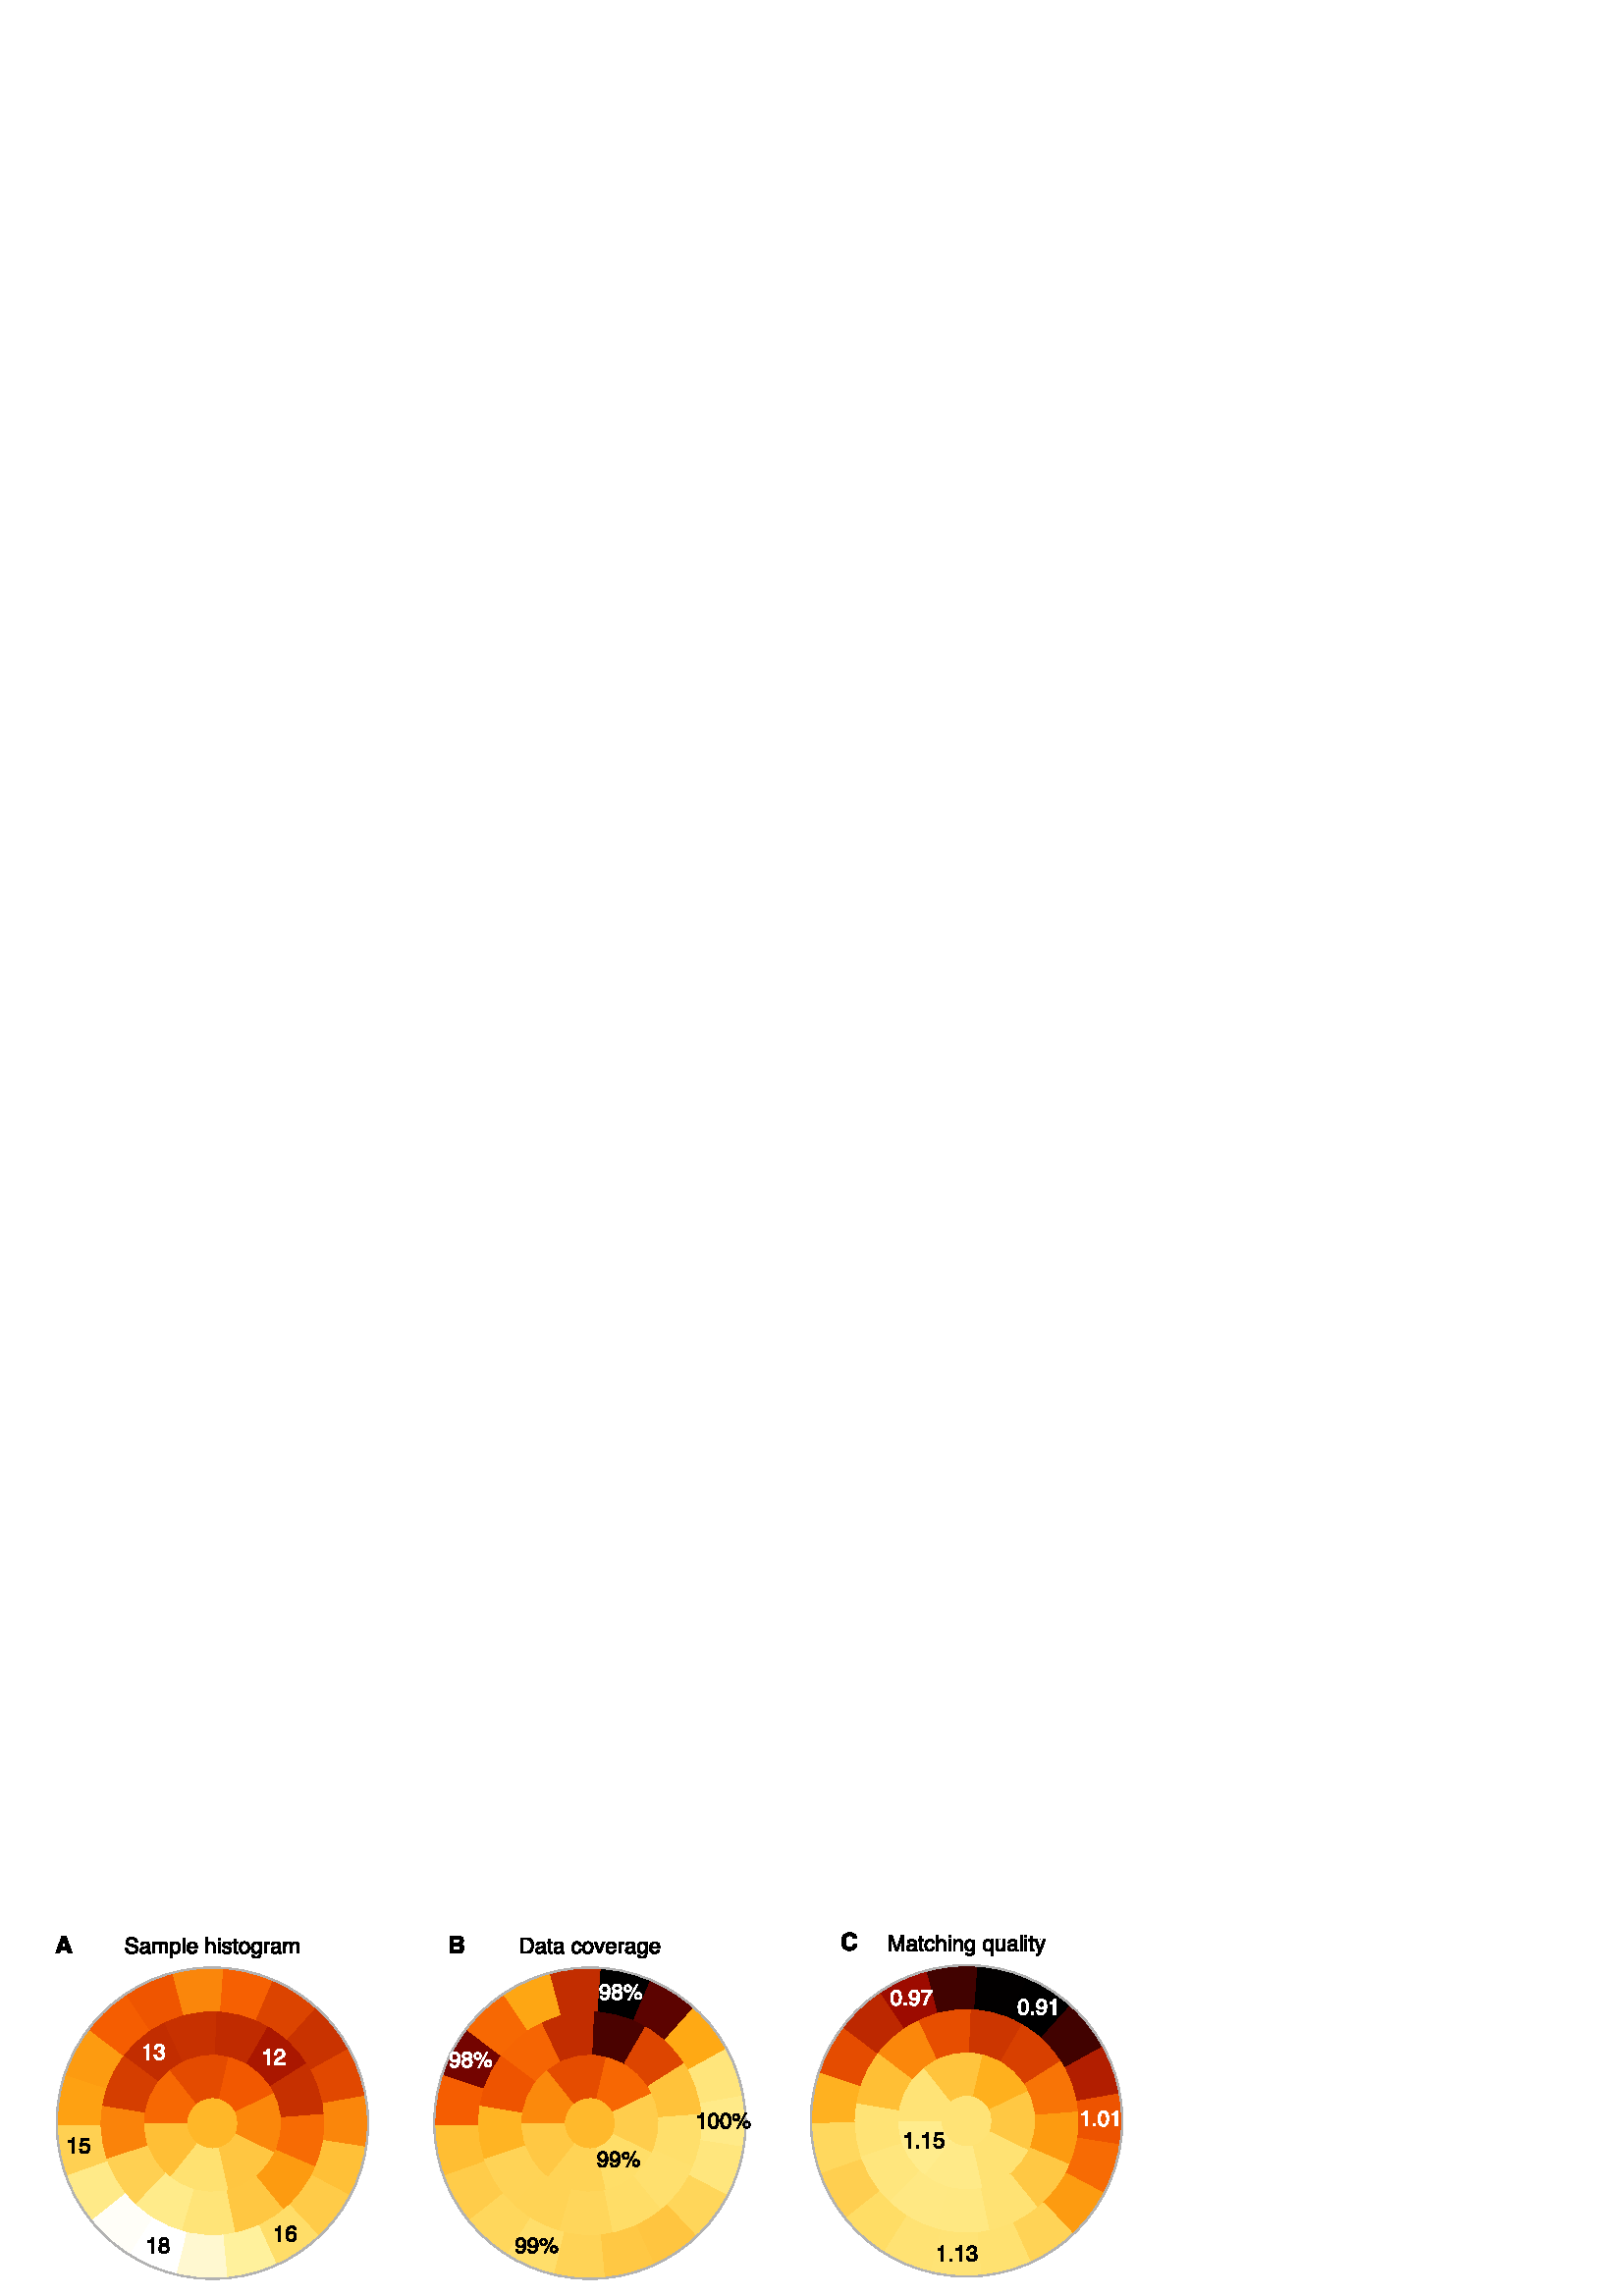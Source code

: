%!PS-Adobe-3.0 EPSF-3.0
%%Pages: 1
%%DocumentData: Clean7Bit
%%LanguageLevel: 2
%%BoundingBox: 0 0 432 136
%%EndComments
%%BeginProlog
save
50 dict begin
/q { gsave } bind def
/Q { grestore } bind def
/cm { 6 array astore concat } bind def
/w { setlinewidth } bind def
/J { setlinecap } bind def
/j { setlinejoin } bind def
/M { setmiterlimit } bind def
/d { setdash } bind def
/m { moveto } bind def
/l { lineto } bind def
/c { curveto } bind def
/h { closepath } bind def
/re { exch dup neg 3 1 roll 5 3 roll moveto 0 rlineto
      0 exch rlineto 0 rlineto closepath } bind def
/S { stroke } bind def
/f { fill } bind def
/f* { eofill } bind def
/n { newpath } bind def
/W { clip } bind def
/W* { eoclip } bind def
/BT { } bind def
/ET { } bind def
/pdfmark where { pop globaldict /?pdfmark /exec load put }
    { globaldict begin /?pdfmark /pop load def /pdfmark
    /cleartomark load def end } ifelse
/BDC { mark 3 1 roll /BDC pdfmark } bind def
/EMC { mark /EMC pdfmark } bind def
/cairo_store_point { /cairo_point_y exch def /cairo_point_x exch def } def
/Tj { show currentpoint cairo_store_point } bind def
/TJ {
  {
    dup
    type /stringtype eq
    { show } { -0.001 mul 0 cairo_font_matrix dtransform rmoveto } ifelse
  } forall
  currentpoint cairo_store_point
} bind def
/cairo_selectfont { cairo_font_matrix aload pop pop pop 0 0 6 array astore
    cairo_font exch selectfont cairo_point_x cairo_point_y moveto } bind def
/Tf { pop /cairo_font exch def /cairo_font_matrix where
      { pop cairo_selectfont } if } bind def
/Td { matrix translate cairo_font_matrix matrix concatmatrix dup
      /cairo_font_matrix exch def dup 4 get exch 5 get cairo_store_point
      /cairo_font where { pop cairo_selectfont } if } bind def
/Tm { 2 copy 8 2 roll 6 array astore /cairo_font_matrix exch def
      cairo_store_point /cairo_font where { pop cairo_selectfont } if } bind def
/g { setgray } bind def
/rg { setrgbcolor } bind def
/d1 { setcachedevice } bind def
%%EndProlog
%%BeginSetup
%%EndSetup
%%Page: 1 1
%%BeginPageSetup
%%PageBoundingBox: 0 0 432 136
%%EndPageSetup
q 0 0 432 136 rectclip q
1 g
0 0 432 136 rectfill
0 g
22.633 128.082 m 24.227 128.082 l 23.445 130.582 l h
22.711 132.02 m 24.211 132.02 l 26.445 125.691 l 25.008 125.691 l 24.602
 126.988 l 22.273 126.988 l 21.836 125.691 l 20.445 125.691 l h
23.445 132.02 m h
23.445 132.02 m f
0.698 g
391.137 64.043 m 391.137 64.699 l 392.84 64.699 l 392.84 66.402 l 393.512
 66.402 l 393.512 64.699 l 395.215 64.699 l 395.215 64.043 l 393.512 64.043
 l 393.512 62.324 l 392.84 62.324 l 392.84 64.043 l h
391.137 64.043 m f
0.8 w
1 J
0 j
[] 0.0 d
4 M q 1 0 0 -1 0 136 cm
391.137 71.957 m 391.137 71.301 l 392.84 71.301 l 392.84 69.598 l 393.512
 69.598 l 393.512 71.301 l 395.215 71.301 l 395.215 71.957 l 393.512 71.957
 l 393.512 73.676 l 392.84 73.676 l 392.84 71.957 l h
391.137 71.957 m S Q
396.215 66.293 m 396.215 66.824 l 396.723 66.875 397.078 66.957 397.277
 67.074 c 397.473 67.188 397.625 67.465 397.73 67.902 c 398.277 67.902 l
 398.277 62.324 l 397.527 62.324 l 397.527 66.293 l h
396.215 66.293 m f
q 1 0 0 -1 0 136 cm
396.215 69.707 m 396.215 69.176 l 396.723 69.125 397.078 69.043 397.277
 68.926 c 397.473 68.812 397.625 68.535 397.73 68.098 c 398.277 68.098 l
 398.277 73.676 l 397.527 73.676 l 397.527 69.707 l h
396.215 69.707 m S Q
400.59 63.184 0.812 -0.859 re f
q 1 0 0 -1 0 136 cm
400.59 72.816 0.812 0.859 re S Q
404.293 67.918 m 405.012 67.918 405.531 67.621 405.855 67.027 c 406.105
 66.566 406.23 65.938 406.23 65.137 c 406.23 64.375 406.113 63.746 405.887
 63.246 c 405.562 62.527 405.027 62.168 404.277 62.168 c 403.609 62.168 
403.109 62.457 402.777 63.043 c 402.504 63.531 402.371 64.188 402.371 65.012
 c 402.371 65.645 402.453 66.191 402.621 66.652 c 402.922 67.496 403.48 
67.918 404.293 67.918 c h
404.277 62.809 m 404.641 62.809 404.934 62.969 405.152 63.293 c 405.371
 63.613 405.48 64.219 405.48 65.105 c 405.48 65.738 405.402 66.262 405.246
 66.668 c 405.09 67.082 404.781 67.293 404.324 67.293 c 403.918 67.293 403.613
 67.094 403.418 66.699 c 403.23 66.312 403.137 65.738 403.137 64.98 c 403.137
 64.406 403.199 63.949 403.324 63.605 c 403.512 63.074 403.828 62.809 404.277
 62.809 c h
404.277 62.809 m f
q 1 0 0 -1 0 136 cm
404.293 68.082 m 405.012 68.082 405.531 68.379 405.855 68.973 c 406.105
 69.434 406.23 70.062 406.23 70.863 c 406.23 71.625 406.113 72.254 405.887
 72.754 c 405.562 73.473 405.027 73.832 404.277 73.832 c 403.609 73.832 
403.109 73.543 402.777 72.957 c 402.504 72.469 402.371 71.812 402.371 70.988
 c 402.371 70.355 402.453 69.809 402.621 69.348 c 402.922 68.504 403.48 
68.082 404.293 68.082 c h
404.277 73.191 m 404.641 73.191 404.934 73.031 405.152 72.707 c 405.371
 72.387 405.48 71.781 405.48 70.895 c 405.48 70.262 405.402 69.738 405.246
 69.332 c 405.09 68.918 404.781 68.707 404.324 68.707 c 403.918 68.707 403.613
 68.906 403.418 69.301 c 403.23 69.688 403.137 70.262 403.137 71.02 c 403.137
 71.594 403.199 72.051 403.324 72.395 c 403.512 72.926 403.828 73.191 404.277
 73.191 c h
404.277 73.191 m S Q
407.34 66.293 m 407.34 66.824 l 407.848 66.875 408.203 66.957 408.402 67.074
 c 408.598 67.188 408.75 67.465 408.855 67.902 c 409.402 67.902 l 409.402
 62.324 l 408.652 62.324 l 408.652 66.293 l h
407.34 66.293 m f
q 1 0 0 -1 0 136 cm
407.34 69.707 m 407.34 69.176 l 407.848 69.125 408.203 69.043 408.402 68.926
 c 408.598 68.812 408.75 68.535 408.855 68.098 c 409.402 68.098 l 409.402
 73.676 l 408.652 73.676 l 408.652 69.707 l h
407.34 69.707 m S Q
321.801 108.355 m 321.801 109.012 l 323.504 109.012 l 323.504 110.715 l
 324.176 110.715 l 324.176 109.012 l 325.879 109.012 l 325.879 108.355 l
 324.176 108.355 l 324.176 106.637 l 323.504 106.637 l 323.504 108.355 l
 h
321.801 108.355 m f
q 1 0 0 -1 0 136 cm
321.801 27.645 m 321.801 26.988 l 323.504 26.988 l 323.504 25.285 l 324.176
 25.285 l 324.176 26.988 l 325.879 26.988 l 325.879 27.645 l 324.176 27.645
 l 324.176 29.363 l 323.504 29.363 l 323.504 27.645 l h
321.801 27.645 m S Q
328.285 112.23 m 329.004 112.23 329.523 111.934 329.848 111.34 c 330.098
 110.879 330.223 110.25 330.223 109.449 c 330.223 108.688 330.105 108.059
 329.879 107.559 c 329.555 106.84 329.02 106.48 328.27 106.48 c 327.602 
106.48 327.102 106.77 326.77 107.355 c 326.496 107.844 326.363 108.5 326.363
 109.324 c 326.363 109.957 326.445 110.504 326.613 110.965 c 326.914 111.809
 327.473 112.23 328.285 112.23 c h
328.27 107.121 m 328.633 107.121 328.926 107.281 329.145 107.605 c 329.363
 107.926 329.473 108.531 329.473 109.418 c 329.473 110.051 329.395 110.574
 329.238 110.98 c 329.082 111.395 328.773 111.605 328.316 111.605 c 327.91
 111.605 327.605 111.406 327.41 111.012 c 327.223 110.625 327.129 110.051
 327.129 109.293 c 327.129 108.719 327.191 108.262 327.316 107.918 c 327.504
 107.387 327.82 107.121 328.27 107.121 c h
328.27 107.121 m f
q 1 0 0 -1 0 136 cm
328.285 23.77 m 329.004 23.77 329.523 24.066 329.848 24.66 c 330.098 25.121
 330.223 25.75 330.223 26.551 c 330.223 27.312 330.105 27.941 329.879 28.441
 c 329.555 29.16 329.02 29.52 328.27 29.52 c 327.602 29.52 327.102 29.23
 326.77 28.645 c 326.496 28.156 326.363 27.5 326.363 26.676 c 326.363 26.043
 326.445 25.496 326.613 25.035 c 326.914 24.191 327.473 23.77 328.285 23.77
 c h
328.27 28.879 m 328.633 28.879 328.926 28.719 329.145 28.395 c 329.363 
28.074 329.473 27.469 329.473 26.582 c 329.473 25.949 329.395 25.426 329.238
 25.02 c 329.082 24.605 328.773 24.395 328.316 24.395 c 327.91 24.395 327.605
 24.594 327.41 24.988 c 327.223 25.375 327.129 25.949 327.129 26.707 c 327.129
 27.281 327.191 27.738 327.316 28.082 c 327.504 28.613 327.82 28.879 328.27
 28.879 c h
328.27 28.879 m S Q
331.254 107.496 0.812 -0.859 re f
q 1 0 0 -1 0 136 cm
331.254 28.504 0.812 0.859 re S Q
333.848 107.996 m 333.867 107.598 334.02 107.328 334.301 107.184 c 334.445
 107.109 334.605 107.074 334.785 107.074 c 335.117 107.074 335.402 107.207
 335.645 107.48 c 335.883 107.762 336.051 108.332 336.145 109.199 c 335.988
 108.949 335.793 108.77 335.566 108.668 c 335.336 108.574 335.086 108.527
 334.816 108.527 c 334.285 108.527 333.855 108.691 333.535 109.027 c 333.223
 109.359 333.066 109.793 333.066 110.324 c 333.066 110.832 333.223 111.281
 333.535 111.668 c 333.848 112.051 334.305 112.246 334.91 112.246 c 335.723
 112.246 336.285 111.875 336.598 111.137 c 336.762 110.73 336.848 110.223
 336.848 109.621 c 336.848 108.934 336.746 108.328 336.551 107.809 c 336.207
 106.922 335.629 106.48 334.816 106.48 c 334.262 106.48 333.848 106.621 
333.566 106.902 c 333.285 107.191 333.145 107.559 333.145 107.996 c h
334.91 109.137 m 335.191 109.137 335.445 109.223 335.676 109.402 c 335.902
 109.59 336.02 109.91 336.02 110.371 c 336.02 110.785 335.914 111.094 335.707
 111.293 c 335.508 111.5 335.246 111.605 334.926 111.605 c 334.582 111.605
 334.305 111.484 334.098 111.246 c 333.898 111.016 333.801 110.707 333.801
 110.324 c 333.801 109.957 333.887 109.668 334.066 109.449 c 334.242 109.238
 334.523 109.137 334.91 109.137 c h
334.91 109.137 m f
q 1 0 0 -1 0 136 cm
333.848 28.004 m 333.867 28.402 334.02 28.672 334.301 28.816 c 334.445 
28.891 334.605 28.926 334.785 28.926 c 335.117 28.926 335.402 28.793 335.645
 28.52 c 335.883 28.238 336.051 27.668 336.145 26.801 c 335.988 27.051 335.793
 27.23 335.566 27.332 c 335.336 27.426 335.086 27.473 334.816 27.473 c 334.285
 27.473 333.855 27.309 333.535 26.973 c 333.223 26.641 333.066 26.207 333.066
 25.676 c 333.066 25.168 333.223 24.719 333.535 24.332 c 333.848 23.949 
334.305 23.754 334.91 23.754 c 335.723 23.754 336.285 24.125 336.598 24.863
 c 336.762 25.27 336.848 25.777 336.848 26.379 c 336.848 27.066 336.746 
27.672 336.551 28.191 c 336.207 29.078 335.629 29.52 334.816 29.52 c 334.262
 29.52 333.848 29.379 333.566 29.098 c 333.285 28.809 333.145 28.441 333.145
 28.004 c h
334.91 26.863 m 335.191 26.863 335.445 26.777 335.676 26.598 c 335.902 
26.41 336.02 26.09 336.02 25.629 c 336.02 25.215 335.914 24.906 335.707 
24.707 c 335.508 24.5 335.246 24.395 334.926 24.395 c 334.582 24.395 334.305
 24.516 334.098 24.754 c 333.898 24.984 333.801 25.293 333.801 25.676 c 
333.801 26.043 333.887 26.332 334.066 26.551 c 334.242 26.762 334.523 26.863
 334.91 26.863 c h
334.91 26.863 m S Q
341.426 112.137 m 341.426 111.527 l 341.246 111.348 341.008 111.043 340.707
 110.605 c 340.402 110.176 340.137 109.715 339.91 109.215 c 339.691 108.723
 339.52 108.281 339.395 107.887 c 339.32 107.625 339.227 107.207 339.113
 106.637 c 338.332 106.637 l 338.508 107.707 338.898 108.77 339.504 109.824
 c 339.855 110.449 340.23 110.984 340.629 111.434 c 337.535 111.434 l 337.535
 112.137 l h
341.426 112.137 m f
q 1 0 0 -1 0 136 cm
341.426 23.863 m 341.426 24.473 l 341.246 24.652 341.008 24.957 340.707
 25.395 c 340.402 25.824 340.137 26.285 339.91 26.785 c 339.691 27.277 339.52
 27.719 339.395 28.113 c 339.32 28.375 339.227 28.793 339.113 29.363 c 338.332
 29.363 l 338.508 28.293 338.898 27.23 339.504 26.176 c 339.855 25.551 340.23
 25.016 340.629 24.566 c 337.535 24.566 l 337.535 23.863 l h
341.426 23.863 m S Q
368.457 104.965 m 368.457 105.621 l 370.16 105.621 l 370.16 107.324 l 370.832
 107.324 l 370.832 105.621 l 372.535 105.621 l 372.535 104.965 l 370.832
 104.965 l 370.832 103.246 l 370.16 103.246 l 370.16 104.965 l h
368.457 104.965 m f
q 1 0 0 -1 0 136 cm
368.457 31.035 m 368.457 30.379 l 370.16 30.379 l 370.16 28.676 l 370.832
 28.676 l 370.832 30.379 l 372.535 30.379 l 372.535 31.035 l 370.832 31.035
 l 370.832 32.754 l 370.16 32.754 l 370.16 31.035 l h
368.457 31.035 m S Q
374.941 108.84 m 375.66 108.84 376.18 108.543 376.504 107.949 c 376.754
 107.488 376.879 106.859 376.879 106.059 c 376.879 105.297 376.762 104.668
 376.535 104.168 c 376.211 103.449 375.676 103.09 374.926 103.09 c 374.258
 103.09 373.758 103.379 373.426 103.965 c 373.152 104.453 373.02 105.109
 373.02 105.934 c 373.02 106.566 373.102 107.113 373.27 107.574 c 373.57
 108.418 374.129 108.84 374.941 108.84 c h
374.926 103.73 m 375.289 103.73 375.582 103.891 375.801 104.215 c 376.02
 104.535 376.129 105.141 376.129 106.027 c 376.129 106.66 376.051 107.184
 375.895 107.59 c 375.738 108.004 375.43 108.215 374.973 108.215 c 374.566
 108.215 374.262 108.016 374.066 107.621 c 373.879 107.234 373.785 106.66
 373.785 105.902 c 373.785 105.328 373.848 104.871 373.973 104.527 c 374.16
 103.996 374.477 103.73 374.926 103.73 c h
374.926 103.73 m f
q 1 0 0 -1 0 136 cm
374.941 27.16 m 375.66 27.16 376.18 27.457 376.504 28.051 c 376.754 28.512
 376.879 29.141 376.879 29.941 c 376.879 30.703 376.762 31.332 376.535 31.832
 c 376.211 32.551 375.676 32.91 374.926 32.91 c 374.258 32.91 373.758 32.621
 373.426 32.035 c 373.152 31.547 373.02 30.891 373.02 30.066 c 373.02 29.434
 373.102 28.887 373.27 28.426 c 373.57 27.582 374.129 27.16 374.941 27.16
 c h
374.926 32.27 m 375.289 32.27 375.582 32.109 375.801 31.785 c 376.02 31.465
 376.129 30.859 376.129 29.973 c 376.129 29.34 376.051 28.816 375.895 28.41
 c 375.738 27.996 375.43 27.785 374.973 27.785 c 374.566 27.785 374.262 
27.984 374.066 28.379 c 373.879 28.766 373.785 29.34 373.785 30.098 c 373.785
 30.672 373.848 31.129 373.973 31.473 c 374.16 32.004 374.477 32.27 374.926
 32.27 c h
374.926 32.27 m S Q
377.91 104.105 0.812 -0.859 re f
q 1 0 0 -1 0 136 cm
377.91 31.895 0.812 0.859 re S Q
380.504 104.605 m 380.523 104.207 380.676 103.938 380.957 103.793 c 381.102
 103.719 381.262 103.684 381.441 103.684 c 381.773 103.684 382.059 103.816
 382.301 104.09 c 382.539 104.371 382.707 104.941 382.801 105.809 c 382.645
 105.559 382.449 105.379 382.223 105.277 c 381.992 105.184 381.742 105.137
 381.473 105.137 c 380.941 105.137 380.512 105.301 380.191 105.637 c 379.879
 105.969 379.723 106.402 379.723 106.934 c 379.723 107.441 379.879 107.891
 380.191 108.277 c 380.504 108.66 380.961 108.855 381.566 108.855 c 382.379
 108.855 382.941 108.484 383.254 107.746 c 383.418 107.34 383.504 106.832
 383.504 106.23 c 383.504 105.543 383.402 104.938 383.207 104.418 c 382.863
 103.531 382.285 103.09 381.473 103.09 c 380.918 103.09 380.504 103.23 380.223
 103.512 c 379.941 103.801 379.801 104.168 379.801 104.605 c h
381.566 105.746 m 381.848 105.746 382.102 105.832 382.332 106.012 c 382.559
 106.199 382.676 106.52 382.676 106.98 c 382.676 107.395 382.57 107.703 
382.363 107.902 c 382.164 108.109 381.902 108.215 381.582 108.215 c 381.238
 108.215 380.961 108.094 380.754 107.855 c 380.555 107.625 380.457 107.316
 380.457 106.934 c 380.457 106.566 380.543 106.277 380.723 106.059 c 380.898
 105.848 381.18 105.746 381.566 105.746 c h
381.566 105.746 m f
q 1 0 0 -1 0 136 cm
380.504 31.395 m 380.523 31.793 380.676 32.062 380.957 32.207 c 381.102
 32.281 381.262 32.316 381.441 32.316 c 381.773 32.316 382.059 32.184 382.301
 31.91 c 382.539 31.629 382.707 31.059 382.801 30.191 c 382.645 30.441 382.449
 30.621 382.223 30.723 c 381.992 30.816 381.742 30.863 381.473 30.863 c 
380.941 30.863 380.512 30.699 380.191 30.363 c 379.879 30.031 379.723 29.598
 379.723 29.066 c 379.723 28.559 379.879 28.109 380.191 27.723 c 380.504
 27.34 380.961 27.145 381.566 27.145 c 382.379 27.145 382.941 27.516 383.254
 28.254 c 383.418 28.66 383.504 29.168 383.504 29.77 c 383.504 30.457 383.402
 31.062 383.207 31.582 c 382.863 32.469 382.285 32.91 381.473 32.91 c 380.918
 32.91 380.504 32.77 380.223 32.488 c 379.941 32.199 379.801 31.832 379.801
 31.395 c h
381.566 30.254 m 381.848 30.254 382.102 30.168 382.332 29.988 c 382.559
 29.801 382.676 29.48 382.676 29.02 c 382.676 28.605 382.57 28.297 382.363
 28.098 c 382.164 27.891 381.902 27.785 381.582 27.785 c 381.238 27.785 
380.961 27.906 380.754 28.145 c 380.555 28.375 380.457 28.684 380.457 29.066
 c 380.457 29.434 380.543 29.723 380.723 29.941 c 380.898 30.152 381.18 
30.254 381.566 30.254 c h
381.566 30.254 m S Q
384.66 107.215 m 384.66 107.746 l 385.168 107.797 385.523 107.879 385.723
 107.996 c 385.918 108.109 386.07 108.387 386.176 108.824 c 386.723 108.824
 l 386.723 103.246 l 385.973 103.246 l 385.973 107.215 l h
384.66 107.215 m f
q 1 0 0 -1 0 136 cm
384.66 28.785 m 384.66 28.254 l 385.168 28.203 385.523 28.121 385.723 28.004
 c 385.918 27.891 386.07 27.613 386.176 27.176 c 386.723 27.176 l 386.723
 32.754 l 385.973 32.754 l 385.973 28.785 l h
384.66 28.785 m S Q
1 0.89 0.463 rg
363.812 64.23 m 363.812 59.027 359.598 54.812 354.398 54.812 c 349.199 
54.812 344.984 59.027 344.984 64.23 c 344.984 69.43 349.199 73.645 354.398
 73.645 c 359.598 73.645 363.812 69.43 363.812 64.23 c h
363.812 64.23 m f
0.16 w
q 1 0 0 -1 0 136 cm
363.812 71.77 m 363.812 76.973 359.598 81.188 354.398 81.188 c 349.199 
81.188 344.984 76.973 344.984 71.77 c 344.984 66.57 349.199 62.355 354.398
 62.355 c 359.598 62.355 363.812 66.57 363.812 71.77 c h
363.812 71.77 m S Q
1 0.69 0.114 rg
362.891 68.293 m 361.656 70.875 359.309 72.758 356.52 73.402 c 360.094 
88.887 l 367.598 87.156 373.902 82.098 377.227 75.152 c h
362.891 68.293 m f
q 1 0 0 -1 0 136 cm
362.891 67.707 m 361.656 65.125 359.309 63.242 356.52 62.598 c 360.094 
47.113 l 367.598 48.844 373.902 53.902 377.227 60.848 c h
362.891 67.707 m S Q
1 0.784 0.263 rg
362.871 60.121 m 364.121 62.699 364.129 65.707 362.891 68.293 c 377.227
 75.152 l 380.551 68.203 380.531 60.121 377.172 53.191 c h
362.871 60.121 m f
q 1 0 0 -1 0 136 cm
362.871 75.879 m 364.121 73.301 364.129 70.293 362.891 67.707 c 377.227
 60.848 l 380.551 67.797 380.531 75.879 377.172 82.809 c h
362.871 75.879 m S Q
1 0.886 0.451 rg
356.473 55.043 m 359.266 55.676 361.621 57.543 362.871 60.121 c 377.172
 53.191 l 373.816 46.262 367.484 41.238 359.969 39.543 c h
356.473 55.043 m f
q 1 0 0 -1 0 136 cm
356.473 80.957 m 359.266 80.324 361.621 78.457 362.871 75.879 c 377.172
 82.809 l 373.816 89.738 367.484 94.762 359.969 96.457 c h
356.473 80.957 m S Q
1 0.918 0.533 rg
348.512 56.883 m 350.746 55.09 353.676 54.414 356.473 55.043 c 359.969 
39.543 l 352.457 37.848 344.582 39.664 338.57 44.48 c h
348.512 56.883 m f
q 1 0 0 -1 0 136 cm
348.512 79.117 m 350.746 80.91 353.676 81.586 356.473 80.957 c 359.969 
96.457 l 352.457 98.152 344.582 96.336 338.57 91.52 c h
348.512 79.117 m S Q
1 0.925 0.553 rg
344.984 64.254 m 344.977 61.387 346.277 58.676 348.512 56.883 c 338.57 
44.48 l 332.562 49.301 329.074 56.59 329.094 64.293 c h
344.984 64.254 m f
q 1 0 0 -1 0 136 cm
344.984 71.746 m 344.977 74.613 346.277 77.324 348.512 79.117 c 338.57 
91.52 l 332.562 86.699 329.074 79.41 329.094 71.707 c h
344.984 71.746 m S Q
1 0.89 0.463 rg
348.547 71.605 m 346.305 69.824 344.992 67.117 344.984 64.254 c 329.094
 64.293 l 329.113 71.992 332.637 79.266 338.672 84.055 c h
348.547 71.605 m f
q 1 0 0 -1 0 136 cm
348.547 64.395 m 346.305 66.176 344.992 68.883 344.984 71.746 c 329.094
 71.707 l 329.113 64.008 332.637 56.734 338.672 51.945 c h
348.547 64.395 m S Q
1 0.769 0.239 rg
356.52 73.402 m 353.727 74.047 350.793 73.383 348.547 71.605 c 338.672 
84.055 l 344.703 88.84 352.59 90.621 360.094 88.887 c h
356.52 73.402 m f
q 1 0 0 -1 0 136 cm
356.52 62.598 m 353.727 61.953 350.793 62.617 348.547 64.395 c 338.672 
51.945 l 344.703 47.16 352.59 45.379 360.094 47.113 c h
356.52 62.598 m S Q
0.984 0.529 0.043 rg
343.582 87.105 m 339.879 85.355 336.656 82.73 334.188 79.457 c 321.496 
89.023 l 325.512 94.352 330.758 98.621 336.789 101.473 c h
343.582 87.105 m f
q 1 0 0 -1 0 136 cm
343.582 48.895 m 339.879 50.645 336.656 53.27 334.188 56.543 c 321.496 
46.977 l 325.512 41.648 330.758 37.379 336.789 34.527 c h
343.582 48.895 m S Q
0.906 0.306 0 rg
355.453 89.516 m 351.359 89.684 347.285 88.859 343.582 87.105 c 336.789
 101.473 l 342.816 104.324 349.449 105.672 356.113 105.391 c h
355.453 89.516 m f
q 1 0 0 -1 0 136 cm
355.453 46.484 m 351.359 46.316 347.285 47.141 343.582 48.895 c 336.789
 34.527 l 342.816 31.676 349.449 30.328 356.113 30.609 c h
355.453 46.484 m S Q
0.8 0.212 0 rg
367.082 86.129 m 363.539 88.18 359.547 89.344 355.453 89.516 c 356.113 
105.391 l 362.777 105.113 369.277 103.223 375.047 99.879 c h
367.082 86.129 m f
q 1 0 0 -1 0 136 cm
367.082 49.871 m 363.539 47.82 359.547 46.656 355.453 46.484 c 356.113 
30.609 l 362.777 30.887 369.277 32.777 375.047 36.121 c h
367.082 49.871 m S Q
0.847 0.251 0 rg
375.809 77.727 m 373.621 81.191 370.629 84.074 367.082 86.129 c 375.047
 99.879 l 380.82 96.539 385.695 91.844 389.25 86.203 c h
375.809 77.727 m f
q 1 0 0 -1 0 136 cm
375.809 58.273 m 373.621 54.809 370.629 51.926 367.082 49.871 c 375.047
 36.121 l 380.82 39.461 385.695 44.156 389.25 49.797 c h
375.809 58.273 m S Q
0.973 0.455 0.024 rg
379.629 66.23 m 379.305 70.316 377.992 74.262 375.809 77.727 c 389.25 86.203
 l 392.809 80.559 394.941 74.137 395.469 67.488 c h
379.629 66.23 m f
q 1 0 0 -1 0 136 cm
379.629 69.77 m 379.305 65.684 377.992 61.738 375.809 58.273 c 389.25 49.797
 l 392.809 55.441 394.941 61.863 395.469 68.512 c h
379.629 69.77 m S Q
0.992 0.608 0.063 rg
377.668 54.277 m 379.281 58.043 379.953 62.148 379.629 66.23 c 395.469 
67.488 l 396 60.84 394.902 54.16 392.281 48.027 c h
377.668 54.277 m f
q 1 0 0 -1 0 136 cm
377.668 81.723 m 379.281 77.957 379.953 73.852 379.629 69.77 c 395.469 
68.512 l 396 75.16 394.902 81.84 392.281 87.973 c h
377.668 81.723 m S Q
1 0.784 0.267 rg
370.379 44.605 m 373.555 47.191 376.059 50.512 377.668 54.277 c 392.281
 48.027 l 389.66 41.895 385.586 36.492 380.414 32.281 c h
370.379 44.605 m f
q 1 0 0 -1 0 136 cm
370.379 91.395 m 373.555 88.809 376.059 85.488 377.668 81.723 c 392.281
 87.973 l 389.66 94.105 385.586 99.508 380.414 103.719 c h
370.379 91.395 m S Q
1 0.886 0.451 rg
359.43 39.426 m 363.445 40.242 367.203 42.016 370.379 44.605 c 380.414 
32.281 l 375.242 28.07 369.125 25.176 362.586 23.852 c h
359.43 39.426 m f
q 1 0 0 -1 0 136 cm
359.43 96.574 m 363.445 95.758 367.203 93.984 370.379 91.395 c 380.414 
103.719 l 375.242 107.93 369.125 110.824 362.586 112.148 c h
359.43 96.574 m S Q
1 0.91 0.51 rg
347.328 39.93 m 351.262 38.785 355.414 38.613 359.43 39.426 c 362.586 23.852
 l 356.051 22.523 349.289 22.809 342.883 24.672 c h
347.328 39.93 m f
q 1 0 0 -1 0 136 cm
347.328 96.07 m 351.262 97.215 355.414 97.387 359.43 96.574 c 362.586 112.148
 l 356.051 113.477 349.289 113.191 342.883 111.328 c h
347.328 96.07 m S Q
1 0.91 0.514 rg
336.844 46 m 339.797 43.16 343.395 41.074 347.328 39.93 c 342.883 24.672
 l 336.48 26.535 330.625 29.926 325.82 34.555 c h
336.844 46 m f
q 1 0 0 -1 0 136 cm
336.844 90 m 339.797 92.84 343.395 94.926 347.328 96.07 c 342.883 111.328
 l 336.48 109.465 330.625 106.074 325.82 101.445 c h
336.844 90 m S Q
1 0.902 0.49 rg
330.383 56.246 m 331.676 52.359 333.895 48.844 336.844 46 c 325.82 34.555
 l 321.016 39.18 317.406 44.906 315.305 51.234 c h
330.383 56.246 m f
q 1 0 0 -1 0 136 cm
330.383 79.754 m 331.676 83.641 333.895 87.156 336.844 90 c 325.82 101.445
 l 321.016 96.82 317.406 91.094 315.305 84.766 c h
330.383 79.754 m S Q
1 0.89 0.459 rg
329.426 68.32 m 328.762 64.277 329.094 60.137 330.383 56.246 c 315.305 
51.234 l 313.199 57.562 312.664 64.309 313.742 70.891 c h
329.426 68.32 m f
q 1 0 0 -1 0 136 cm
329.426 67.68 m 328.762 71.723 329.094 75.863 330.383 79.754 c 315.305 
84.766 l 313.199 78.438 312.664 71.691 313.742 65.109 c h
329.426 67.68 m S Q
1 0.749 0.208 rg
334.188 79.457 m 331.723 76.188 330.09 72.363 329.426 68.32 c 313.742 70.891
 l 314.82 77.473 317.484 83.695 321.496 89.023 c h
334.188 79.457 m f
q 1 0 0 -1 0 136 cm
334.188 56.543 m 331.723 59.812 330.09 63.637 329.426 67.68 c 313.742 65.109
 l 314.82 58.527 317.484 52.305 321.496 46.977 c h
334.188 56.543 m S Q
0.698 0.118 0 rg
394.969 71.422 m 394.172 75.902 392.641 80.223 390.434 84.203 c 404.332
 91.906 l 407.391 86.391 409.516 80.406 410.617 74.195 c h
394.969 71.422 m f
q 1 0 0 -1 0 136 cm
394.969 64.578 m 394.172 60.098 392.641 55.777 390.434 51.797 c 404.332
 44.094 l 407.391 49.609 409.516 55.594 410.617 61.805 c h
394.969 64.578 m S Q
0.929 0.325 0 rg
395.105 57.859 m 395.809 62.355 395.762 66.938 394.969 71.422 c 410.617
 74.195 l 411.715 67.984 411.781 61.633 410.805 55.402 c h
395.105 57.859 m f
q 1 0 0 -1 0 136 cm
395.105 78.141 m 395.809 73.645 395.762 69.062 394.969 64.578 c 410.617
 61.805 l 411.715 68.016 411.781 74.367 410.805 80.598 c h
395.105 78.141 m S Q
0.969 0.42 0.016 rg
390.832 44.988 m 392.957 49.012 394.398 53.359 395.105 57.859 c 410.805
 55.402 l 409.828 49.168 407.828 43.141 404.883 37.566 c h
390.832 44.988 m f
q 1 0 0 -1 0 136 cm
390.832 91.012 m 392.957 86.988 394.398 82.641 395.105 78.141 c 410.805
 80.598 l 409.828 86.832 407.828 92.859 404.883 98.434 c h
390.832 91.012 m S Q
0.992 0.608 0.063 rg
382.609 34.199 m 385.926 37.316 388.703 40.961 390.832 44.988 c 404.883
 37.566 l 401.938 31.988 398.086 26.938 393.488 22.617 c h
382.609 34.199 m f
q 1 0 0 -1 0 136 cm
382.609 101.801 m 385.926 98.684 388.703 95.039 390.832 91.012 c 404.883
 98.434 l 401.938 104.012 398.086 109.062 393.488 113.383 c h
382.609 101.801 m S Q
1 0.827 0.337 rg
371.332 26.668 m 375.48 28.539 379.289 31.086 382.609 34.199 c 393.488 
22.617 l 388.891 18.297 383.609 14.773 377.859 12.18 c h
371.332 26.668 m f
q 1 0 0 -1 0 136 cm
371.332 109.332 m 375.48 107.461 379.289 104.914 382.609 101.801 c 393.488
 113.383 l 388.891 117.703 383.609 121.227 377.859 123.82 c h
371.332 109.332 m S Q
1 0.882 0.439 rg
358.219 23.207 m 362.75 23.629 367.18 24.797 371.332 26.668 c 377.859 12.18
 l 372.109 9.586 365.969 7.965 359.688 7.383 c h
358.219 23.207 m f
q 1 0 0 -1 0 136 cm
358.219 112.793 m 362.75 112.371 367.18 111.203 371.332 109.332 c 377.859
 123.82 l 372.109 126.414 365.969 128.035 359.688 128.617 c h
358.219 112.793 m S Q
1 0.89 0.459 rg
344.691 24.191 m 349.113 23.117 353.684 22.785 358.219 23.207 c 359.688
 7.383 l 353.41 6.797 347.074 7.258 340.945 8.746 c h
344.691 24.191 m f
q 1 0 0 -1 0 136 cm
344.691 111.809 m 349.113 112.883 353.684 113.215 358.219 112.793 c 359.688
 128.617 l 353.41 129.203 347.074 128.742 340.945 127.254 c h
344.691 111.809 m S Q
1 0.886 0.451 rg
332.215 29.512 m 336.051 27.062 340.266 25.262 344.691 24.191 c 340.945
 8.746 l 334.816 10.23 328.973 12.723 323.656 16.121 c h
332.215 29.512 m f
q 1 0 0 -1 0 136 cm
332.215 106.488 m 336.051 108.938 340.266 110.738 344.691 111.809 c 340.945
 127.254 l 334.816 125.77 328.973 123.277 323.656 119.879 c h
332.215 106.488 m S Q
1 0.867 0.396 rg
322.145 38.598 m 324.977 35.031 328.379 31.961 332.215 29.512 c 323.656
 16.121 l 318.344 19.516 313.629 23.77 309.703 28.707 c h
322.145 38.598 m f
q 1 0 0 -1 0 136 cm
322.145 97.402 m 324.977 100.969 328.379 104.039 332.215 106.488 c 323.656
 119.879 l 318.344 116.484 313.629 112.23 309.703 107.293 c h
322.145 97.402 m S Q
1 0.812 0.314 rg
315.57 50.457 m 317.09 46.168 319.312 42.16 322.145 38.598 c 309.703 28.707
 l 305.777 33.648 302.699 39.203 300.59 45.145 c h
315.57 50.457 m f
q 1 0 0 -1 0 136 cm
315.57 85.543 m 317.09 89.832 319.312 93.84 322.145 97.402 c 309.703 107.293
 l 305.777 102.352 302.699 96.797 300.59 90.855 c h
315.57 85.543 m S Q
1 0.847 0.369 rg
313.203 63.812 m 313.25 59.262 314.047 54.75 315.57 50.457 c 300.59 45.145
 l 298.484 51.09 297.375 57.344 297.312 63.652 c h
313.203 63.812 m f
q 1 0 0 -1 0 136 cm
313.203 72.188 m 313.25 76.738 314.047 81.25 315.57 85.543 c 300.59 90.855
 l 298.484 84.91 297.375 78.656 297.312 72.348 c h
313.203 72.188 m S Q
1 0.694 0.125 rg
315.301 77.211 m 313.863 72.891 313.156 68.363 313.203 63.812 c 297.312
 63.652 l 297.246 69.961 298.23 76.234 300.219 82.219 c h
315.301 77.211 m f
q 1 0 0 -1 0 136 cm
315.301 58.789 m 313.863 63.109 313.156 67.637 313.203 72.188 c 297.312
 72.348 l 297.246 66.039 298.23 59.766 300.219 53.781 c h
315.301 58.789 m S Q
0.898 0.298 0 rg
321.633 89.203 m 318.875 85.586 316.734 81.531 315.301 77.211 c 300.219
 82.219 l 302.203 88.207 305.172 93.82 308.996 98.84 c h
321.633 89.203 m f
q 1 0 0 -1 0 136 cm
321.633 46.797 m 318.875 50.414 316.734 54.469 315.301 58.789 c 300.219
 53.781 l 302.203 47.793 305.172 42.18 308.996 37.16 c h
321.633 46.797 m S Q
0.741 0.157 0 rg
331.52 98.488 m 327.734 95.961 324.395 92.824 321.633 89.203 c 308.996 
98.84 l 312.816 103.855 317.445 108.203 322.691 111.707 c h
331.52 98.488 m f
q 1 0 0 -1 0 136 cm
331.52 37.512 m 327.734 40.039 324.395 43.176 321.633 46.797 c 308.996 
37.16 l 312.816 32.145 317.445 27.797 322.691 24.293 c h
331.52 37.512 m S Q
0.616 0.043 0 rg
343.883 104.062 m 339.48 102.902 335.305 101.02 331.52 98.488 c 322.691
 111.707 l 327.938 115.211 333.727 117.82 339.828 119.43 c h
343.883 104.062 m f
q 1 0 0 -1 0 136 cm
343.883 31.938 m 339.48 33.098 335.305 34.98 331.52 37.512 c 322.691 24.293
 l 327.938 20.789 333.727 18.18 339.828 16.57 c h
343.883 31.938 m S Q
0.255 0.008 0 rg
357.387 105.32 m 352.848 105.648 348.285 105.227 343.883 104.062 c 339.828
 119.43 l 345.926 121.039 352.25 121.629 358.539 121.172 c h
357.387 105.32 m f
q 1 0 0 -1 0 136 cm
357.387 30.68 m 352.848 30.352 348.285 30.773 343.883 31.938 c 339.828 
16.57 l 345.926 14.961 352.25 14.371 358.539 14.828 c h
357.387 30.68 m S Q
0.008 0 0 rg
370.566 102.125 m 366.383 103.91 361.926 104.988 357.387 105.32 c 358.539
 121.172 l 364.832 120.715 371.004 119.215 376.805 116.742 c h
370.566 102.125 m f
q 1 0 0 -1 0 136 cm
370.566 33.875 m 366.383 32.09 361.926 31.012 357.387 30.68 c 358.539 14.828
 l 364.832 15.285 371.004 16.785 376.805 19.258 c h
370.566 33.875 m S Q
0 g
381.996 94.82 m 378.617 97.871 374.754 100.336 370.566 102.125 c 376.805
 116.742 l 382.605 114.266 387.957 110.848 392.641 106.621 c h
381.996 94.82 m f
q 1 0 0 -1 0 136 cm
381.996 41.18 m 378.617 38.129 374.754 35.664 370.566 33.875 c 376.805 
19.258 l 382.605 21.734 387.957 25.152 392.641 29.379 c h
381.996 41.18 m S Q
0.255 0.008 0 rg
390.434 84.203 m 388.227 88.184 385.375 91.773 381.996 94.82 c 392.641 
106.621 l 397.324 102.395 401.277 97.426 404.332 91.906 c h
390.434 84.203 m f
q 1 0 0 -1 0 136 cm
390.434 51.797 m 388.227 47.816 385.375 44.227 381.996 41.18 c 392.641 
29.379 l 397.324 33.605 401.277 38.574 404.332 44.094 c h
390.434 51.797 m S Q
0.698 g
0.48 w
q 1 0 0 -1 0 136 cm
411.492 71.77 m 411.492 103.301 385.93 128.863 354.398 128.863 c 322.867
 128.863 297.309 103.301 297.309 71.77 c 297.309 40.242 322.867 14.68 354.398
 14.68 c 385.93 14.68 411.492 40.242 411.492 71.77 c h
411.492 71.77 m S Q
0 g
331.699 58.301 m 331.699 58.832 l 332.207 58.883 332.562 58.965 332.762
 59.082 c 332.957 59.195 333.109 59.473 333.215 59.91 c 333.762 59.91 l 
333.762 54.332 l 333.012 54.332 l 333.012 58.301 l h
331.699 58.301 m f
336.074 55.191 0.812 -0.859 re f
338.371 58.301 m 338.371 58.832 l 338.879 58.883 339.234 58.965 339.434
 59.082 c 339.629 59.195 339.781 59.473 339.887 59.91 c 340.434 59.91 l 
340.434 54.332 l 339.684 54.332 l 339.684 58.301 l h
338.371 58.301 m f
343.043 55.754 m 343.094 55.355 343.281 55.082 343.605 54.926 c 343.77 
54.852 343.965 54.816 344.184 54.816 c 344.598 54.816 344.906 54.945 345.105
 55.207 c 345.312 55.477 345.418 55.773 345.418 56.098 c 345.418 56.48 345.297
 56.777 345.059 56.988 c 344.816 57.207 344.531 57.316 344.199 57.316 c 
343.957 57.316 343.75 57.27 343.574 57.176 c 343.395 57.082 343.25 56.949
 343.137 56.785 c 342.527 56.816 l 342.949 59.832 l 345.855 59.832 l 345.855
 59.16 l 343.48 59.16 l 343.23 57.598 l 343.363 57.699 343.488 57.773 343.605
 57.816 c 343.812 57.91 344.051 57.957 344.324 57.957 c 344.844 57.957 345.281
 57.789 345.637 57.457 c 345.988 57.121 346.168 56.699 346.168 56.191 c 
346.168 55.668 346 55.207 345.668 54.801 c 345.344 54.395 344.828 54.191
 344.121 54.191 c 343.66 54.191 343.254 54.316 342.902 54.566 c 342.559 
54.824 342.363 55.223 342.324 55.754 c h
343.043 55.754 m f
1 g
396.508 66.293 m 396.508 66.824 l 397.016 66.875 397.371 66.957 397.57 
67.074 c 397.766 67.188 397.918 67.465 398.023 67.902 c 398.57 67.902 l 
398.57 62.324 l 397.82 62.324 l 397.82 66.293 l h
396.508 66.293 m f
400.883 63.184 0.812 -0.859 re f
404.586 67.918 m 405.305 67.918 405.824 67.621 406.148 67.027 c 406.398
 66.566 406.523 65.938 406.523 65.137 c 406.523 64.375 406.406 63.746 406.18
 63.246 c 405.855 62.527 405.32 62.168 404.57 62.168 c 403.902 62.168 403.402
 62.457 403.07 63.043 c 402.797 63.531 402.664 64.188 402.664 65.012 c 402.664
 65.645 402.746 66.191 402.914 66.652 c 403.215 67.496 403.773 67.918 404.586
 67.918 c h
404.57 62.809 m 404.934 62.809 405.227 62.969 405.445 63.293 c 405.664 
63.613 405.773 64.219 405.773 65.105 c 405.773 65.738 405.695 66.262 405.539
 66.668 c 405.383 67.082 405.074 67.293 404.617 67.293 c 404.211 67.293 
403.906 67.094 403.711 66.699 c 403.523 66.312 403.43 65.738 403.43 64.98
 c 403.43 64.406 403.492 63.949 403.617 63.605 c 403.805 63.074 404.121 
62.809 404.57 62.809 c h
404.57 62.809 m f
407.633 66.293 m 407.633 66.824 l 408.141 66.875 408.496 66.957 408.695
 67.074 c 408.891 67.188 409.043 67.465 409.148 67.902 c 409.695 67.902 
l 409.695 62.324 l 408.945 62.324 l 408.945 66.293 l h
407.633 66.293 m f
0 g
343.805 16.781 m 343.805 17.312 l 344.312 17.363 344.668 17.445 344.867
 17.562 c 345.062 17.676 345.215 17.953 345.32 18.391 c 345.867 18.391 l
 345.867 12.812 l 345.117 12.812 l 345.117 16.781 l h
343.805 16.781 m f
348.18 13.672 0.812 -0.859 re f
350.477 16.781 m 350.477 17.312 l 350.984 17.363 351.34 17.445 351.539 
17.562 c 351.734 17.676 351.887 17.953 351.992 18.391 c 352.539 18.391 l
 352.539 12.812 l 351.789 12.812 l 351.789 16.781 l h
350.477 16.781 m f
356.242 12.656 m 355.586 12.656 355.105 12.836 354.805 13.203 c 354.5 13.566
 354.352 14.008 354.352 14.531 c 355.086 14.531 l 355.117 14.164 355.184
 13.906 355.289 13.75 c 355.477 13.445 355.809 13.297 356.289 13.297 c 356.652
 13.297 356.945 13.395 357.164 13.594 c 357.391 13.789 357.508 14.047 357.508
 14.359 c 357.508 14.742 357.387 15.016 357.148 15.172 c 356.918 15.328 
356.594 15.406 356.18 15.406 c 356.125 15.406 356.074 15.406 356.023 15.406
 c 355.98 15.406 355.934 15.398 355.883 15.391 c 355.883 16.016 l 355.953
 16.004 356.016 16 356.07 16 c 356.121 16 356.172 16 356.227 16 c 356.484
 16 356.703 16.039 356.883 16.125 c 357.172 16.27 357.32 16.531 357.32 16.906
 c 357.32 17.188 357.219 17.398 357.023 17.547 c 356.824 17.703 356.594 
17.781 356.336 17.781 c 355.867 17.781 355.543 17.625 355.367 17.312 c 355.262
 17.133 355.203 16.891 355.195 16.578 c 354.492 16.578 l 354.492 16.992 
354.574 17.348 354.742 17.641 c 355.031 18.16 355.539 18.422 356.258 18.422
 c 356.828 18.422 357.273 18.289 357.586 18.031 c 357.898 17.781 358.055
 17.414 358.055 16.938 c 358.055 16.594 357.961 16.312 357.773 16.094 c 
357.656 15.957 357.512 15.852 357.336 15.781 c 357.625 15.695 357.855 15.539
 358.023 15.312 c 358.188 15.082 358.273 14.801 358.273 14.469 c 358.273
 13.938 358.094 13.5 357.742 13.156 c 357.387 12.82 356.887 12.656 356.242
 12.656 c h
356.242 12.656 m f
1 g
328.578 112.23 m 329.297 112.23 329.816 111.934 330.141 111.34 c 330.391
 110.879 330.516 110.25 330.516 109.449 c 330.516 108.688 330.398 108.059
 330.172 107.559 c 329.848 106.84 329.312 106.48 328.562 106.48 c 327.895
 106.48 327.395 106.77 327.062 107.355 c 326.789 107.844 326.656 108.5 326.656
 109.324 c 326.656 109.957 326.738 110.504 326.906 110.965 c 327.207 111.809
 327.766 112.23 328.578 112.23 c h
328.562 107.121 m 328.926 107.121 329.219 107.281 329.438 107.605 c 329.656
 107.926 329.766 108.531 329.766 109.418 c 329.766 110.051 329.688 110.574
 329.531 110.98 c 329.375 111.395 329.066 111.605 328.609 111.605 c 328.203
 111.605 327.898 111.406 327.703 111.012 c 327.516 110.625 327.422 110.051
 327.422 109.293 c 327.422 108.719 327.484 108.262 327.609 107.918 c 327.797
 107.387 328.113 107.121 328.562 107.121 c h
328.562 107.121 m f
331.547 107.496 0.812 -0.859 re f
334.141 107.996 m 334.16 107.598 334.312 107.328 334.594 107.184 c 334.738
 107.109 334.898 107.074 335.078 107.074 c 335.41 107.074 335.695 107.207
 335.938 107.48 c 336.176 107.762 336.344 108.332 336.438 109.199 c 336.281
 108.949 336.086 108.77 335.859 108.668 c 335.629 108.574 335.379 108.527
 335.109 108.527 c 334.578 108.527 334.148 108.691 333.828 109.027 c 333.516
 109.359 333.359 109.793 333.359 110.324 c 333.359 110.832 333.516 111.281
 333.828 111.668 c 334.141 112.051 334.598 112.246 335.203 112.246 c 336.016
 112.246 336.578 111.875 336.891 111.137 c 337.055 110.73 337.141 110.223
 337.141 109.621 c 337.141 108.934 337.039 108.328 336.844 107.809 c 336.5
 106.922 335.922 106.48 335.109 106.48 c 334.555 106.48 334.141 106.621 
333.859 106.902 c 333.578 107.191 333.438 107.559 333.438 107.996 c h
335.203 109.137 m 335.484 109.137 335.738 109.223 335.969 109.402 c 336.195
 109.59 336.312 109.91 336.312 110.371 c 336.312 110.785 336.207 111.094
 336 111.293 c 335.801 111.5 335.539 111.605 335.219 111.605 c 334.875 111.605
 334.598 111.484 334.391 111.246 c 334.191 111.016 334.094 110.707 334.094
 110.324 c 334.094 109.957 334.18 109.668 334.359 109.449 c 334.535 109.238
 334.816 109.137 335.203 109.137 c h
335.203 109.137 m f
341.719 112.137 m 341.719 111.527 l 341.539 111.348 341.301 111.043 341
 110.605 c 340.695 110.176 340.43 109.715 340.203 109.215 c 339.984 108.723
 339.812 108.281 339.688 107.887 c 339.613 107.625 339.52 107.207 339.406
 106.637 c 338.625 106.637 l 338.801 107.707 339.191 108.77 339.797 109.824
 c 340.148 110.449 340.523 110.984 340.922 111.434 c 337.828 111.434 l 337.828
 112.137 l h
341.719 112.137 m f
375.234 108.84 m 375.953 108.84 376.473 108.543 376.797 107.949 c 377.047
 107.488 377.172 106.859 377.172 106.059 c 377.172 105.297 377.055 104.668
 376.828 104.168 c 376.504 103.449 375.969 103.09 375.219 103.09 c 374.551
 103.09 374.051 103.379 373.719 103.965 c 373.445 104.453 373.312 105.109
 373.312 105.934 c 373.312 106.566 373.395 107.113 373.562 107.574 c 373.863
 108.418 374.422 108.84 375.234 108.84 c h
375.219 103.73 m 375.582 103.73 375.875 103.891 376.094 104.215 c 376.312
 104.535 376.422 105.141 376.422 106.027 c 376.422 106.66 376.344 107.184
 376.188 107.59 c 376.031 108.004 375.723 108.215 375.266 108.215 c 374.859
 108.215 374.555 108.016 374.359 107.621 c 374.172 107.234 374.078 106.66
 374.078 105.902 c 374.078 105.328 374.141 104.871 374.266 104.527 c 374.453
 103.996 374.77 103.73 375.219 103.73 c h
375.219 103.73 m f
378.203 104.105 0.812 -0.859 re f
380.797 104.605 m 380.816 104.207 380.969 103.938 381.25 103.793 c 381.395
 103.719 381.555 103.684 381.734 103.684 c 382.066 103.684 382.352 103.816
 382.594 104.09 c 382.832 104.371 383 104.941 383.094 105.809 c 382.938 
105.559 382.742 105.379 382.516 105.277 c 382.285 105.184 382.035 105.137
 381.766 105.137 c 381.234 105.137 380.805 105.301 380.484 105.637 c 380.172
 105.969 380.016 106.402 380.016 106.934 c 380.016 107.441 380.172 107.891
 380.484 108.277 c 380.797 108.66 381.254 108.855 381.859 108.855 c 382.672
 108.855 383.234 108.484 383.547 107.746 c 383.711 107.34 383.797 106.832
 383.797 106.23 c 383.797 105.543 383.695 104.938 383.5 104.418 c 383.156
 103.531 382.578 103.09 381.766 103.09 c 381.211 103.09 380.797 103.23 380.516
 103.512 c 380.234 103.801 380.094 104.168 380.094 104.605 c h
381.859 105.746 m 382.141 105.746 382.395 105.832 382.625 106.012 c 382.852
 106.199 382.969 106.52 382.969 106.98 c 382.969 107.395 382.863 107.703
 382.656 107.902 c 382.457 108.109 382.195 108.215 381.875 108.215 c 381.531
 108.215 381.254 108.094 381.047 107.855 c 380.848 107.625 380.75 107.316
 380.75 106.934 c 380.75 106.566 380.836 106.277 381.016 106.059 c 381.191
 105.848 381.473 105.746 381.859 105.746 c h
381.859 105.746 m f
384.953 107.215 m 384.953 107.746 l 385.461 107.797 385.816 107.879 386.016
 107.996 c 386.211 108.109 386.363 108.387 386.469 108.824 c 387.016 108.824
 l 387.016 103.246 l 386.266 103.246 l 386.266 107.215 l h
384.953 107.215 m f
0 g
326.055 132.25 m 327.164 132.25 l 328.82 127.406 l 330.445 132.25 l 331.555
 132.25 l 331.555 126.516 l 330.82 126.516 l 330.82 129.906 l 330.82 130.02
 330.82 130.211 330.82 130.484 c 330.828 130.754 330.836 131.047 330.836
 131.359 c 329.195 126.516 l 328.43 126.516 l 326.773 131.359 l 326.773 
131.188 l 326.773 131.039 326.773 130.82 326.773 130.531 c 326.781 130.25
 326.789 130.039 326.789 129.906 c 326.789 126.516 l 326.055 126.516 l h
326.055 132.25 m f
333.195 127.625 m 333.195 127.426 333.266 127.266 333.414 127.141 c 333.559
 127.023 333.734 126.969 333.945 126.969 c 334.184 126.969 334.422 127.023
 334.664 127.141 c 335.047 127.336 335.242 127.648 335.242 128.078 c 335.242
 128.641 l 335.156 128.586 335.047 128.539 334.914 128.5 c 334.777 128.469
 334.641 128.445 334.508 128.438 c 334.086 128.375 l 333.836 128.344 333.641
 128.289 333.508 128.219 c 333.297 128.094 333.195 127.895 333.195 127.625
 c h
334.898 129.047 m 335.055 129.066 335.156 129.133 335.211 129.25 c 335.242
 129.312 335.258 129.406 335.258 129.531 c 335.258 129.77 335.172 129.941
 335.008 130.047 c 334.84 130.148 334.594 130.203 334.273 130.203 c 333.906
 130.203 333.648 130.102 333.492 129.906 c 333.406 129.801 333.352 129.641
 333.32 129.422 c 332.664 129.422 l 332.684 129.941 332.852 130.301 333.164
 130.5 c 333.484 130.695 333.859 130.797 334.289 130.797 c 334.777 130.797
 335.18 130.703 335.492 130.516 c 335.793 130.328 335.945 130.035 335.945
 129.641 c 335.945 127.234 l 335.945 127.16 335.961 127.102 335.992 127.062
 c 336.023 127.02 336.086 127 336.18 127 c 336.211 127 336.246 127 336.289
 127 c 336.328 127 336.371 127.004 336.414 127.016 c 336.414 126.5 l 336.297
 126.469 336.211 126.449 336.148 126.438 c 336.094 126.43 336.023 126.422
 335.93 126.422 c 335.688 126.422 335.512 126.512 335.398 126.688 c 335.344
 126.781 335.305 126.91 335.273 127.078 c 335.137 126.891 334.934 126.723
 334.664 126.578 c 334.391 126.445 334.094 126.375 333.773 126.375 c 333.387
 126.375 333.07 126.492 332.82 126.719 c 332.578 126.957 332.461 127.254
 332.461 127.609 c 332.461 128.004 332.578 128.305 332.82 128.516 c 333.059
 128.734 333.375 128.863 333.773 128.906 c h
334.305 130.797 m h
334.305 130.797 m f
337.242 131.875 m 337.961 131.875 l 337.961 130.703 l 338.617 130.703 l
 338.617 130.125 l 337.961 130.125 l 337.961 127.391 l 337.961 127.242 338.008
 127.148 338.102 127.109 c 338.152 127.078 338.246 127.062 338.383 127.062
 c 338.414 127.062 338.445 127.062 338.477 127.062 c 338.516 127.062 338.562
 127.066 338.617 127.078 c 338.617 126.516 l 338.543 126.496 338.461 126.48
 338.367 126.469 c 338.281 126.461 338.188 126.453 338.086 126.453 c 337.762
 126.453 337.539 126.535 337.414 126.703 c 337.297 126.867 337.242 127.086
 337.242 127.359 c 337.242 130.125 l 336.68 130.125 l 336.68 130.703 l 337.242
 130.703 l h
337.242 131.875 m f
340.945 130.828 m 341.422 130.828 341.809 130.711 342.102 130.484 c 342.391
 130.254 342.57 129.859 342.633 129.297 c 341.945 129.297 l 341.902 129.555
 341.809 129.77 341.664 129.938 c 341.516 130.102 341.277 130.188 340.945
 130.188 c 340.496 130.188 340.18 129.969 339.992 129.531 c 339.867 129.25
 339.805 128.898 339.805 128.484 c 339.805 128.066 339.891 127.711 340.07
 127.422 c 340.246 127.141 340.523 127 340.898 127 c 341.188 127 341.418
 127.086 341.586 127.266 c 341.762 127.441 341.883 127.688 341.945 128 c
 342.633 128 l 342.559 127.445 342.367 127.039 342.055 126.781 c 341.742
 126.52 341.34 126.391 340.852 126.391 c 340.297 126.391 339.859 126.586
 339.539 126.984 c 339.215 127.391 339.055 127.895 339.055 128.5 c 339.055
 129.227 339.23 129.797 339.586 130.203 c 339.938 130.617 340.391 130.828
 340.945 130.828 c h
340.836 130.797 m h
340.836 130.797 m f
343.336 132.281 m 344.039 132.281 l 344.039 130.141 l 344.203 130.348 344.355
 130.492 344.492 130.578 c 344.719 130.723 345 130.797 345.336 130.797 c
 345.938 130.797 346.352 130.586 346.57 130.172 c 346.684 129.93 346.742
 129.609 346.742 129.203 c 346.742 126.516 l 346.023 126.516 l 346.023 129.156
 l 346.023 129.457 345.984 129.68 345.914 129.828 c 345.777 130.055 345.539
 130.172 345.195 130.172 c 344.902 130.172 344.637 130.07 344.398 129.875
 c 344.156 129.676 344.039 129.297 344.039 128.734 c 344.039 126.516 l 343.336
 126.516 l h
343.336 132.281 m f
347.789 130.688 m 348.508 130.688 l 348.508 126.516 l 347.789 126.516 l
 h
347.789 132.25 m 348.508 132.25 l 348.508 131.453 l 347.789 131.453 l h
347.789 132.25 m f
349.57 130.703 m 350.242 130.703 l 350.242 130.109 l 350.438 130.348 350.648
 130.52 350.867 130.625 c 351.086 130.738 351.328 130.797 351.602 130.797
 c 352.195 130.797 352.594 130.586 352.805 130.172 c 352.918 129.941 352.977
 129.617 352.977 129.203 c 352.977 126.516 l 352.273 126.516 l 352.273 129.156
 l 352.273 129.406 352.23 129.609 352.148 129.766 c 352.023 130.023 351.797
 130.156 351.477 130.156 c 351.309 130.156 351.172 130.141 351.07 130.109
 c 350.871 130.055 350.699 129.941 350.555 129.766 c 350.438 129.629 350.359
 129.488 350.32 129.344 c 350.289 129.195 350.273 128.984 350.273 128.703
 c 350.273 126.516 l 349.57 126.516 l h
351.227 130.797 m h
351.227 130.797 m f
355.508 130.781 m 355.828 130.781 356.117 130.695 356.367 130.531 c 356.492
 130.438 356.625 130.305 356.773 130.141 c 356.773 130.656 l 357.414 130.656
 l 357.414 126.859 l 357.414 126.328 357.336 125.906 357.18 125.594 c 356.887
 125.031 356.336 124.75 355.523 124.75 c 355.074 124.75 354.695 124.852 
354.383 125.047 c 354.078 125.246 353.914 125.562 353.883 126 c 354.586 
126 l 354.625 125.812 354.695 125.668 354.789 125.562 c 354.953 125.406 
355.203 125.328 355.539 125.328 c 356.078 125.328 356.434 125.516 356.602
 125.891 c 356.703 126.121 356.75 126.52 356.742 127.094 c 356.594 126.883
 356.422 126.727 356.227 126.625 c 356.027 126.52 355.766 126.469 355.445
 126.469 c 354.996 126.469 354.602 126.629 354.258 126.953 c 353.914 127.273
 353.742 127.805 353.742 128.547 c 353.742 129.242 353.914 129.789 354.258
 130.188 c 354.602 130.582 355.016 130.781 355.508 130.781 c h
356.773 128.625 m 356.773 129.145 356.664 129.531 356.445 129.781 c 356.234
 130.031 355.965 130.156 355.633 130.156 c 355.133 130.156 354.793 129.922
 354.617 129.453 c 354.523 129.211 354.477 128.891 354.477 128.484 c 354.477
 128.016 354.57 127.656 354.758 127.406 c 354.945 127.164 355.199 127.047
 355.523 127.047 c 356.031 127.047 356.391 127.27 356.602 127.719 c 356.715
 127.977 356.773 128.281 356.773 128.625 c h
355.586 130.797 m h
355.586 130.797 m f
361.148 128.547 m 361.148 128.191 361.199 127.891 361.305 127.641 c 361.48
 127.203 361.805 126.984 362.273 126.984 c 362.762 126.984 363.094 127.211
 363.273 127.672 c 363.375 127.93 363.43 128.254 363.43 128.641 c 363.43
 129.004 363.371 129.305 363.258 129.547 c 363.07 129.961 362.734 130.172
 362.258 130.172 c 361.953 130.172 361.695 130.035 361.477 129.766 c 361.258
 129.504 361.148 129.098 361.148 128.547 c h
362.195 130.797 m 362.539 130.797 362.828 130.707 363.07 130.531 c 363.195
 130.438 363.32 130.301 363.445 130.125 c 363.445 130.703 l 364.102 130.703
 l 364.102 124.844 l 363.398 124.844 l 363.398 127 l 363.281 126.812 363.121
 126.66 362.914 126.547 c 362.703 126.434 362.445 126.375 362.133 126.375
 c 361.695 126.375 361.297 126.551 360.945 126.906 c 360.59 127.258 360.414
 127.789 360.414 128.5 c 360.414 129.164 360.574 129.711 360.898 130.141
 c 361.23 130.578 361.664 130.797 362.195 130.797 c h
362.195 130.797 m f
365.852 130.703 m 365.852 127.922 l 365.852 127.711 365.887 127.539 365.961
 127.406 c 366.086 127.156 366.312 127.031 366.648 127.031 c 367.137 127.031
 367.469 127.25 367.648 127.688 c 367.75 127.914 367.805 128.234 367.805
 128.641 c 367.805 130.703 l 368.508 130.703 l 368.508 126.516 l 367.836
 126.516 l 367.852 127.141 l 367.758 126.973 367.641 126.836 367.508 126.734
 c 367.234 126.516 366.906 126.406 366.523 126.406 c 365.93 126.406 365.523
 126.602 365.305 127 c 365.188 127.219 365.133 127.504 365.133 127.859 c
 365.133 130.703 l h
366.82 130.797 m h
366.82 130.797 m f
370.148 127.625 m 370.148 127.426 370.219 127.266 370.367 127.141 c 370.512
 127.023 370.688 126.969 370.898 126.969 c 371.137 126.969 371.375 127.023
 371.617 127.141 c 372 127.336 372.195 127.648 372.195 128.078 c 372.195
 128.641 l 372.109 128.586 372 128.539 371.867 128.5 c 371.73 128.469 371.594
 128.445 371.461 128.438 c 371.039 128.375 l 370.789 128.344 370.594 128.289
 370.461 128.219 c 370.25 128.094 370.148 127.895 370.148 127.625 c h
371.852 129.047 m 372.008 129.066 372.109 129.133 372.164 129.25 c 372.195
 129.312 372.211 129.406 372.211 129.531 c 372.211 129.77 372.125 129.941
 371.961 130.047 c 371.793 130.148 371.547 130.203 371.227 130.203 c 370.859
 130.203 370.602 130.102 370.445 129.906 c 370.359 129.801 370.305 129.641
 370.273 129.422 c 369.617 129.422 l 369.637 129.941 369.805 130.301 370.117
 130.5 c 370.438 130.695 370.812 130.797 371.242 130.797 c 371.73 130.797
 372.133 130.703 372.445 130.516 c 372.746 130.328 372.898 130.035 372.898
 129.641 c 372.898 127.234 l 372.898 127.16 372.914 127.102 372.945 127.062
 c 372.977 127.02 373.039 127 373.133 127 c 373.164 127 373.199 127 373.242
 127 c 373.281 127 373.324 127.004 373.367 127.016 c 373.367 126.5 l 373.25
 126.469 373.164 126.449 373.102 126.438 c 373.047 126.43 372.977 126.422
 372.883 126.422 c 372.641 126.422 372.465 126.512 372.352 126.688 c 372.297
 126.781 372.258 126.91 372.227 127.078 c 372.09 126.891 371.887 126.723
 371.617 126.578 c 371.344 126.445 371.047 126.375 370.727 126.375 c 370.34
 126.375 370.023 126.492 369.773 126.719 c 369.531 126.957 369.414 127.254
 369.414 127.609 c 369.414 128.004 369.531 128.305 369.773 128.516 c 370.012
 128.734 370.328 128.863 370.727 128.906 c h
371.258 130.797 m h
371.258 130.797 m f
374.07 132.25 0.703 -5.734 re f
375.836 130.688 m 376.555 130.688 l 376.555 126.516 l 375.836 126.516 l
 h
375.836 132.25 m 376.555 132.25 l 376.555 131.453 l 375.836 131.453 l h
375.836 132.25 m f
377.758 131.875 m 378.477 131.875 l 378.477 130.703 l 379.133 130.703 l
 379.133 130.125 l 378.477 130.125 l 378.477 127.391 l 378.477 127.242 378.523
 127.148 378.617 127.109 c 378.668 127.078 378.762 127.062 378.898 127.062
 c 378.93 127.062 378.961 127.062 378.992 127.062 c 379.031 127.062 379.078
 127.066 379.133 127.078 c 379.133 126.516 l 379.059 126.496 378.977 126.48
 378.883 126.469 c 378.797 126.461 378.703 126.453 378.602 126.453 c 378.277
 126.453 378.055 126.535 377.93 126.703 c 377.812 126.867 377.758 127.086
 377.758 127.359 c 377.758 130.125 l 377.195 130.125 l 377.195 130.703 l
 377.758 130.703 l h
377.758 131.875 m f
382.461 130.703 m 383.242 130.703 l 383.148 130.43 382.93 129.816 382.586
 128.859 c 382.324 128.141 382.109 127.555 381.945 127.109 c 381.539 126.039
 381.25 125.387 381.086 125.156 c 380.918 124.918 380.633 124.797 380.227
 124.797 c 380.121 124.797 380.043 124.805 379.992 124.812 c 379.938 124.824
 379.875 124.84 379.805 124.859 c 379.805 125.5 l 379.918 125.461 380 125.438
 380.055 125.438 c 380.117 125.43 380.168 125.422 380.211 125.422 c 380.336
 125.422 380.43 125.445 380.492 125.484 c 380.555 125.527 380.605 125.578
 380.648 125.641 c 380.656 125.664 380.703 125.773 380.789 125.969 c 380.871
 126.156 380.93 126.297 380.961 126.391 c 379.414 130.703 l 380.211 130.703
 l 381.336 127.297 l h
381.336 130.797 m h
381.336 130.797 m f
0.698 g
44.48 88.473 m 44.48 89.129 l 46.184 89.129 l 46.184 90.832 l 46.855 90.832
 l 46.855 89.129 l 48.559 89.129 l 48.559 88.473 l 46.855 88.473 l 46.855
 86.754 l 46.184 86.754 l 46.184 88.473 l h
44.48 88.473 m f
0.8 w
q 1 0 0 -1 0 136 cm
44.48 47.527 m 44.48 46.871 l 46.184 46.871 l 46.184 45.168 l 46.855 45.168
 l 46.855 46.871 l 48.559 46.871 l 48.559 47.527 l 46.855 47.527 l 46.855
 49.246 l 46.184 49.246 l 46.184 47.527 l h
44.48 47.527 m S Q
49.559 90.723 m 49.559 91.254 l 50.066 91.305 50.422 91.387 50.621 91.504
 c 50.816 91.617 50.969 91.895 51.074 92.332 c 51.621 92.332 l 51.621 86.754
 l 50.871 86.754 l 50.871 90.723 l h
49.559 90.723 m f
q 1 0 0 -1 0 136 cm
49.559 45.277 m 49.559 44.746 l 50.066 44.695 50.422 44.613 50.621 44.496
 c 50.816 44.383 50.969 44.105 51.074 43.668 c 51.621 43.668 l 51.621 49.246
 l 50.871 49.246 l 50.871 45.277 l h
49.559 45.277 m S Q
53.496 86.754 m 53.527 87.23 53.625 87.648 53.793 88.004 c 53.969 88.367
 54.309 88.695 54.809 88.988 c 55.559 89.426 l 55.891 89.613 56.125 89.777
 56.262 89.926 c 56.48 90.133 56.59 90.379 56.59 90.66 c 56.59 90.98 56.488
 91.238 56.293 91.426 c 56.094 91.621 55.832 91.723 55.512 91.723 c 55.031
 91.723 54.699 91.539 54.512 91.176 c 54.418 90.977 54.363 90.707 54.355
 90.363 c 53.637 90.363 l 53.645 90.852 53.734 91.246 53.902 91.551 c 54.203
 92.09 54.738 92.363 55.512 92.363 c 56.156 92.363 56.625 92.191 56.918 
91.848 c 57.219 91.504 57.371 91.117 57.371 90.691 c 57.371 90.242 57.207
 89.863 56.887 89.551 c 56.707 89.363 56.387 89.137 55.918 88.879 c 55.371
 88.582 l 55.121 88.434 54.922 88.301 54.777 88.176 c 54.516 87.945 54.348
 87.695 54.277 87.426 c 57.34 87.426 l 57.34 86.754 l h
53.496 86.754 m f
q 1 0 0 -1 0 136 cm
53.496 49.246 m 53.527 48.77 53.625 48.352 53.793 47.996 c 53.969 47.633
 54.309 47.305 54.809 47.012 c 55.559 46.574 l 55.891 46.387 56.125 46.223
 56.262 46.074 c 56.48 45.867 56.59 45.621 56.59 45.34 c 56.59 45.02 56.488
 44.762 56.293 44.574 c 56.094 44.379 55.832 44.277 55.512 44.277 c 55.031
 44.277 54.699 44.461 54.512 44.824 c 54.418 45.023 54.363 45.293 54.355
 45.637 c 53.637 45.637 l 53.645 45.148 53.734 44.754 53.902 44.449 c 54.203
 43.91 54.738 43.637 55.512 43.637 c 56.156 43.637 56.625 43.809 56.918 
44.152 c 57.219 44.496 57.371 44.883 57.371 45.309 c 57.371 45.758 57.207
 46.137 56.887 46.449 c 56.707 46.637 56.387 46.863 55.918 47.121 c 55.371
 47.418 l 55.121 47.566 54.922 47.699 54.777 47.824 c 54.516 48.055 54.348
 48.305 54.277 48.574 c 57.34 48.574 l 57.34 49.246 l h
53.496 49.246 m S Q
58.387 87.613 0.812 -0.859 re f
q 1 0 0 -1 0 136 cm
58.387 48.387 0.812 0.859 re S Q
62.262 92.379 m 62.887 92.379 63.316 92.211 63.559 91.879 c 63.809 91.555
 63.934 91.223 63.934 90.879 c 63.246 90.879 l 63.203 91.105 63.137 91.285
 63.043 91.41 c 62.875 91.637 62.621 91.754 62.277 91.754 c 61.879 91.754
 61.562 91.57 61.324 91.207 c 61.094 90.84 60.969 90.32 60.949 89.645 c 
61.105 89.883 61.309 90.059 61.559 90.176 c 61.777 90.277 62.027 90.332 
62.309 90.332 c 62.777 90.332 63.184 90.18 63.527 89.879 c 63.879 89.586
 64.059 89.145 64.059 88.551 c 64.059 88.039 63.891 87.586 63.559 87.191
 c 63.223 86.805 62.754 86.613 62.152 86.613 c 61.621 86.613 61.16 86.809
 60.777 87.207 c 60.402 87.602 60.215 88.27 60.215 89.207 c 60.215 89.902
 60.301 90.496 60.48 90.988 c 60.801 91.914 61.395 92.379 62.262 92.379 
c h
62.215 87.238 m 62.578 87.238 62.848 87.363 63.027 87.613 c 63.215 87.863
 63.309 88.152 63.309 88.488 c 63.309 88.777 63.223 89.051 63.059 89.301
 c 62.902 89.559 62.605 89.691 62.168 89.691 c 61.863 89.691 61.598 89.59
 61.371 89.395 c 61.152 89.195 61.043 88.895 61.043 88.488 c 61.043 88.133
 61.141 87.836 61.34 87.598 c 61.547 87.355 61.84 87.238 62.215 87.238 c
 h
62.215 87.238 m f
q 1 0 0 -1 0 136 cm
62.262 43.621 m 62.887 43.621 63.316 43.789 63.559 44.121 c 63.809 44.445
 63.934 44.777 63.934 45.121 c 63.246 45.121 l 63.203 44.895 63.137 44.715
 63.043 44.59 c 62.875 44.363 62.621 44.246 62.277 44.246 c 61.879 44.246
 61.562 44.43 61.324 44.793 c 61.094 45.16 60.969 45.68 60.949 46.355 c 
61.105 46.117 61.309 45.941 61.559 45.824 c 61.777 45.723 62.027 45.668 
62.309 45.668 c 62.777 45.668 63.184 45.82 63.527 46.121 c 63.879 46.414
 64.059 46.855 64.059 47.449 c 64.059 47.961 63.891 48.414 63.559 48.809
 c 63.223 49.195 62.754 49.387 62.152 49.387 c 61.621 49.387 61.16 49.191
 60.777 48.793 c 60.402 48.398 60.215 47.73 60.215 46.793 c 60.215 46.098
 60.301 45.504 60.48 45.012 c 60.801 44.086 61.395 43.621 62.262 43.621 
c h
62.215 48.762 m 62.578 48.762 62.848 48.637 63.027 48.387 c 63.215 48.137
 63.309 47.848 63.309 47.512 c 63.309 47.223 63.223 46.949 63.059 46.699
 c 62.902 46.441 62.605 46.309 62.168 46.309 c 61.863 46.309 61.598 46.41
 61.371 46.605 c 61.152 46.805 61.043 47.105 61.043 47.512 c 61.043 47.867
 61.141 48.164 61.34 48.402 c 61.547 48.645 61.84 48.762 62.215 48.762 c
 h
62.215 48.762 m S Q
88.543 86.641 m 88.543 87.297 l 90.246 87.297 l 90.246 89 l 90.918 89 l
 90.918 87.297 l 92.621 87.297 l 92.621 86.641 l 90.918 86.641 l 90.918 
84.922 l 90.246 84.922 l 90.246 86.641 l h
88.543 86.641 m f
q 1 0 0 -1 0 136 cm
88.543 49.359 m 88.543 48.703 l 90.246 48.703 l 90.246 47 l 90.918 47 l
 90.918 48.703 l 92.621 48.703 l 92.621 49.359 l 90.918 49.359 l 90.918 
51.078 l 90.246 51.078 l 90.246 49.359 l h
88.543 49.359 m S Q
93.621 88.891 m 93.621 89.422 l 94.129 89.473 94.484 89.555 94.684 89.672
 c 94.879 89.785 95.031 90.062 95.137 90.5 c 95.684 90.5 l 95.684 84.922
 l 94.934 84.922 l 94.934 88.891 l h
93.621 88.891 m f
q 1 0 0 -1 0 136 cm
93.621 47.109 m 93.621 46.578 l 94.129 46.527 94.484 46.445 94.684 46.328
 c 94.879 46.215 95.031 45.938 95.137 45.5 c 95.684 45.5 l 95.684 51.078
 l 94.934 51.078 l 94.934 47.109 l h
93.621 47.109 m S Q
97.559 84.922 m 97.59 85.398 97.688 85.816 97.855 86.172 c 98.031 86.535
 98.371 86.863 98.871 87.156 c 99.621 87.594 l 99.953 87.781 100.188 87.945
 100.324 88.094 c 100.543 88.301 100.652 88.547 100.652 88.828 c 100.652
 89.148 100.551 89.406 100.355 89.594 c 100.156 89.789 99.895 89.891 99.574
 89.891 c 99.094 89.891 98.762 89.707 98.574 89.344 c 98.48 89.145 98.426
 88.875 98.418 88.531 c 97.699 88.531 l 97.707 89.02 97.797 89.414 97.965
 89.719 c 98.266 90.258 98.801 90.531 99.574 90.531 c 100.219 90.531 100.688
 90.359 100.98 90.016 c 101.281 89.672 101.434 89.285 101.434 88.859 c 101.434
 88.41 101.27 88.031 100.949 87.719 c 100.77 87.531 100.449 87.305 99.98
 87.047 c 99.434 86.75 l 99.184 86.602 98.984 86.469 98.84 86.344 c 98.578
 86.113 98.41 85.863 98.34 85.594 c 101.402 85.594 l 101.402 84.922 l h
97.559 84.922 m f
q 1 0 0 -1 0 136 cm
97.559 51.078 m 97.59 50.602 97.688 50.184 97.855 49.828 c 98.031 49.465
 98.371 49.137 98.871 48.844 c 99.621 48.406 l 99.953 48.219 100.188 48.055
 100.324 47.906 c 100.543 47.699 100.652 47.453 100.652 47.172 c 100.652
 46.852 100.551 46.594 100.355 46.406 c 100.156 46.211 99.895 46.109 99.574
 46.109 c 99.094 46.109 98.762 46.293 98.574 46.656 c 98.48 46.855 98.426
 47.125 98.418 47.469 c 97.699 47.469 l 97.707 46.98 97.797 46.586 97.965
 46.281 c 98.266 45.742 98.801 45.469 99.574 45.469 c 100.219 45.469 100.688
 45.641 100.98 45.984 c 101.281 46.328 101.434 46.715 101.434 47.141 c 101.434
 47.59 101.27 47.969 100.949 48.281 c 100.77 48.469 100.449 48.695 99.98
 48.953 c 99.434 49.25 l 99.184 49.398 98.984 49.531 98.84 49.656 c 98.578
 49.887 98.41 50.137 98.34 50.406 c 101.402 50.406 l 101.402 51.078 l h
97.559 51.078 m S Q
102.449 85.781 0.812 -0.859 re f
q 1 0 0 -1 0 136 cm
102.449 50.219 0.812 0.859 re S Q
106.059 84.766 m 105.402 84.766 104.922 84.945 104.621 85.312 c 104.316
 85.676 104.168 86.117 104.168 86.641 c 104.902 86.641 l 104.934 86.273 
105 86.016 105.105 85.859 c 105.293 85.555 105.625 85.406 106.105 85.406
 c 106.469 85.406 106.762 85.504 106.98 85.703 c 107.207 85.898 107.324 
86.156 107.324 86.469 c 107.324 86.852 107.203 87.125 106.965 87.281 c 106.734
 87.438 106.41 87.516 105.996 87.516 c 105.941 87.516 105.891 87.516 105.84
 87.516 c 105.797 87.516 105.75 87.508 105.699 87.5 c 105.699 88.125 l 105.77
 88.113 105.832 88.109 105.887 88.109 c 105.938 88.109 105.988 88.109 106.043
 88.109 c 106.301 88.109 106.52 88.148 106.699 88.234 c 106.988 88.379 107.137
 88.641 107.137 89.016 c 107.137 89.297 107.035 89.508 106.84 89.656 c 106.641
 89.812 106.41 89.891 106.152 89.891 c 105.684 89.891 105.359 89.734 105.184
 89.422 c 105.078 89.242 105.02 89 105.012 88.688 c 104.309 88.688 l 104.309
 89.102 104.391 89.457 104.559 89.75 c 104.848 90.27 105.355 90.531 106.074
 90.531 c 106.645 90.531 107.09 90.398 107.402 90.141 c 107.715 89.891 107.871
 89.523 107.871 89.047 c 107.871 88.703 107.777 88.422 107.59 88.203 c 107.473
 88.066 107.328 87.961 107.152 87.891 c 107.441 87.805 107.672 87.648 107.84
 87.422 c 108.004 87.191 108.09 86.91 108.09 86.578 c 108.09 86.047 107.91
 85.609 107.559 85.266 c 107.203 84.93 106.703 84.766 106.059 84.766 c h
106.059 84.766 m f
q 1 0 0 -1 0 136 cm
106.059 51.234 m 105.402 51.234 104.922 51.055 104.621 50.688 c 104.316
 50.324 104.168 49.883 104.168 49.359 c 104.902 49.359 l 104.934 49.727 
105 49.984 105.105 50.141 c 105.293 50.445 105.625 50.594 106.105 50.594
 c 106.469 50.594 106.762 50.496 106.98 50.297 c 107.207 50.102 107.324 
49.844 107.324 49.531 c 107.324 49.148 107.203 48.875 106.965 48.719 c 106.734
 48.562 106.41 48.484 105.996 48.484 c 105.941 48.484 105.891 48.484 105.84
 48.484 c 105.797 48.484 105.75 48.492 105.699 48.5 c 105.699 47.875 l 105.77
 47.887 105.832 47.891 105.887 47.891 c 105.938 47.891 105.988 47.891 106.043
 47.891 c 106.301 47.891 106.52 47.852 106.699 47.766 c 106.988 47.621 107.137
 47.359 107.137 46.984 c 107.137 46.703 107.035 46.492 106.84 46.344 c 106.641
 46.188 106.41 46.109 106.152 46.109 c 105.684 46.109 105.359 46.266 105.184
 46.578 c 105.078 46.758 105.02 47 105.012 47.312 c 104.309 47.312 l 104.309
 46.898 104.391 46.543 104.559 46.25 c 104.848 45.73 105.355 45.469 106.074
 45.469 c 106.645 45.469 107.09 45.602 107.402 45.859 c 107.715 46.109 107.871
 46.477 107.871 46.953 c 107.871 47.297 107.777 47.578 107.59 47.797 c 107.473
 47.934 107.328 48.039 107.152 48.109 c 107.441 48.195 107.672 48.352 107.84
 48.578 c 108.004 48.809 108.09 49.09 108.09 49.422 c 108.09 49.953 107.91
 50.391 107.559 50.734 c 107.203 51.07 106.703 51.234 106.059 51.234 c h
106.059 51.234 m S Q
1 0.718 0.157 rg
87.301 63.371 m 87.301 58.172 83.086 53.957 77.887 53.957 c 72.688 53.957
 68.473 58.172 68.473 63.371 c 68.473 68.57 72.688 72.785 77.887 72.785 
c 83.086 72.785 87.301 68.57 87.301 63.371 c h
87.301 63.371 m f
0.16 w
q 1 0 0 -1 0 136 cm
87.301 72.629 m 87.301 77.828 83.086 82.043 77.887 82.043 c 72.688 82.043
 68.473 77.828 68.473 72.629 c 68.473 67.43 72.688 63.215 77.887 63.215 
c 83.086 63.215 87.301 67.43 87.301 72.629 c h
87.301 72.629 m S Q
0.949 0.345 0 rg
86.379 67.434 m 85.141 70.02 82.797 71.898 80.004 72.543 c 83.578 88.031
 l 91.082 86.297 97.391 81.242 100.715 74.293 c h
86.379 67.434 m f
q 1 0 0 -1 0 136 cm
86.379 68.566 m 85.141 65.98 82.797 64.102 80.004 63.457 c 83.578 47.969
 l 91.082 49.703 97.391 54.758 100.715 61.707 c h
86.379 68.566 m S Q
0.984 0.529 0.043 rg
86.359 59.266 m 87.605 61.844 87.613 64.852 86.379 67.434 c 100.715 74.293
 l 104.039 67.348 104.02 59.266 100.66 52.336 c h
86.359 59.266 m f
q 1 0 0 -1 0 136 cm
86.359 76.734 m 87.605 74.156 87.613 71.148 86.379 68.566 c 100.715 61.707
 l 104.039 68.652 104.02 76.734 100.66 83.664 c h
86.359 76.734 m S Q
1 0.776 0.255 rg
79.957 54.188 m 82.754 54.816 85.109 56.688 86.359 59.266 c 100.66 52.336
 l 97.301 45.402 90.969 40.379 83.457 38.684 c h
79.957 54.188 m f
q 1 0 0 -1 0 136 cm
79.957 81.812 m 82.754 81.184 85.109 79.312 86.359 76.734 c 100.66 83.664
 l 97.301 90.598 90.969 95.621 83.457 97.316 c h
79.957 81.812 m S Q
1 0.882 0.439 rg
71.996 56.027 m 74.234 54.234 77.164 53.559 79.957 54.188 c 83.457 38.684
 l 75.941 36.988 68.066 38.809 62.059 43.625 c h
71.996 56.027 m f
q 1 0 0 -1 0 136 cm
71.996 79.973 m 74.234 81.766 77.164 82.441 79.957 81.812 c 83.457 97.316
 l 75.941 99.012 68.066 97.191 62.059 92.375 c h
71.996 79.973 m S Q
1 0.749 0.212 rg
68.473 63.395 m 68.465 60.531 69.762 57.816 71.996 56.027 c 62.059 43.625
 l 56.047 48.441 52.559 55.734 52.578 63.434 c h
68.473 63.395 m f
q 1 0 0 -1 0 136 cm
68.473 72.605 m 68.465 75.469 69.762 78.184 71.996 79.973 c 62.059 92.375
 l 56.047 87.559 52.559 80.266 52.578 72.566 c h
68.473 72.605 m S Q
0.969 0.408 0.012 rg
72.035 70.746 m 69.789 68.965 68.477 66.262 68.473 63.395 c 52.578 63.434
 l 52.598 71.137 56.125 78.41 62.156 83.195 c h
72.035 70.746 m f
q 1 0 0 -1 0 136 cm
72.035 65.254 m 69.789 67.035 68.477 69.738 68.473 72.605 c 52.578 72.566
 l 52.598 64.863 56.125 57.59 62.156 52.805 c h
72.035 65.254 m S Q
0.894 0.294 0 rg
80.004 72.543 m 77.211 73.188 74.277 72.527 72.035 70.746 c 62.156 83.195
 l 68.191 87.984 76.074 89.762 83.578 88.031 c h
80.004 72.543 m f
q 1 0 0 -1 0 136 cm
80.004 63.457 m 77.211 62.812 74.277 63.473 72.035 65.254 c 62.156 52.805
 l 68.191 48.016 76.074 46.238 83.578 47.969 c h
80.004 63.457 m S Q
0.761 0.176 0 rg
67.066 86.25 m 63.363 84.5 60.141 81.875 57.676 78.602 c 44.98 88.164 l
 48.996 93.492 54.242 97.766 60.273 100.617 c h
67.066 86.25 m f
q 1 0 0 -1 0 136 cm
67.066 49.75 m 63.363 51.5 60.141 54.125 57.676 57.398 c 44.98 47.836 l
 48.996 42.508 54.242 38.234 60.273 35.383 c h
67.066 49.75 m S Q
0.78 0.192 0 rg
78.938 88.656 m 74.844 88.828 70.77 88 67.066 86.25 c 60.273 100.617 l 
66.305 103.469 72.938 104.812 79.602 104.535 c h
78.938 88.656 m f
q 1 0 0 -1 0 136 cm
78.938 47.344 m 74.844 47.172 70.77 48 67.066 49.75 c 60.273 35.383 l 66.305
 32.531 72.938 31.188 79.602 31.465 c h
78.938 47.344 m S Q
0.753 0.169 0 rg
90.57 85.27 m 87.023 87.324 83.031 88.484 78.938 88.656 c 79.602 104.535
 l 86.266 104.258 92.762 102.367 98.535 99.023 c h
90.57 85.27 m f
q 1 0 0 -1 0 136 cm
90.57 50.73 m 87.023 48.676 83.031 47.516 78.938 47.344 c 79.602 31.465
 l 86.266 31.742 92.762 33.633 98.535 36.977 c h
90.57 50.73 m S Q
0.667 0.09 0 rg
99.293 76.867 m 97.109 80.336 94.113 83.219 90.57 85.27 c 98.535 99.023
 l 104.305 95.68 109.18 90.988 112.738 85.344 c h
99.293 76.867 m f
q 1 0 0 -1 0 136 cm
99.293 59.133 m 97.109 55.664 94.113 52.781 90.57 50.73 c 98.535 36.977
 l 104.305 40.32 109.18 45.012 112.738 50.656 c h
99.293 59.133 m S Q
0.776 0.188 0 rg
103.113 65.375 m 102.789 69.457 101.477 73.402 99.293 76.867 c 112.738 
85.344 l 116.293 79.703 118.43 73.281 118.957 66.633 c h
103.113 65.375 m f
q 1 0 0 -1 0 136 cm
103.113 70.625 m 102.789 66.543 101.477 62.598 99.293 59.133 c 112.738 
50.656 l 116.293 56.297 118.43 62.719 118.957 69.367 c h
103.113 70.625 m S Q
0.969 0.42 0.016 rg
101.156 53.422 m 102.766 57.188 103.438 61.289 103.113 65.375 c 118.957
 66.633 l 119.484 59.98 118.391 53.305 115.766 47.172 c h
101.156 53.422 m f
q 1 0 0 -1 0 136 cm
101.156 82.578 m 102.766 78.812 103.438 74.711 103.113 70.625 c 118.957
 69.367 l 119.484 76.02 118.391 82.695 115.766 88.828 c h
101.156 82.578 m S Q
0.992 0.608 0.063 rg
93.863 43.746 m 97.043 46.332 99.543 49.652 101.156 53.422 c 115.766 47.172
 l 113.145 41.039 109.07 35.633 103.898 31.422 c h
93.863 43.746 m f
q 1 0 0 -1 0 136 cm
93.863 92.254 m 97.043 89.668 99.543 86.348 101.156 82.578 c 115.766 88.828
 l 113.145 94.961 109.07 100.367 103.898 104.578 c h
93.863 92.254 m S Q
1 0.78 0.259 rg
82.914 38.57 m 86.93 39.383 90.688 41.16 93.863 43.746 c 103.898 31.422
 l 98.727 27.211 92.609 24.32 86.074 22.992 c h
82.914 38.57 m f
q 1 0 0 -1 0 136 cm
82.914 97.43 m 86.93 96.617 90.688 94.84 93.863 92.254 c 103.898 104.578
 l 98.727 108.789 92.609 111.68 86.074 113.008 c h
82.914 97.43 m S Q
1 0.894 0.471 rg
70.812 39.074 m 74.746 37.93 78.898 37.754 82.914 38.57 c 86.074 22.992
 l 79.535 21.668 72.773 21.949 66.371 23.812 c h
70.812 39.074 m f
q 1 0 0 -1 0 136 cm
70.812 96.926 m 74.746 98.07 78.898 98.246 82.914 97.43 c 86.074 113.008
 l 79.535 114.332 72.773 114.051 66.371 112.188 c h
70.812 96.926 m S Q
1 0.922 0.541 rg
60.332 45.145 m 63.281 42.301 66.879 40.219 70.812 39.074 c 66.371 23.812
 l 59.965 25.68 54.109 29.07 49.305 33.695 c h
60.332 45.145 m f
q 1 0 0 -1 0 136 cm
60.332 90.855 m 63.281 93.699 66.879 95.781 70.812 96.926 c 66.371 112.188
 l 59.965 110.32 54.109 106.93 49.305 102.305 c h
60.332 90.855 m S Q
1 0.816 0.322 rg
53.871 55.391 m 55.164 51.5 57.379 47.984 60.332 45.145 c 49.305 33.695
 l 44.5 38.324 40.895 44.047 38.789 50.379 c h
53.871 55.391 m f
q 1 0 0 -1 0 136 cm
53.871 80.609 m 55.164 84.5 57.379 88.016 60.332 90.855 c 49.305 102.305
 l 44.5 97.676 40.895 91.953 38.789 85.621 c h
53.871 80.609 m S Q
0.98 0.514 0.039 rg
52.91 67.465 m 52.25 63.422 52.578 59.277 53.871 55.391 c 38.789 50.379
 l 36.684 56.707 36.148 63.453 37.23 70.035 c h
52.91 67.465 m f
q 1 0 0 -1 0 136 cm
52.91 68.535 m 52.25 72.578 52.578 76.723 53.871 80.609 c 38.789 85.621
 l 36.684 79.293 36.148 72.547 37.23 65.965 c h
52.91 68.535 m S Q
0.835 0.243 0 rg
57.676 78.602 m 55.207 75.328 53.574 71.508 52.91 67.465 c 37.23 70.035
 l 38.309 76.617 40.969 82.84 44.98 88.164 c h
57.676 78.602 m f
q 1 0 0 -1 0 136 cm
57.676 57.398 m 55.207 60.672 53.574 64.492 52.91 68.535 c 37.23 65.965
 l 38.309 59.383 40.969 53.16 44.98 47.836 c h
57.676 57.398 m S Q
0.882 0.282 0 rg
118.453 70.562 m 117.66 75.043 116.125 79.363 113.918 83.344 c 127.82 91.051
 l 130.879 85.535 133 79.547 134.102 73.336 c h
118.453 70.562 m f
q 1 0 0 -1 0 136 cm
118.453 65.438 m 117.66 60.957 116.125 56.637 113.918 52.656 c 127.82 44.949
 l 130.879 50.465 133 56.453 134.102 62.664 c h
118.453 65.438 m S Q
0.98 0.525 0.043 rg
118.59 57 m 119.293 61.5 119.246 66.082 118.453 70.562 c 134.102 73.336
 l 135.203 67.125 135.266 60.777 134.293 54.543 c h
118.59 57 m f
q 1 0 0 -1 0 136 cm
118.59 79 m 119.293 74.5 119.246 69.918 118.453 65.438 c 134.102 62.664
 l 135.203 68.875 135.266 75.223 134.293 81.457 c h
118.59 79 m S Q
1 0.753 0.216 rg
114.316 44.129 m 116.441 48.156 117.887 52.504 118.59 57 c 134.293 54.543
 l 133.316 48.312 131.316 42.285 128.367 36.707 c h
114.316 44.129 m f
q 1 0 0 -1 0 136 cm
114.316 91.871 m 116.441 87.844 117.887 83.496 118.59 79 c 134.293 81.457
 l 133.316 87.688 131.316 93.715 128.367 99.293 c h
114.316 91.871 m S Q
1 0.796 0.282 rg
106.094 33.344 m 109.41 36.461 112.191 40.105 114.316 44.129 c 128.367 
36.707 l 125.422 31.129 121.574 26.078 116.977 21.762 c h
106.094 33.344 m f
q 1 0 0 -1 0 136 cm
106.094 102.656 m 109.41 99.539 112.191 95.895 114.316 91.871 c 128.367
 99.293 l 125.422 104.871 121.574 109.922 116.977 114.238 c h
106.094 102.656 m S Q
1 0.867 0.408 rg
94.816 25.812 m 98.965 27.68 102.777 30.227 106.094 33.344 c 116.977 21.762
 l 112.379 17.441 107.098 13.914 101.348 11.324 c h
94.816 25.812 m f
q 1 0 0 -1 0 136 cm
94.816 110.188 m 98.965 108.32 102.777 105.773 106.094 102.656 c 116.977
 114.238 l 112.379 118.559 107.098 122.086 101.348 124.676 c h
94.816 110.188 m S Q
1 0.945 0.612 rg
81.703 22.348 m 86.234 22.77 90.664 23.941 94.816 25.812 c 101.348 11.324
 l 95.598 8.73 89.457 7.109 83.176 6.523 c h
81.703 22.348 m f
q 1 0 0 -1 0 136 cm
81.703 113.652 m 86.234 113.23 90.664 112.059 94.816 110.188 c 101.348 
124.676 l 95.598 127.27 89.457 128.891 83.176 129.477 c h
81.703 113.652 m S Q
1 0.973 0.816 rg
68.176 23.332 m 72.598 22.258 77.172 21.926 81.703 22.348 c 83.176 6.523
 l 76.895 5.941 70.559 6.402 64.43 7.887 c h
68.176 23.332 m f
q 1 0 0 -1 0 136 cm
68.176 112.668 m 72.598 113.742 77.172 114.074 81.703 113.652 c 83.176 
129.477 l 76.895 130.059 70.559 129.598 64.43 128.113 c h
68.176 112.668 m S Q
1 g
55.703 28.656 m 59.535 26.203 63.754 24.406 68.176 23.332 c 64.43 7.887
 l 58.301 9.375 52.461 11.867 47.145 15.262 c h
55.703 28.656 m f
q 1 0 0 -1 0 136 cm
55.703 107.344 m 59.535 109.797 63.754 111.594 68.176 112.668 c 64.43 128.113
 l 58.301 126.625 52.461 124.133 47.145 120.738 c h
55.703 107.344 m S Q
1 0.996 0.973 rg
45.629 37.738 m 48.461 34.176 51.867 31.105 55.703 28.656 c 47.145 15.262
 l 41.828 18.66 37.113 22.914 33.188 27.852 c h
45.629 37.738 m f
q 1 0 0 -1 0 136 cm
45.629 98.262 m 48.461 101.824 51.867 104.895 55.703 107.344 c 47.145 120.738
 l 41.828 117.34 37.113 113.086 33.188 108.148 c h
45.629 98.262 m S Q
1 0.918 0.533 rg
39.055 49.602 m 40.578 45.312 42.801 41.301 45.629 37.738 c 33.188 27.852
 l 29.266 32.789 26.184 38.344 24.078 44.289 c h
39.055 49.602 m f
q 1 0 0 -1 0 136 cm
39.055 86.398 m 40.578 90.688 42.801 94.699 45.629 98.262 c 33.188 108.148
 l 29.266 103.211 26.184 97.656 24.078 91.711 c h
39.055 86.398 m S Q
1 0.816 0.322 rg
36.688 62.957 m 36.734 58.402 37.535 53.891 39.055 49.602 c 24.078 44.289
 l 21.969 50.234 20.859 56.488 20.797 62.793 c h
36.688 62.957 m f
q 1 0 0 -1 0 136 cm
36.688 73.043 m 36.734 77.598 37.535 82.109 39.055 86.398 c 24.078 91.711
 l 21.969 85.766 20.859 79.512 20.797 73.207 c h
36.688 73.043 m S Q
0.996 0.631 0.071 rg
38.785 76.355 m 37.352 72.035 36.641 67.508 36.688 62.957 c 20.797 62.793
 l 20.734 69.102 21.715 75.375 23.703 81.363 c h
38.785 76.355 m f
q 1 0 0 -1 0 136 cm
38.785 59.645 m 37.352 63.965 36.641 68.492 36.688 73.043 c 20.797 73.207
 l 20.734 66.898 21.715 60.625 23.703 54.637 c h
38.785 59.645 m S Q
0.992 0.608 0.063 rg
45.121 88.348 m 42.359 84.727 40.219 80.676 38.785 76.355 c 23.703 81.363
 l 25.691 87.348 28.656 92.965 32.48 97.98 c h
45.121 88.348 m f
q 1 0 0 -1 0 136 cm
45.121 47.652 m 42.359 51.273 40.219 55.324 38.785 59.645 c 23.703 54.637
 l 25.691 48.652 28.656 43.035 32.48 38.02 c h
45.121 47.652 m S Q
0.961 0.365 0.004 rg
55.004 97.633 m 51.219 95.105 47.879 91.969 45.121 88.348 c 32.48 97.98
 l 36.305 102.996 40.934 107.348 46.18 110.848 c h
55.004 97.633 m f
q 1 0 0 -1 0 136 cm
55.004 38.367 m 51.219 40.895 47.879 44.031 45.121 47.652 c 32.48 38.02
 l 36.305 33.004 40.934 28.652 46.18 25.152 c h
55.004 38.367 m S Q
0.937 0.333 0 rg
67.367 103.207 m 62.969 102.043 58.789 100.16 55.004 97.633 c 46.18 110.848
 l 51.422 114.352 57.215 116.961 63.312 118.57 c h
67.367 103.207 m f
q 1 0 0 -1 0 136 cm
67.367 32.793 m 62.969 33.957 58.789 35.84 55.004 38.367 c 46.18 25.152
 l 51.422 21.648 57.215 19.039 63.312 17.43 c h
67.367 32.793 m S Q
0.98 0.525 0.043 rg
80.871 104.461 m 76.332 104.793 71.77 104.367 67.367 103.207 c 63.312 118.57
 l 69.41 120.184 75.734 120.77 82.023 120.312 c h
80.871 104.461 m f
q 1 0 0 -1 0 136 cm
80.871 31.539 m 76.332 31.207 71.77 31.633 67.367 32.793 c 63.312 17.43
 l 69.41 15.816 75.734 15.23 82.023 15.688 c h
80.871 31.539 m S Q
0.965 0.376 0.008 rg
94.055 101.266 m 89.867 103.051 85.414 104.133 80.871 104.461 c 82.023 
120.312 l 88.316 119.855 94.488 118.359 100.289 115.883 c h
94.055 101.266 m f
q 1 0 0 -1 0 136 cm
94.055 34.734 m 89.867 32.949 85.414 31.867 80.871 31.539 c 82.023 15.688
 l 88.316 16.145 94.488 17.641 100.289 20.117 c h
94.055 34.734 m S Q
0.863 0.267 0 rg
105.48 93.965 m 102.102 97.012 98.238 99.48 94.055 101.266 c 100.289 115.883
 l 106.09 113.41 111.441 109.988 116.125 105.766 c h
105.48 93.965 m f
q 1 0 0 -1 0 136 cm
105.48 42.035 m 102.102 38.988 98.238 36.52 94.055 34.734 c 100.289 20.117
 l 106.09 22.59 111.441 26.012 116.125 30.234 c h
105.48 42.035 m S Q
0.788 0.2 0 rg
113.918 83.344 m 111.711 87.328 108.863 90.914 105.48 93.965 c 116.125 
105.766 l 120.809 101.539 124.762 96.566 127.82 91.051 c h
113.918 83.344 m f
q 1 0 0 -1 0 136 cm
113.918 52.656 m 111.711 48.672 108.863 45.086 105.48 42.035 c 116.125 
30.234 l 120.809 34.461 124.762 39.434 127.82 44.949 c h
113.918 52.656 m S Q
0.698 g
0.48 w
q 1 0 0 -1 0 136 cm
134.977 72.629 m 134.977 104.16 109.418 129.719 77.887 129.719 c 46.355
 129.719 20.793 104.16 20.793 72.629 c 20.793 41.098 46.355 15.535 77.887
 15.535 c 109.418 15.535 134.977 41.098 134.977 72.629 c h
134.977 72.629 m S Q
1 g
52.578 90.723 m 52.578 91.254 l 53.086 91.305 53.441 91.387 53.641 91.504
 c 53.836 91.617 53.988 91.895 54.094 92.332 c 54.641 92.332 l 54.641 86.754
 l 53.891 86.754 l 53.891 90.723 l h
52.578 90.723 m f
58.344 86.598 m 57.688 86.598 57.207 86.777 56.906 87.145 c 56.602 87.508
 56.453 87.949 56.453 88.473 c 57.188 88.473 l 57.219 88.105 57.285 87.848
 57.391 87.691 c 57.578 87.387 57.91 87.238 58.391 87.238 c 58.754 87.238
 59.047 87.336 59.266 87.535 c 59.492 87.73 59.609 87.988 59.609 88.301 
c 59.609 88.684 59.488 88.957 59.25 89.113 c 59.02 89.27 58.695 89.348 58.281
 89.348 c 58.227 89.348 58.176 89.348 58.125 89.348 c 58.082 89.348 58.035
 89.34 57.984 89.332 c 57.984 89.957 l 58.055 89.945 58.117 89.941 58.172
 89.941 c 58.223 89.941 58.273 89.941 58.328 89.941 c 58.586 89.941 58.805
 89.98 58.984 90.066 c 59.273 90.211 59.422 90.473 59.422 90.848 c 59.422
 91.129 59.32 91.34 59.125 91.488 c 58.926 91.645 58.695 91.723 58.438 91.723
 c 57.969 91.723 57.645 91.566 57.469 91.254 c 57.363 91.074 57.305 90.832
 57.297 90.52 c 56.594 90.52 l 56.594 90.934 56.676 91.289 56.844 91.582
 c 57.133 92.102 57.641 92.363 58.359 92.363 c 58.93 92.363 59.375 92.23
 59.688 91.973 c 60 91.723 60.156 91.355 60.156 90.879 c 60.156 90.535 60.062
 90.254 59.875 90.035 c 59.758 89.898 59.613 89.793 59.438 89.723 c 59.727
 89.637 59.957 89.48 60.125 89.254 c 60.289 89.023 60.375 88.742 60.375 
88.41 c 60.375 87.879 60.195 87.441 59.844 87.098 c 59.488 86.762 58.988
 86.598 58.344 86.598 c h
58.344 86.598 m f
96.641 88.891 m 96.641 89.422 l 97.148 89.473 97.504 89.555 97.703 89.672
 c 97.898 89.785 98.051 90.062 98.156 90.5 c 98.703 90.5 l 98.703 84.922
 l 97.953 84.922 l 97.953 88.891 l h
96.641 88.891 m f
100.578 84.922 m 100.609 85.398 100.707 85.816 100.875 86.172 c 101.051
 86.535 101.391 86.863 101.891 87.156 c 102.641 87.594 l 102.973 87.781 
103.207 87.945 103.344 88.094 c 103.562 88.301 103.672 88.547 103.672 88.828
 c 103.672 89.148 103.57 89.406 103.375 89.594 c 103.176 89.789 102.914 
89.891 102.594 89.891 c 102.113 89.891 101.781 89.707 101.594 89.344 c 101.5
 89.145 101.445 88.875 101.438 88.531 c 100.719 88.531 l 100.727 89.02 100.816
 89.414 100.984 89.719 c 101.285 90.258 101.82 90.531 102.594 90.531 c 103.238
 90.531 103.707 90.359 104 90.016 c 104.301 89.672 104.453 89.285 104.453
 88.859 c 104.453 88.41 104.289 88.031 103.969 87.719 c 103.789 87.531 103.469
 87.305 103 87.047 c 102.453 86.75 l 102.203 86.602 102.004 86.469 101.859
 86.344 c 101.598 86.113 101.43 85.863 101.359 85.594 c 104.422 85.594 l
 104.422 84.922 l h
100.578 84.922 m f
0 g
100.875 24.066 m 100.875 24.598 l 101.383 24.648 101.738 24.73 101.938 
24.848 c 102.133 24.961 102.285 25.238 102.391 25.676 c 102.938 25.676 l
 102.938 20.098 l 102.188 20.098 l 102.188 24.066 l h
100.875 24.066 m f
106.906 25.723 m 107.531 25.723 107.961 25.555 108.203 25.223 c 108.453
 24.898 108.578 24.566 108.578 24.223 c 107.891 24.223 l 107.848 24.449 
107.781 24.629 107.688 24.754 c 107.52 24.98 107.266 25.098 106.922 25.098
 c 106.523 25.098 106.207 24.914 105.969 24.551 c 105.738 24.184 105.613
 23.664 105.594 22.988 c 105.75 23.227 105.953 23.402 106.203 23.52 c 106.422
 23.621 106.672 23.676 106.953 23.676 c 107.422 23.676 107.828 23.523 108.172
 23.223 c 108.523 22.93 108.703 22.488 108.703 21.895 c 108.703 21.383 108.535
 20.93 108.203 20.535 c 107.867 20.148 107.398 19.957 106.797 19.957 c 106.266
 19.957 105.805 20.152 105.422 20.551 c 105.047 20.945 104.859 21.613 104.859
 22.551 c 104.859 23.246 104.945 23.84 105.125 24.332 c 105.445 25.258 106.039
 25.723 106.906 25.723 c h
106.859 20.582 m 107.223 20.582 107.492 20.707 107.672 20.957 c 107.859
 21.207 107.953 21.496 107.953 21.832 c 107.953 22.121 107.867 22.395 107.703
 22.645 c 107.547 22.902 107.25 23.035 106.812 23.035 c 106.508 23.035 106.242
 22.934 106.016 22.738 c 105.797 22.539 105.688 22.238 105.688 21.832 c 
105.688 21.477 105.785 21.18 105.984 20.941 c 106.191 20.699 106.484 20.582
 106.859 20.582 c h
106.859 20.582 m f
54.289 19.738 m 54.289 20.27 l 54.797 20.32 55.152 20.402 55.352 20.52 
c 55.547 20.633 55.699 20.91 55.805 21.348 c 56.352 21.348 l 56.352 15.77
 l 55.602 15.77 l 55.602 19.738 l h
54.289 19.738 m f
60.148 19.02 m 60.461 19.02 60.703 19.102 60.883 19.27 c 61.059 19.445 
61.148 19.652 61.148 19.895 c 61.148 20.102 61.062 20.293 60.898 20.473 
c 60.73 20.648 60.477 20.738 60.133 20.738 c 59.789 20.738 59.539 20.648
 59.383 20.473 c 59.234 20.293 59.164 20.09 59.164 19.863 c 59.164 19.602
 59.262 19.395 59.461 19.238 c 59.656 19.09 59.887 19.02 60.148 19.02 c 
h
60.195 16.254 m 60.516 16.254 60.789 16.34 61.008 16.52 c 61.227 16.695
 61.336 16.957 61.336 17.301 c 61.336 17.664 61.219 17.941 60.992 18.129
 c 60.773 18.316 60.492 18.41 60.148 18.41 c 59.812 18.41 59.539 18.309 
59.32 18.113 c 59.109 17.926 59.008 17.664 59.008 17.332 c 59.008 17.039
 59.102 16.785 59.289 16.566 c 59.484 16.355 59.789 16.254 60.195 16.254
 c h
59.195 18.754 m 58.996 18.836 58.844 18.934 58.742 19.051 c 58.531 19.258
 58.43 19.527 58.43 19.863 c 58.43 20.277 58.578 20.633 58.883 20.926 c 
59.184 21.227 59.609 21.379 60.164 21.379 c 60.703 21.379 61.125 21.238 
61.43 20.957 c 61.73 20.676 61.883 20.348 61.883 19.973 c 61.883 19.617 
61.793 19.332 61.617 19.113 c 61.523 18.996 61.371 18.879 61.164 18.754 
c 61.391 18.648 61.574 18.527 61.711 18.395 c 61.961 18.133 62.086 17.793
 62.086 17.379 c 62.086 16.887 61.918 16.473 61.586 16.129 c 61.25 15.785
 60.781 15.613 60.18 15.613 c 59.637 15.613 59.18 15.762 58.805 16.051 c
 58.43 16.352 58.242 16.785 58.242 17.348 c 58.242 17.668 58.32 17.949 58.477
 18.191 c 58.641 18.441 58.883 18.629 59.195 18.754 c h
59.195 18.754 m f
25.188 56.363 m 25.188 56.895 l 25.695 56.945 26.051 57.027 26.25 57.145
 c 26.445 57.258 26.598 57.535 26.703 57.973 c 27.25 57.973 l 27.25 52.395
 l 26.5 52.395 l 26.5 56.363 l h
25.188 56.363 m f
29.859 53.816 m 29.91 53.418 30.098 53.145 30.422 52.988 c 30.586 52.914
 30.781 52.879 31 52.879 c 31.414 52.879 31.723 53.008 31.922 53.27 c 32.129
 53.539 32.234 53.836 32.234 54.16 c 32.234 54.543 32.113 54.84 31.875 55.051
 c 31.633 55.27 31.348 55.379 31.016 55.379 c 30.773 55.379 30.566 55.332
 30.391 55.238 c 30.211 55.145 30.066 55.012 29.953 54.848 c 29.344 54.879
 l 29.766 57.895 l 32.672 57.895 l 32.672 57.223 l 30.297 57.223 l 30.047
 55.66 l 30.18 55.762 30.305 55.836 30.422 55.879 c 30.629 55.973 30.867
 56.02 31.141 56.02 c 31.66 56.02 32.098 55.852 32.453 55.52 c 32.805 55.184
 32.984 54.762 32.984 54.254 c 32.984 53.73 32.816 53.27 32.484 52.863 c
 32.16 52.457 31.645 52.254 30.938 52.254 c 30.477 52.254 30.07 52.379 29.719
 52.629 c 29.375 52.887 29.18 53.285 29.141 53.816 c h
29.859 53.816 m f
46.754 127.52 m 46.762 127.184 46.836 126.918 46.973 126.723 c 47.23 126.336
 47.691 126.145 48.348 126.145 c 48.637 126.145 48.902 126.184 49.145 126.27
 c 49.602 126.434 49.832 126.727 49.832 127.145 c 49.832 127.457 49.73 127.68
 49.535 127.816 c 49.336 127.941 49.027 128.051 48.613 128.145 c 47.832 
128.332 l 47.32 128.445 46.961 128.57 46.754 128.707 c 46.387 128.945 46.207
 129.305 46.207 129.785 c 46.207 130.293 46.383 130.715 46.738 131.051 c
 47.102 131.383 47.605 131.551 48.254 131.551 c 48.855 131.551 49.367 131.402
 49.785 131.113 c 50.211 130.82 50.426 130.355 50.426 129.723 c 49.691 129.723
 l 49.648 130.023 49.566 130.258 49.441 130.426 c 49.199 130.727 48.801 
130.879 48.238 130.879 c 47.777 130.879 47.445 130.777 47.238 130.582 c 
47.039 130.395 46.941 130.168 46.941 129.91 c 46.941 129.629 47.059 129.426
 47.301 129.301 c 47.457 129.215 47.805 129.113 48.348 128.988 c 49.145 
128.801 l 49.527 128.707 49.832 128.586 50.051 128.441 c 50.414 128.168 
50.598 127.777 50.598 127.27 c 50.598 126.633 50.363 126.176 49.895 125.895
 c 49.434 125.625 48.898 125.488 48.285 125.488 c 47.574 125.488 47.02 125.668
 46.613 126.035 c 46.207 126.398 46.008 126.895 46.02 127.52 c h
48.316 131.551 m h
48.316 131.551 m f
52.02 126.77 m 52.02 126.57 52.09 126.41 52.238 126.285 c 52.383 126.168
 52.559 126.113 52.77 126.113 c 53.008 126.113 53.246 126.168 53.488 126.285
 c 53.871 126.48 54.066 126.793 54.066 127.223 c 54.066 127.785 l 53.98 
127.73 53.871 127.684 53.738 127.645 c 53.602 127.613 53.465 127.59 53.332
 127.582 c 52.91 127.52 l 52.66 127.488 52.465 127.434 52.332 127.363 c 
52.121 127.238 52.02 127.039 52.02 126.77 c h
53.723 128.191 m 53.879 128.211 53.98 128.277 54.035 128.395 c 54.066 128.457
 54.082 128.551 54.082 128.676 c 54.082 128.914 53.996 129.086 53.832 129.191
 c 53.664 129.293 53.418 129.348 53.098 129.348 c 52.73 129.348 52.473 129.246
 52.316 129.051 c 52.23 128.945 52.176 128.785 52.145 128.566 c 51.488 128.566
 l 51.508 129.086 51.676 129.445 51.988 129.645 c 52.309 129.84 52.684 129.941
 53.113 129.941 c 53.602 129.941 54.004 129.848 54.316 129.66 c 54.617 129.473
 54.77 129.18 54.77 128.785 c 54.77 126.379 l 54.77 126.305 54.785 126.246
 54.816 126.207 c 54.848 126.164 54.91 126.145 55.004 126.145 c 55.035 126.145
 55.07 126.145 55.113 126.145 c 55.152 126.145 55.195 126.148 55.238 126.16
 c 55.238 125.645 l 55.121 125.613 55.035 125.594 54.973 125.582 c 54.918
 125.574 54.848 125.566 54.754 125.566 c 54.512 125.566 54.336 125.656 54.223
 125.832 c 54.168 125.926 54.129 126.055 54.098 126.223 c 53.961 126.035
 53.758 125.867 53.488 125.723 c 53.215 125.59 52.918 125.52 52.598 125.52
 c 52.211 125.52 51.895 125.637 51.645 125.863 c 51.402 126.102 51.285 126.398
 51.285 126.754 c 51.285 127.148 51.402 127.449 51.645 127.66 c 51.883 127.879
 52.199 128.008 52.598 128.051 c h
53.129 129.941 m h
53.129 129.941 m f
55.926 129.848 m 56.629 129.848 l 56.629 129.254 l 56.793 129.461 56.945
 129.613 57.082 129.707 c 57.309 129.863 57.57 129.941 57.863 129.941 c 
58.195 129.941 58.465 129.855 58.676 129.691 c 58.789 129.598 58.895 129.461
 58.988 129.285 c 59.145 129.504 59.324 129.664 59.535 129.77 c 59.742 129.883
 59.977 129.941 60.238 129.941 c 60.801 129.941 61.184 129.738 61.395 129.332
 c 61.496 129.113 61.551 128.816 61.551 128.441 c 61.551 125.66 l 60.832
 125.66 l 60.832 128.566 l 60.832 128.848 60.758 129.039 60.613 129.145 
c 60.477 129.246 60.309 129.301 60.113 129.301 c 59.832 129.301 59.59 129.207
 59.395 129.02 c 59.195 128.832 59.098 128.523 59.098 128.098 c 59.098 125.66
 l 58.379 125.66 l 58.379 128.395 l 58.379 128.676 58.348 128.883 58.285
 129.02 c 58.168 129.207 57.965 129.301 57.676 129.301 c 57.414 129.301 
57.176 129.195 56.957 128.988 c 56.738 128.789 56.629 128.418 56.629 127.879
 c 56.629 125.66 l 55.926 125.66 l h
55.926 129.848 m f
64.348 126.129 m 64.68 126.129 64.949 126.262 65.16 126.535 c 65.379 126.816
 65.488 127.23 65.488 127.785 c 65.488 128.117 65.441 128.402 65.348 128.645
 c 65.168 129.102 64.836 129.332 64.348 129.332 c 63.855 129.332 63.523 
129.086 63.348 128.598 c 63.254 128.336 63.207 128.008 63.207 127.613 c 
63.207 127.289 63.254 127.012 63.348 126.785 c 63.535 126.348 63.867 126.129
 64.348 126.129 c h
62.535 129.832 m 63.207 129.832 l 63.207 129.27 l 63.352 129.457 63.508
 129.602 63.676 129.707 c 63.914 129.863 64.191 129.941 64.504 129.941 c
 64.98 129.941 65.383 129.758 65.707 129.395 c 66.039 129.039 66.207 128.523
 66.207 127.848 c 66.207 126.93 65.973 126.277 65.504 125.895 c 65.199 125.645
 64.848 125.52 64.441 125.52 c 64.129 125.52 63.863 125.59 63.645 125.723
 c 63.52 125.805 63.383 125.941 63.238 126.129 c 63.238 123.988 l 62.535
 123.988 l h
62.535 129.832 m f
67.051 131.395 0.703 -5.734 re f
70.566 129.941 m 70.855 129.941 71.145 129.867 71.426 129.723 c 71.707 
129.586 71.918 129.41 72.066 129.191 c 72.199 128.98 72.293 128.738 72.348
 128.457 c 72.387 128.258 72.41 127.949 72.41 127.535 c 69.332 127.535 l
 69.352 127.105 69.457 126.762 69.645 126.504 c 69.832 126.254 70.117 126.129
 70.504 126.129 c 70.879 126.129 71.176 126.246 71.395 126.488 c 71.52 126.621
 71.605 126.785 71.66 126.973 c 72.348 126.973 l 72.324 126.816 72.262 126.645
 72.16 126.457 c 72.055 126.27 71.941 126.117 71.816 126.004 c 71.605 125.793
 71.34 125.652 71.02 125.566 c 70.852 125.527 70.664 125.504 70.457 125.504
 c 69.934 125.504 69.492 125.691 69.129 126.066 c 68.762 126.449 68.582 
126.988 68.582 127.676 c 68.582 128.34 68.762 128.883 69.129 129.301 c 69.492
 129.727 69.973 129.941 70.566 129.941 c h
71.676 128.082 m 71.652 128.395 71.59 128.637 71.488 128.816 c 71.289 129.16
 70.965 129.332 70.52 129.332 c 70.195 129.332 69.926 129.211 69.707 128.973
 c 69.488 128.742 69.371 128.445 69.363 128.082 c h
70.488 129.941 m h
70.488 129.941 m f
75.488 131.426 m 76.191 131.426 l 76.191 129.285 l 76.355 129.492 76.508
 129.637 76.645 129.723 c 76.871 129.867 77.152 129.941 77.488 129.941 c
 78.09 129.941 78.504 129.73 78.723 129.316 c 78.836 129.074 78.895 128.754
 78.895 128.348 c 78.895 125.66 l 78.176 125.66 l 78.176 128.301 l 78.176
 128.602 78.137 128.824 78.066 128.973 c 77.93 129.199 77.691 129.316 77.348
 129.316 c 77.055 129.316 76.789 129.215 76.551 129.02 c 76.309 128.82 76.191
 128.441 76.191 127.879 c 76.191 125.66 l 75.488 125.66 l h
75.488 131.426 m f
79.941 129.832 m 80.66 129.832 l 80.66 125.66 l 79.941 125.66 l h
79.941 131.395 m 80.66 131.395 l 80.66 130.598 l 79.941 130.598 l h
79.941 131.395 m f
82.145 126.973 m 82.164 126.742 82.223 126.566 82.316 126.441 c 82.492 
126.211 82.801 126.098 83.238 126.098 c 83.496 126.098 83.727 126.152 83.926
 126.27 c 84.121 126.383 84.223 126.555 84.223 126.785 c 84.223 126.973 
84.145 127.113 83.988 127.207 c 83.883 127.258 83.68 127.32 83.379 127.395
 c 82.832 127.535 l 82.465 127.629 82.199 127.727 82.035 127.832 c 81.73
 128.027 81.582 128.293 81.582 128.629 c 81.582 129.023 81.723 129.34 82.004
 129.582 c 82.293 129.832 82.68 129.957 83.16 129.957 c 83.793 129.957 84.246
 129.77 84.52 129.395 c 84.695 129.164 84.785 128.914 84.785 128.645 c 84.113
 128.645 l 84.102 128.801 84.043 128.945 83.941 129.082 c 83.785 129.258
 83.508 129.348 83.113 129.348 c 82.84 129.348 82.637 129.293 82.504 129.191
 c 82.367 129.098 82.301 128.965 82.301 128.801 c 82.301 128.613 82.387 
128.465 82.566 128.363 c 82.668 128.301 82.824 128.242 83.035 128.191 c 
83.488 128.082 l 83.996 127.957 84.336 127.836 84.504 127.723 c 84.785 127.543
 84.926 127.262 84.926 126.879 c 84.926 126.504 84.777 126.18 84.488 125.91
 c 84.207 125.641 83.777 125.504 83.207 125.504 c 82.582 125.504 82.137 
125.645 81.879 125.926 c 81.617 126.207 81.48 126.555 81.473 126.973 c h
83.176 129.941 m h
83.176 129.941 m f
85.879 131.02 m 86.598 131.02 l 86.598 129.848 l 87.254 129.848 l 87.254
 129.27 l 86.598 129.27 l 86.598 126.535 l 86.598 126.387 86.645 126.293
 86.738 126.254 c 86.789 126.223 86.883 126.207 87.02 126.207 c 87.051 126.207
 87.082 126.207 87.113 126.207 c 87.152 126.207 87.199 126.211 87.254 126.223
 c 87.254 125.66 l 87.18 125.641 87.098 125.625 87.004 125.613 c 86.918 
125.605 86.824 125.598 86.723 125.598 c 86.398 125.598 86.176 125.68 86.051
 125.848 c 85.934 126.012 85.879 126.23 85.879 126.504 c 85.879 129.27 l
 85.316 129.27 l 85.316 129.848 l 85.879 129.848 l h
85.879 131.02 m f
89.629 126.113 m 90.098 126.113 90.414 126.289 90.582 126.645 c 90.758 
126.996 90.848 127.387 90.848 127.816 c 90.848 128.211 90.785 128.527 90.66
 128.77 c 90.461 129.152 90.121 129.348 89.645 129.348 c 89.215 129.348 
88.902 129.18 88.707 128.848 c 88.508 128.523 88.41 128.133 88.41 127.676
 c 88.41 127.227 88.508 126.852 88.707 126.551 c 88.902 126.258 89.211 126.113
 89.629 126.113 c h
89.66 129.973 m 90.199 129.973 90.652 129.789 91.02 129.426 c 91.395 129.07
 91.582 128.543 91.582 127.848 c 91.582 127.168 91.414 126.605 91.082 126.16
 c 90.758 125.723 90.254 125.504 89.566 125.504 c 88.992 125.504 88.535 
125.695 88.191 126.082 c 87.855 126.477 87.691 127.004 87.691 127.66 c 87.691
 128.367 87.867 128.93 88.223 129.348 c 88.574 129.762 89.055 129.973 89.66
 129.973 c h
89.645 129.941 m h
89.645 129.941 m f
93.91 129.926 m 94.23 129.926 94.52 129.84 94.77 129.676 c 94.895 129.582
 95.027 129.449 95.176 129.285 c 95.176 129.801 l 95.816 129.801 l 95.816
 126.004 l 95.816 125.473 95.738 125.051 95.582 124.738 c 95.289 124.176
 94.738 123.895 93.926 123.895 c 93.477 123.895 93.098 123.996 92.785 124.191
 c 92.48 124.391 92.316 124.707 92.285 125.145 c 92.988 125.145 l 93.027
 124.957 93.098 124.812 93.191 124.707 c 93.355 124.551 93.605 124.473 93.941
 124.473 c 94.48 124.473 94.836 124.66 95.004 125.035 c 95.105 125.266 95.152
 125.664 95.145 126.238 c 94.996 126.027 94.824 125.871 94.629 125.77 c 
94.43 125.664 94.168 125.613 93.848 125.613 c 93.398 125.613 93.004 125.773
 92.66 126.098 c 92.316 126.418 92.145 126.949 92.145 127.691 c 92.145 128.387
 92.316 128.934 92.66 129.332 c 93.004 129.727 93.418 129.926 93.91 129.926
 c h
95.176 127.77 m 95.176 128.289 95.066 128.676 94.848 128.926 c 94.637 129.176
 94.367 129.301 94.035 129.301 c 93.535 129.301 93.195 129.066 93.02 128.598
 c 92.926 128.355 92.879 128.035 92.879 127.629 c 92.879 127.16 92.973 126.801
 93.16 126.551 c 93.348 126.309 93.602 126.191 93.926 126.191 c 94.434 126.191
 94.793 126.414 95.004 126.863 c 95.117 127.121 95.176 127.426 95.176 127.77
 c h
93.988 129.941 m h
93.988 129.941 m f
96.895 129.848 m 97.566 129.848 l 97.566 129.129 l 97.617 129.262 97.746
 129.43 97.957 129.629 c 98.176 129.836 98.426 129.941 98.707 129.941 c 
98.715 129.941 98.738 129.934 98.77 129.926 c 98.801 129.926 98.855 129.926
 98.941 129.926 c 98.941 129.176 l 98.898 129.184 98.855 129.191 98.816 
129.191 c 98.785 129.191 98.746 129.191 98.707 129.191 c 98.352 129.191 
98.074 129.074 97.879 128.848 c 97.691 128.629 97.598 128.367 97.598 128.066
 c 97.598 125.66 l 96.895 125.66 l h
96.895 129.848 m f
100.098 126.77 m 100.098 126.57 100.168 126.41 100.316 126.285 c 100.461
 126.168 100.637 126.113 100.848 126.113 c 101.086 126.113 101.324 126.168
 101.566 126.285 c 101.949 126.48 102.145 126.793 102.145 127.223 c 102.145
 127.785 l 102.059 127.73 101.949 127.684 101.816 127.645 c 101.68 127.613
 101.543 127.59 101.41 127.582 c 100.988 127.52 l 100.738 127.488 100.543
 127.434 100.41 127.363 c 100.199 127.238 100.098 127.039 100.098 126.77
 c h
101.801 128.191 m 101.957 128.211 102.059 128.277 102.113 128.395 c 102.145
 128.457 102.16 128.551 102.16 128.676 c 102.16 128.914 102.074 129.086 
101.91 129.191 c 101.742 129.293 101.496 129.348 101.176 129.348 c 100.809
 129.348 100.551 129.246 100.395 129.051 c 100.309 128.945 100.254 128.785
 100.223 128.566 c 99.566 128.566 l 99.586 129.086 99.754 129.445 100.066
 129.645 c 100.387 129.84 100.762 129.941 101.191 129.941 c 101.68 129.941
 102.082 129.848 102.395 129.66 c 102.695 129.473 102.848 129.18 102.848
 128.785 c 102.848 126.379 l 102.848 126.305 102.863 126.246 102.895 126.207
 c 102.926 126.164 102.988 126.145 103.082 126.145 c 103.113 126.145 103.148
 126.145 103.191 126.145 c 103.23 126.145 103.273 126.148 103.316 126.16
 c 103.316 125.645 l 103.199 125.613 103.113 125.594 103.051 125.582 c 102.996
 125.574 102.926 125.566 102.832 125.566 c 102.59 125.566 102.414 125.656
 102.301 125.832 c 102.246 125.926 102.207 126.055 102.176 126.223 c 102.039
 126.035 101.836 125.867 101.566 125.723 c 101.293 125.59 100.996 125.52
 100.676 125.52 c 100.289 125.52 99.973 125.637 99.723 125.863 c 99.48 126.102
 99.363 126.398 99.363 126.754 c 99.363 127.148 99.48 127.449 99.723 127.66
 c 99.961 127.879 100.277 128.008 100.676 128.051 c h
101.207 129.941 m h
101.207 129.941 m f
104.004 129.848 m 104.707 129.848 l 104.707 129.254 l 104.871 129.461 105.023
 129.613 105.16 129.707 c 105.387 129.863 105.648 129.941 105.941 129.941
 c 106.273 129.941 106.543 129.855 106.754 129.691 c 106.867 129.598 106.973
 129.461 107.066 129.285 c 107.223 129.504 107.402 129.664 107.613 129.77
 c 107.82 129.883 108.055 129.941 108.316 129.941 c 108.879 129.941 109.262
 129.738 109.473 129.332 c 109.574 129.113 109.629 128.816 109.629 128.441
 c 109.629 125.66 l 108.91 125.66 l 108.91 128.566 l 108.91 128.848 108.836
 129.039 108.691 129.145 c 108.555 129.246 108.387 129.301 108.191 129.301
 c 107.91 129.301 107.668 129.207 107.473 129.02 c 107.273 128.832 107.176
 128.523 107.176 128.098 c 107.176 125.66 l 106.457 125.66 l 106.457 128.395
 l 106.457 128.676 106.426 128.883 106.363 129.02 c 106.246 129.207 106.043
 129.301 105.754 129.301 c 105.492 129.301 105.254 129.195 105.035 128.988
 c 104.816 128.789 104.707 128.418 104.707 127.879 c 104.707 125.66 l 104.004
 125.66 l h
104.004 129.848 m f
0.698 g
165.668 85.281 m 165.688 84.883 165.84 84.613 166.121 84.469 c 166.266 
84.395 166.426 84.359 166.605 84.359 c 166.938 84.359 167.223 84.492 167.465
 84.766 c 167.703 85.047 167.871 85.617 167.965 86.484 c 167.809 86.234 
167.613 86.055 167.387 85.953 c 167.156 85.859 166.906 85.812 166.637 85.812
 c 166.105 85.812 165.676 85.977 165.355 86.312 c 165.043 86.645 164.887
 87.078 164.887 87.609 c 164.887 88.117 165.043 88.566 165.355 88.953 c 
165.668 89.336 166.125 89.531 166.73 89.531 c 167.543 89.531 168.105 89.16
 168.418 88.422 c 168.582 88.016 168.668 87.508 168.668 86.906 c 168.668
 86.219 168.566 85.613 168.371 85.094 c 168.027 84.207 167.449 83.766 166.637
 83.766 c 166.082 83.766 165.668 83.906 165.387 84.188 c 165.105 84.477 
164.965 84.844 164.965 85.281 c h
166.73 86.422 m 167.012 86.422 167.266 86.508 167.496 86.688 c 167.723 
86.875 167.84 87.195 167.84 87.656 c 167.84 88.07 167.734 88.379 167.527
 88.578 c 167.328 88.785 167.066 88.891 166.746 88.891 c 166.402 88.891 
166.125 88.77 165.918 88.531 c 165.719 88.301 165.621 87.992 165.621 87.609
 c 165.621 87.242 165.707 86.953 165.887 86.734 c 166.062 86.523 166.344
 86.422 166.73 86.422 c h
166.73 86.422 m f
0.8 w
q 1 0 0 -1 0 136 cm
165.668 50.719 m 165.688 51.117 165.84 51.387 166.121 51.531 c 166.266 
51.605 166.426 51.641 166.605 51.641 c 166.938 51.641 167.223 51.508 167.465
 51.234 c 167.703 50.953 167.871 50.383 167.965 49.516 c 167.809 49.766 
167.613 49.945 167.387 50.047 c 167.156 50.141 166.906 50.188 166.637 50.188
 c 166.105 50.188 165.676 50.023 165.355 49.688 c 165.043 49.355 164.887
 48.922 164.887 48.391 c 164.887 47.883 165.043 47.434 165.355 47.047 c 
165.668 46.664 166.125 46.469 166.73 46.469 c 167.543 46.469 168.105 46.84
 168.418 47.578 c 168.582 47.984 168.668 48.492 168.668 49.094 c 168.668
 49.781 168.566 50.387 168.371 50.906 c 168.027 51.793 167.449 52.234 166.637
 52.234 c 166.082 52.234 165.668 52.094 165.387 51.812 c 165.105 51.523 
164.965 51.156 164.965 50.719 c h
166.73 49.578 m 167.012 49.578 167.266 49.492 167.496 49.312 c 167.723 
49.125 167.84 48.805 167.84 48.344 c 167.84 47.93 167.734 47.621 167.527
 47.422 c 167.328 47.215 167.066 47.109 166.746 47.109 c 166.402 47.109 
166.125 47.23 165.918 47.469 c 165.719 47.699 165.621 48.008 165.621 48.391
 c 165.621 48.758 165.707 49.047 165.887 49.266 c 166.062 49.477 166.344
 49.578 166.73 49.578 c h
166.73 49.578 m S Q
171.23 87.172 m 171.543 87.172 171.785 87.254 171.965 87.422 c 172.141 
87.598 172.23 87.805 172.23 88.047 c 172.23 88.254 172.145 88.445 171.98
 88.625 c 171.812 88.801 171.559 88.891 171.215 88.891 c 170.871 88.891 
170.621 88.801 170.465 88.625 c 170.316 88.445 170.246 88.242 170.246 88.016
 c 170.246 87.754 170.344 87.547 170.543 87.391 c 170.738 87.242 170.969
 87.172 171.23 87.172 c h
171.277 84.406 m 171.598 84.406 171.871 84.492 172.09 84.672 c 172.309 
84.848 172.418 85.109 172.418 85.453 c 172.418 85.816 172.301 86.094 172.074
 86.281 c 171.855 86.469 171.574 86.562 171.23 86.562 c 170.895 86.562 170.621
 86.461 170.402 86.266 c 170.191 86.078 170.09 85.816 170.09 85.484 c 170.09
 85.191 170.184 84.938 170.371 84.719 c 170.566 84.508 170.871 84.406 171.277
 84.406 c h
170.277 86.906 m 170.078 86.988 169.926 87.086 169.824 87.203 c 169.613
 87.41 169.512 87.68 169.512 88.016 c 169.512 88.43 169.66 88.785 169.965
 89.078 c 170.266 89.379 170.691 89.531 171.246 89.531 c 171.785 89.531 
172.207 89.391 172.512 89.109 c 172.812 88.828 172.965 88.5 172.965 88.125
 c 172.965 87.77 172.875 87.484 172.699 87.266 c 172.605 87.148 172.453 
87.031 172.246 86.906 c 172.473 86.801 172.656 86.68 172.793 86.547 c 173.043
 86.285 173.168 85.945 173.168 85.531 c 173.168 85.039 173 84.625 172.668
 84.281 c 172.332 83.938 171.863 83.766 171.262 83.766 c 170.719 83.766 
170.262 83.914 169.887 84.203 c 169.512 84.504 169.324 84.938 169.324 85.5
 c 169.324 85.82 169.402 86.102 169.559 86.344 c 169.723 86.594 169.965 
86.781 170.277 86.906 c h
170.277 86.906 m f
q 1 0 0 -1 0 136 cm
171.23 48.828 m 171.543 48.828 171.785 48.746 171.965 48.578 c 172.141 
48.402 172.23 48.195 172.23 47.953 c 172.23 47.746 172.145 47.555 171.98
 47.375 c 171.812 47.199 171.559 47.109 171.215 47.109 c 170.871 47.109 
170.621 47.199 170.465 47.375 c 170.316 47.555 170.246 47.758 170.246 47.984
 c 170.246 48.246 170.344 48.453 170.543 48.609 c 170.738 48.758 170.969
 48.828 171.23 48.828 c h
171.277 51.594 m 171.598 51.594 171.871 51.508 172.09 51.328 c 172.309 
51.152 172.418 50.891 172.418 50.547 c 172.418 50.184 172.301 49.906 172.074
 49.719 c 171.855 49.531 171.574 49.438 171.23 49.438 c 170.895 49.438 170.621
 49.539 170.402 49.734 c 170.191 49.922 170.09 50.184 170.09 50.516 c 170.09
 50.809 170.184 51.062 170.371 51.281 c 170.566 51.492 170.871 51.594 171.277
 51.594 c h
170.277 49.094 m 170.078 49.012 169.926 48.914 169.824 48.797 c 169.613
 48.59 169.512 48.32 169.512 47.984 c 169.512 47.57 169.66 47.215 169.965
 46.922 c 170.266 46.621 170.691 46.469 171.246 46.469 c 171.785 46.469 
172.207 46.609 172.512 46.891 c 172.812 47.172 172.965 47.5 172.965 47.875
 c 172.965 48.23 172.875 48.516 172.699 48.734 c 172.605 48.852 172.453 
48.969 172.246 49.094 c 172.473 49.199 172.656 49.32 172.793 49.453 c 173.043
 49.715 173.168 50.055 173.168 50.469 c 173.168 50.961 173 51.375 172.668
 51.719 c 172.332 52.062 171.863 52.234 171.262 52.234 c 170.719 52.234 
170.262 52.086 169.887 51.797 c 169.512 51.496 169.324 51.062 169.324 50.5
 c 169.324 50.18 169.402 49.898 169.559 49.656 c 169.723 49.406 169.965 
49.219 170.277 49.094 c h
170.277 49.094 m S Q
178.965 86.641 m 179.34 86.641 179.656 86.504 179.918 86.234 c 180.188 
85.973 180.324 85.656 180.324 85.281 c 180.324 84.906 180.188 84.582 179.918
 84.312 c 179.656 84.051 179.34 83.922 178.965 83.922 c 178.59 83.922 178.266
 84.051 177.996 84.312 c 177.734 84.582 177.605 84.906 177.605 85.281 c 
177.605 85.656 177.734 85.973 177.996 86.234 c 178.266 86.504 178.59 86.641
 178.965 86.641 c h
178.402 89.5 m 178.84 89.5 l 175.699 83.766 l 175.277 83.766 l h
175.137 87.188 m 175.355 87.188 175.543 87.266 175.699 87.422 c 175.855
 87.578 175.934 87.766 175.934 87.984 c 175.934 88.203 175.855 88.391 175.699
 88.547 c 175.543 88.711 175.355 88.797 175.137 88.797 c 174.906 88.797 
174.715 88.719 174.559 88.562 c 174.402 88.406 174.324 88.211 174.324 87.984
 c 174.324 87.766 174.402 87.578 174.559 87.422 c 174.715 87.266 174.906
 87.188 175.137 87.188 c h
175.137 89.344 m 175.512 89.344 175.828 89.207 176.09 88.938 c 176.359 
88.676 176.496 88.359 176.496 87.984 c 176.496 87.609 176.359 87.285 176.09
 87.016 c 175.828 86.754 175.512 86.625 175.137 86.625 c 174.762 86.625 
174.438 86.754 174.168 87.016 c 173.906 87.285 173.777 87.609 173.777 87.984
 c 173.777 88.359 173.906 88.676 174.168 88.938 c 174.438 89.207 174.762
 89.344 175.137 89.344 c h
178.965 84.484 m 179.184 84.484 179.371 84.562 179.527 84.719 c 179.691
 84.875 179.777 85.062 179.777 85.281 c 179.777 85.5 179.691 85.688 179.527
 85.844 c 179.371 86.008 179.184 86.094 178.965 86.094 c 178.746 86.094 
178.551 86.008 178.387 85.844 c 178.23 85.688 178.152 85.5 178.152 85.281
 c 178.152 85.062 178.23 84.875 178.387 84.719 c 178.551 84.562 178.746 
84.484 178.965 84.484 c h
178.965 84.484 m f
q 1 0 0 -1 0 136 cm
178.965 49.359 m 179.34 49.359 179.656 49.496 179.918 49.766 c 180.188 
50.027 180.324 50.344 180.324 50.719 c 180.324 51.094 180.188 51.418 179.918
 51.688 c 179.656 51.949 179.34 52.078 178.965 52.078 c 178.59 52.078 178.266
 51.949 177.996 51.688 c 177.734 51.418 177.605 51.094 177.605 50.719 c 
177.605 50.344 177.734 50.027 177.996 49.766 c 178.266 49.496 178.59 49.359
 178.965 49.359 c h
178.402 46.5 m 178.84 46.5 l 175.699 52.234 l 175.277 52.234 l h
175.137 48.812 m 175.355 48.812 175.543 48.734 175.699 48.578 c 175.855
 48.422 175.934 48.234 175.934 48.016 c 175.934 47.797 175.855 47.609 175.699
 47.453 c 175.543 47.289 175.355 47.203 175.137 47.203 c 174.906 47.203 
174.715 47.281 174.559 47.438 c 174.402 47.594 174.324 47.789 174.324 48.016
 c 174.324 48.234 174.402 48.422 174.559 48.578 c 174.715 48.734 174.906
 48.812 175.137 48.812 c h
175.137 46.656 m 175.512 46.656 175.828 46.793 176.09 47.062 c 176.359 
47.324 176.496 47.641 176.496 48.016 c 176.496 48.391 176.359 48.715 176.09
 48.984 c 175.828 49.246 175.512 49.375 175.137 49.375 c 174.762 49.375 
174.438 49.246 174.168 48.984 c 173.906 48.715 173.777 48.391 173.777 48.016
 c 173.777 47.641 173.906 47.324 174.168 47.062 c 174.438 46.793 174.762
 46.656 175.137 46.656 c h
178.965 51.516 m 179.184 51.516 179.371 51.438 179.527 51.281 c 179.691
 51.125 179.777 50.938 179.777 50.719 c 179.777 50.5 179.691 50.312 179.527
 50.156 c 179.371 49.992 179.184 49.906 178.965 49.906 c 178.746 49.906 
178.551 49.992 178.387 50.156 c 178.23 50.312 178.152 50.5 178.152 50.719
 c 178.152 50.938 178.23 51.125 178.387 51.281 c 178.551 51.438 178.746 
51.516 178.965 51.516 c h
178.965 51.516 m S Q
217.887 110.449 m 217.887 111.105 l 219.59 111.105 l 219.59 112.809 l 220.262
 112.809 l 220.262 111.105 l 221.965 111.105 l 221.965 110.449 l 220.262
 110.449 l 220.262 108.73 l 219.59 108.73 l 219.59 110.449 l h
217.887 110.449 m f
q 1 0 0 -1 0 136 cm
217.887 25.551 m 217.887 24.895 l 219.59 24.895 l 219.59 23.191 l 220.262
 23.191 l 220.262 24.895 l 221.965 24.895 l 221.965 25.551 l 220.262 25.551
 l 220.262 27.27 l 219.59 27.27 l 219.59 25.551 l h
217.887 25.551 m S Q
224.371 114.324 m 225.09 114.324 225.609 114.027 225.934 113.434 c 226.184
 112.973 226.309 112.344 226.309 111.543 c 226.309 110.781 226.191 110.152
 225.965 109.652 c 225.641 108.934 225.105 108.574 224.355 108.574 c 223.688
 108.574 223.188 108.863 222.855 109.449 c 222.582 109.938 222.449 110.594
 222.449 111.418 c 222.449 112.051 222.531 112.598 222.699 113.059 c 223
 113.902 223.559 114.324 224.371 114.324 c h
224.355 109.215 m 224.719 109.215 225.012 109.375 225.23 109.699 c 225.449
 110.02 225.559 110.625 225.559 111.512 c 225.559 112.145 225.48 112.668
 225.324 113.074 c 225.168 113.488 224.859 113.699 224.402 113.699 c 223.996
 113.699 223.691 113.5 223.496 113.105 c 223.309 112.719 223.215 112.145
 223.215 111.387 c 223.215 110.812 223.277 110.355 223.402 110.012 c 223.59
 109.48 223.906 109.215 224.355 109.215 c h
224.355 109.215 m f
q 1 0 0 -1 0 136 cm
224.371 21.676 m 225.09 21.676 225.609 21.973 225.934 22.566 c 226.184 
23.027 226.309 23.656 226.309 24.457 c 226.309 25.219 226.191 25.848 225.965
 26.348 c 225.641 27.066 225.105 27.426 224.355 27.426 c 223.688 27.426 
223.188 27.137 222.855 26.551 c 222.582 26.062 222.449 25.406 222.449 24.582
 c 222.449 23.949 222.531 23.402 222.699 22.941 c 223 22.098 223.559 21.676
 224.371 21.676 c h
224.355 26.785 m 224.719 26.785 225.012 26.625 225.23 26.301 c 225.449 
25.98 225.559 25.375 225.559 24.488 c 225.559 23.855 225.48 23.332 225.324
 22.926 c 225.168 22.512 224.859 22.301 224.402 22.301 c 223.996 22.301 
223.691 22.5 223.496 22.895 c 223.309 23.281 223.215 23.855 223.215 24.613
 c 223.215 25.188 223.277 25.645 223.402 25.988 c 223.59 26.52 223.906 26.785
 224.355 26.785 c h
224.355 26.785 m S Q
227.34 109.59 0.812 -0.859 re f
q 1 0 0 -1 0 136 cm
227.34 26.41 0.812 0.859 re S Q
229.934 110.09 m 229.953 109.691 230.105 109.422 230.387 109.277 c 230.531
 109.203 230.691 109.168 230.871 109.168 c 231.203 109.168 231.488 109.301
 231.73 109.574 c 231.969 109.855 232.137 110.426 232.23 111.293 c 232.074
 111.043 231.879 110.863 231.652 110.762 c 231.422 110.668 231.172 110.621
 230.902 110.621 c 230.371 110.621 229.941 110.785 229.621 111.121 c 229.309
 111.453 229.152 111.887 229.152 112.418 c 229.152 112.926 229.309 113.375
 229.621 113.762 c 229.934 114.145 230.391 114.34 230.996 114.34 c 231.809
 114.34 232.371 113.969 232.684 113.23 c 232.848 112.824 232.934 112.316
 232.934 111.715 c 232.934 111.027 232.832 110.422 232.637 109.902 c 232.293
 109.016 231.715 108.574 230.902 108.574 c 230.348 108.574 229.934 108.715
 229.652 108.996 c 229.371 109.285 229.23 109.652 229.23 110.09 c h
230.996 111.23 m 231.277 111.23 231.531 111.316 231.762 111.496 c 231.988
 111.684 232.105 112.004 232.105 112.465 c 232.105 112.879 232 113.188 231.793
 113.387 c 231.594 113.594 231.332 113.699 231.012 113.699 c 230.668 113.699
 230.391 113.578 230.184 113.34 c 229.984 113.109 229.887 112.801 229.887
 112.418 c 229.887 112.051 229.973 111.762 230.152 111.543 c 230.328 111.332
 230.609 111.23 230.996 111.23 c h
230.996 111.23 m f
q 1 0 0 -1 0 136 cm
229.934 25.91 m 229.953 26.309 230.105 26.578 230.387 26.723 c 230.531 
26.797 230.691 26.832 230.871 26.832 c 231.203 26.832 231.488 26.699 231.73
 26.426 c 231.969 26.145 232.137 25.574 232.23 24.707 c 232.074 24.957 231.879
 25.137 231.652 25.238 c 231.422 25.332 231.172 25.379 230.902 25.379 c 
230.371 25.379 229.941 25.215 229.621 24.879 c 229.309 24.547 229.152 24.113
 229.152 23.582 c 229.152 23.074 229.309 22.625 229.621 22.238 c 229.934
 21.855 230.391 21.66 230.996 21.66 c 231.809 21.66 232.371 22.031 232.684
 22.77 c 232.848 23.176 232.934 23.684 232.934 24.285 c 232.934 24.973 232.832
 25.578 232.637 26.098 c 232.293 26.984 231.715 27.426 230.902 27.426 c 
230.348 27.426 229.934 27.285 229.652 27.004 c 229.371 26.715 229.23 26.348
 229.23 25.91 c h
230.996 24.77 m 231.277 24.77 231.531 24.684 231.762 24.504 c 231.988 24.316
 232.105 23.996 232.105 23.535 c 232.105 23.121 232 22.812 231.793 22.613
 c 231.594 22.406 231.332 22.301 231.012 22.301 c 230.668 22.301 230.391
 22.422 230.184 22.66 c 229.984 22.891 229.887 23.199 229.887 23.582 c 229.887
 23.949 229.973 24.238 230.152 24.457 c 230.328 24.668 230.609 24.77 230.996
 24.77 c h
230.996 24.77 m S Q
235.496 111.98 m 235.809 111.98 236.051 112.062 236.23 112.23 c 236.406
 112.406 236.496 112.613 236.496 112.855 c 236.496 113.062 236.41 113.254
 236.246 113.434 c 236.078 113.609 235.824 113.699 235.48 113.699 c 235.137
 113.699 234.887 113.609 234.73 113.434 c 234.582 113.254 234.512 113.051
 234.512 112.824 c 234.512 112.562 234.609 112.355 234.809 112.199 c 235.004
 112.051 235.234 111.98 235.496 111.98 c h
235.543 109.215 m 235.863 109.215 236.137 109.301 236.355 109.48 c 236.574
 109.656 236.684 109.918 236.684 110.262 c 236.684 110.625 236.566 110.902
 236.34 111.09 c 236.121 111.277 235.84 111.371 235.496 111.371 c 235.16
 111.371 234.887 111.27 234.668 111.074 c 234.457 110.887 234.355 110.625
 234.355 110.293 c 234.355 110 234.449 109.746 234.637 109.527 c 234.832
 109.316 235.137 109.215 235.543 109.215 c h
234.543 111.715 m 234.344 111.797 234.191 111.895 234.09 112.012 c 233.879
 112.219 233.777 112.488 233.777 112.824 c 233.777 113.238 233.926 113.594
 234.23 113.887 c 234.531 114.188 234.957 114.34 235.512 114.34 c 236.051
 114.34 236.473 114.199 236.777 113.918 c 237.078 113.637 237.23 113.309
 237.23 112.934 c 237.23 112.578 237.141 112.293 236.965 112.074 c 236.871
 111.957 236.719 111.84 236.512 111.715 c 236.738 111.609 236.922 111.488
 237.059 111.355 c 237.309 111.094 237.434 110.754 237.434 110.34 c 237.434
 109.848 237.266 109.434 236.934 109.09 c 236.598 108.746 236.129 108.574
 235.527 108.574 c 234.984 108.574 234.527 108.723 234.152 109.012 c 233.777
 109.312 233.59 109.746 233.59 110.309 c 233.59 110.629 233.668 110.91 233.824
 111.152 c 233.988 111.402 234.23 111.59 234.543 111.715 c h
234.543 111.715 m f
q 1 0 0 -1 0 136 cm
235.496 24.02 m 235.809 24.02 236.051 23.938 236.23 23.77 c 236.406 23.594
 236.496 23.387 236.496 23.145 c 236.496 22.938 236.41 22.746 236.246 22.566
 c 236.078 22.391 235.824 22.301 235.48 22.301 c 235.137 22.301 234.887 
22.391 234.73 22.566 c 234.582 22.746 234.512 22.949 234.512 23.176 c 234.512
 23.438 234.609 23.645 234.809 23.801 c 235.004 23.949 235.234 24.02 235.496
 24.02 c h
235.543 26.785 m 235.863 26.785 236.137 26.699 236.355 26.52 c 236.574 
26.344 236.684 26.082 236.684 25.738 c 236.684 25.375 236.566 25.098 236.34
 24.91 c 236.121 24.723 235.84 24.629 235.496 24.629 c 235.16 24.629 234.887
 24.73 234.668 24.926 c 234.457 25.113 234.355 25.375 234.355 25.707 c 234.355
 26 234.449 26.254 234.637 26.473 c 234.832 26.684 235.137 26.785 235.543
 26.785 c h
234.543 24.285 m 234.344 24.203 234.191 24.105 234.09 23.988 c 233.879 
23.781 233.777 23.512 233.777 23.176 c 233.777 22.762 233.926 22.406 234.23
 22.113 c 234.531 21.812 234.957 21.66 235.512 21.66 c 236.051 21.66 236.473
 21.801 236.777 22.082 c 237.078 22.363 237.23 22.691 237.23 23.066 c 237.23
 23.422 237.141 23.707 236.965 23.926 c 236.871 24.043 236.719 24.16 236.512
 24.285 c 236.738 24.391 236.922 24.512 237.059 24.645 c 237.309 24.906 
237.434 25.246 237.434 25.66 c 237.434 26.152 237.266 26.566 236.934 26.91
 c 236.598 27.254 236.129 27.426 235.527 27.426 c 234.984 27.426 234.527
 27.277 234.152 26.988 c 233.777 26.688 233.59 26.254 233.59 25.691 c 233.59
 25.371 233.668 25.09 233.824 24.848 c 233.988 24.598 234.23 24.41 234.543
 24.285 c h
234.543 24.285 m S Q
1 0.725 0.173 rg
225.699 63.371 m 225.699 58.172 221.484 53.957 216.285 53.957 c 211.086
 53.957 206.871 58.172 206.871 63.371 c 206.871 68.57 211.086 72.785 216.285
 72.785 c 221.484 72.785 225.699 68.57 225.699 63.371 c h
225.699 63.371 m f
0.16 w
q 1 0 0 -1 0 136 cm
225.699 72.629 m 225.699 77.828 221.484 82.043 216.285 82.043 c 211.086
 82.043 206.871 77.828 206.871 72.629 c 206.871 67.43 211.086 63.215 216.285
 63.215 c 221.484 63.215 225.699 67.43 225.699 72.629 c h
225.699 72.629 m S Q
0.969 0.404 0.012 rg
224.777 67.434 m 223.543 70.02 221.195 71.898 218.402 72.543 c 221.98 88.031
 l 229.484 86.297 235.789 81.242 239.113 74.293 c h
224.777 67.434 m f
q 1 0 0 -1 0 136 cm
224.777 68.566 m 223.543 65.98 221.195 64.102 218.402 63.457 c 221.98 47.969
 l 229.484 49.703 235.789 54.758 239.113 61.707 c h
224.777 68.566 m S Q
1 0.804 0.298 rg
224.758 59.266 m 226.008 61.844 226.016 64.852 224.777 67.434 c 239.113
 74.293 l 242.438 67.348 242.418 59.266 239.059 52.336 c h
224.758 59.266 m f
q 1 0 0 -1 0 136 cm
224.758 76.734 m 226.008 74.156 226.016 71.148 224.777 68.566 c 239.113
 61.707 l 242.438 68.652 242.418 76.734 239.059 83.664 c h
224.758 76.734 m S Q
1 0.871 0.408 rg
218.359 54.188 m 221.152 54.816 223.508 56.688 224.758 59.266 c 239.059
 52.336 l 235.699 45.402 229.367 40.379 221.855 38.684 c h
218.359 54.188 m f
q 1 0 0 -1 0 136 cm
218.359 81.812 m 221.152 81.184 223.508 79.312 224.758 76.734 c 239.059
 83.664 l 235.699 90.598 229.367 95.621 221.855 97.316 c h
218.359 81.812 m S Q
1 0.827 0.333 rg
210.398 56.027 m 212.633 54.234 215.562 53.559 218.359 54.188 c 221.855
 38.684 l 214.344 36.988 206.469 38.809 200.457 43.625 c h
210.398 56.027 m f
q 1 0 0 -1 0 136 cm
210.398 79.973 m 212.633 81.766 215.562 82.441 218.359 81.812 c 221.855
 97.316 l 214.344 99.012 206.469 97.191 200.457 92.375 c h
210.398 79.973 m S Q
1 0.784 0.267 rg
206.871 63.395 m 206.863 60.531 208.16 57.816 210.398 56.027 c 200.457 
43.625 l 194.449 48.441 190.961 55.734 190.98 63.434 c h
206.871 63.395 m f
q 1 0 0 -1 0 136 cm
206.871 72.605 m 206.863 75.469 208.16 78.184 210.398 79.973 c 200.457 
92.375 l 194.449 87.559 190.961 80.266 190.98 72.566 c h
206.871 72.605 m S Q
0.984 0.537 0.047 rg
210.434 70.746 m 208.191 68.965 206.879 66.262 206.871 63.395 c 190.98 
63.434 l 190.996 71.137 194.523 78.41 200.555 83.195 c h
210.434 70.746 m f
q 1 0 0 -1 0 136 cm
210.434 65.254 m 208.191 67.035 206.879 69.738 206.871 72.605 c 190.98 
72.566 l 190.996 64.863 194.523 57.59 200.555 52.805 c h
210.434 65.254 m S Q
0.898 0.298 0 rg
218.402 72.543 m 215.613 73.188 212.68 72.527 210.434 70.746 c 200.555 
83.195 l 206.59 87.984 214.473 89.762 221.98 88.031 c h
218.402 72.543 m f
q 1 0 0 -1 0 136 cm
218.402 63.457 m 215.613 62.812 212.68 63.473 210.434 65.254 c 200.555 
52.805 l 206.59 48.016 214.473 46.238 221.98 47.969 c h
218.402 63.457 m S Q
0.965 0.396 0.012 rg
205.469 86.25 m 201.762 84.5 198.539 81.875 196.074 78.602 c 183.383 88.164
 l 187.395 93.492 192.645 97.766 198.672 100.617 c h
205.469 86.25 m f
q 1 0 0 -1 0 136 cm
205.469 49.75 m 201.762 51.5 198.539 54.125 196.074 57.398 c 183.383 47.836
 l 187.395 42.508 192.645 38.234 198.672 35.383 c h
205.469 49.75 m S Q
0.761 0.176 0 rg
217.34 88.656 m 213.246 88.828 209.172 88 205.469 86.25 c 198.672 100.617
 l 204.703 103.469 211.336 104.812 218 104.535 c h
217.34 88.656 m f
q 1 0 0 -1 0 136 cm
217.34 47.344 m 213.246 47.172 209.172 48 205.469 49.75 c 198.672 35.383
 l 204.703 32.531 211.336 31.188 218 31.465 c h
217.34 47.344 m S Q
0.29 0.008 0 rg
228.969 85.27 m 225.422 87.324 221.434 88.484 217.34 88.656 c 218 104.535
 l 224.664 104.258 231.16 102.367 236.934 99.023 c h
228.969 85.27 m f
q 1 0 0 -1 0 136 cm
228.969 50.73 m 225.422 48.676 221.434 47.516 217.34 47.344 c 218 31.465
 l 224.664 31.742 231.16 33.633 236.934 36.977 c h
228.969 50.73 m S Q
0.867 0.271 0 rg
237.691 76.867 m 235.508 80.336 232.516 83.219 228.969 85.27 c 236.934 
99.023 l 242.707 95.68 247.578 90.988 251.137 85.344 c h
237.691 76.867 m f
q 1 0 0 -1 0 136 cm
237.691 59.133 m 235.508 55.664 232.516 52.781 228.969 50.73 c 236.934 
36.977 l 242.707 40.32 247.578 45.012 251.137 50.656 c h
237.691 59.133 m S Q
1 0.761 0.227 rg
241.512 65.375 m 241.188 69.457 239.879 73.402 237.691 76.867 c 251.137
 85.344 l 254.695 79.703 256.828 73.281 257.355 66.633 c h
241.512 65.375 m f
q 1 0 0 -1 0 136 cm
241.512 70.625 m 241.188 66.543 239.879 62.598 237.691 59.133 c 251.137
 50.656 l 254.695 56.297 256.828 62.719 257.355 69.367 c h
241.512 70.625 m S Q
1 0.875 0.42 rg
239.555 53.422 m 241.164 57.188 241.836 61.289 241.512 65.375 c 257.355
 66.633 l 257.883 59.98 256.789 53.305 254.168 47.172 c h
239.555 53.422 m f
q 1 0 0 -1 0 136 cm
239.555 82.578 m 241.164 78.812 241.836 74.711 241.512 70.625 c 257.355
 69.367 l 257.883 76.02 256.789 82.695 254.168 88.828 c h
239.555 82.578 m S Q
1 0.878 0.431 rg
232.266 43.746 m 235.441 46.332 237.945 49.652 239.555 53.422 c 254.168
 47.172 l 251.543 41.039 247.473 35.633 242.301 31.422 c h
232.266 43.746 m f
q 1 0 0 -1 0 136 cm
232.266 92.254 m 235.441 89.668 237.945 86.348 239.555 82.578 c 254.168
 88.828 l 251.543 94.961 247.473 100.367 242.301 104.578 c h
232.266 92.254 m S Q
1 0.867 0.404 rg
221.316 38.57 m 225.328 39.383 229.086 41.16 232.266 43.746 c 242.301 31.422
 l 237.129 27.211 231.008 24.32 224.473 22.992 c h
221.316 38.57 m f
q 1 0 0 -1 0 136 cm
221.316 97.43 m 225.328 96.617 229.086 94.84 232.266 92.254 c 242.301 104.578
 l 237.129 108.789 231.008 111.68 224.473 113.008 c h
221.316 97.43 m S Q
1 0.839 0.357 rg
209.211 39.074 m 213.145 37.93 217.301 37.754 221.316 38.57 c 224.473 22.992
 l 217.934 21.668 211.176 21.949 204.77 23.812 c h
209.211 39.074 m f
q 1 0 0 -1 0 136 cm
209.211 96.926 m 213.145 98.07 217.301 98.246 221.316 97.43 c 224.473 113.008
 l 217.934 114.332 211.176 114.051 204.77 112.188 c h
209.211 96.926 m S Q
1 0.827 0.333 rg
198.73 45.145 m 201.68 42.301 205.277 40.219 209.211 39.074 c 204.77 23.812
 l 198.367 25.68 192.512 29.07 187.707 33.695 c h
198.73 45.145 m f
q 1 0 0 -1 0 136 cm
198.73 90.855 m 201.68 93.699 205.277 95.781 209.211 96.926 c 204.77 112.188
 l 198.367 110.32 192.512 106.93 187.707 102.305 c h
198.73 90.855 m S Q
1 0.827 0.337 rg
192.27 55.391 m 193.562 51.5 195.781 47.984 198.73 45.145 c 187.707 33.695
 l 182.902 38.324 179.293 44.047 177.188 50.379 c h
192.27 55.391 m f
q 1 0 0 -1 0 136 cm
192.27 80.609 m 193.562 84.5 195.781 88.016 198.73 90.855 c 187.707 102.305
 l 182.902 97.676 179.293 91.953 177.188 85.621 c h
192.27 80.609 m S Q
1 0.706 0.137 rg
191.312 67.465 m 190.648 63.422 190.977 59.277 192.27 55.391 c 177.188 
50.379 l 175.086 56.707 174.551 63.453 175.629 70.035 c h
191.312 67.465 m f
q 1 0 0 -1 0 136 cm
191.312 68.535 m 190.648 72.578 190.977 76.723 192.27 80.609 c 177.188 
85.621 l 175.086 79.293 174.551 72.547 175.629 65.965 c h
191.312 68.535 m S Q
0.933 0.329 0 rg
196.074 78.602 m 193.609 75.328 191.973 71.508 191.312 67.465 c 175.629
 70.035 l 176.707 76.617 179.367 82.84 183.383 88.164 c h
196.074 78.602 m f
q 1 0 0 -1 0 136 cm
196.074 57.398 m 193.609 60.672 191.973 64.492 191.312 68.535 c 175.629
 65.965 l 176.707 59.383 179.367 53.16 183.383 47.836 c h
196.074 57.398 m S Q
1 0.898 0.482 rg
256.852 70.562 m 256.059 75.043 254.527 79.363 252.32 83.344 c 266.219 
91.051 l 269.277 85.535 271.398 79.547 272.5 73.336 c h
256.852 70.562 m f
q 1 0 0 -1 0 136 cm
256.852 65.438 m 256.059 60.957 254.527 56.637 252.32 52.656 c 266.219 
44.949 l 269.277 50.465 271.398 56.453 272.5 62.664 c h
256.852 65.438 m S Q
1 0.918 0.533 rg
256.988 57 m 257.695 61.5 257.648 66.082 256.852 70.562 c 272.5 73.336 
l 273.602 67.125 273.668 60.777 272.691 54.543 c h
256.988 57 m f
q 1 0 0 -1 0 136 cm
256.988 79 m 257.695 74.5 257.648 69.918 256.852 65.438 c 272.5 62.664 
l 273.602 68.875 273.668 75.223 272.691 81.457 c h
256.988 79 m S Q
1 0.902 0.49 rg
252.715 44.129 m 254.84 48.156 256.285 52.504 256.988 57 c 272.691 54.543
 l 271.715 48.312 269.715 42.285 266.77 36.707 c h
252.715 44.129 m f
q 1 0 0 -1 0 136 cm
252.715 91.871 m 254.84 87.844 256.285 83.496 256.988 79 c 272.691 81.457
 l 271.715 87.688 269.715 93.715 266.77 99.293 c h
252.715 91.871 m S Q
1 0.839 0.353 rg
244.496 33.344 m 247.812 36.461 250.59 40.105 252.715 44.129 c 266.77 36.707
 l 263.824 31.129 259.973 26.078 255.375 21.762 c h
244.496 33.344 m f
q 1 0 0 -1 0 136 cm
244.496 102.656 m 247.812 99.539 250.59 95.895 252.715 91.871 c 266.77 
99.293 l 263.824 104.871 259.973 109.922 255.375 114.238 c h
244.496 102.656 m S Q
1 0.773 0.251 rg
233.215 25.812 m 237.367 27.68 241.176 30.227 244.496 33.344 c 255.375 
21.762 l 250.777 17.441 245.496 13.914 239.746 11.324 c h
233.215 25.812 m f
q 1 0 0 -1 0 136 cm
233.215 110.188 m 237.367 108.32 241.176 105.773 244.496 102.656 c 255.375
 114.238 l 250.777 118.559 245.496 122.086 239.746 124.676 c h
233.215 110.188 m S Q
1 0.784 0.267 rg
220.102 22.348 m 224.637 22.77 229.066 23.941 233.215 25.812 c 239.746 
11.324 l 233.996 8.73 227.855 7.109 221.574 6.523 c h
220.102 22.348 m f
q 1 0 0 -1 0 136 cm
220.102 113.652 m 224.637 113.23 229.066 112.059 233.215 110.188 c 239.746
 124.676 l 233.996 127.27 227.855 128.891 221.574 129.477 c h
220.102 113.652 m S Q
1 0.827 0.337 rg
206.574 23.332 m 211 22.258 215.57 21.926 220.102 22.348 c 221.574 6.523
 l 215.293 5.941 208.961 6.402 202.832 7.887 c h
206.574 23.332 m f
q 1 0 0 -1 0 136 cm
206.574 112.668 m 211 113.742 215.57 114.074 220.102 113.652 c 221.574 
129.477 l 215.293 130.059 208.961 129.598 202.832 128.113 c h
206.574 112.668 m S Q
1 0.871 0.416 rg
194.102 28.656 m 197.938 26.203 202.152 24.406 206.574 23.332 c 202.832
 7.887 l 196.699 9.375 190.859 11.867 185.543 15.262 c h
194.102 28.656 m f
q 1 0 0 -1 0 136 cm
194.102 107.344 m 197.938 109.797 202.152 111.594 206.574 112.668 c 202.832
 128.113 l 196.699 126.625 190.859 124.133 185.543 120.738 c h
194.102 107.344 m S Q
1 0.843 0.361 rg
184.031 37.738 m 186.863 34.176 190.266 31.105 194.102 28.656 c 185.543
 15.262 l 180.23 18.66 175.512 22.914 171.59 27.852 c h
184.031 37.738 m f
q 1 0 0 -1 0 136 cm
184.031 98.262 m 186.863 101.824 190.266 104.895 194.102 107.344 c 185.543
 120.738 l 180.23 117.34 175.512 113.086 171.59 108.148 c h
184.031 98.262 m S Q
1 0.8 0.29 rg
177.457 49.602 m 178.977 45.312 181.199 41.301 184.031 37.738 c 171.59 
27.852 l 167.664 32.789 164.586 38.344 162.477 44.289 c h
177.457 49.602 m f
q 1 0 0 -1 0 136 cm
177.457 86.398 m 178.977 90.688 181.199 94.699 184.031 98.262 c 171.59 
108.148 l 167.664 103.211 164.586 97.656 162.477 91.711 c h
177.457 86.398 m S Q
1 0.745 0.2 rg
175.09 62.957 m 175.133 58.402 175.934 53.891 177.457 49.602 c 162.477 
44.289 l 160.367 50.234 159.262 56.488 159.195 62.793 c h
175.09 62.957 m f
q 1 0 0 -1 0 136 cm
175.09 73.043 m 175.133 77.598 175.934 82.109 177.457 86.398 c 162.477 
91.711 l 160.367 85.766 159.262 79.512 159.195 73.207 c h
175.09 73.043 m S Q
0.961 0.365 0.004 rg
177.184 76.355 m 175.75 72.035 175.043 67.508 175.09 62.957 c 159.195 62.793
 l 159.133 69.102 160.113 75.375 162.102 81.363 c h
177.184 76.355 m f
q 1 0 0 -1 0 136 cm
177.184 59.645 m 175.75 63.965 175.043 68.492 175.09 73.043 c 159.195 73.207
 l 159.133 66.898 160.113 60.625 162.102 54.637 c h
177.184 59.645 m S Q
0.455 0.016 0 rg
183.52 88.348 m 180.762 84.727 178.621 80.676 177.184 76.355 c 162.102 
81.363 l 164.09 87.348 167.055 92.965 170.879 97.98 c h
183.52 88.348 m f
q 1 0 0 -1 0 136 cm
183.52 47.652 m 180.762 51.273 178.621 55.324 177.184 59.645 c 162.102 
54.637 l 164.09 48.652 167.055 43.035 170.879 38.02 c h
183.52 47.652 m S Q
0.969 0.408 0.012 rg
193.406 97.633 m 189.617 95.105 186.277 91.969 183.52 88.348 c 170.879 
97.98 l 174.703 102.996 179.332 107.348 184.578 110.848 c h
193.406 97.633 m f
q 1 0 0 -1 0 136 cm
193.406 38.367 m 189.617 40.895 186.277 44.031 183.52 47.652 c 170.879 
38.02 l 174.703 33.004 179.332 28.652 184.578 25.152 c h
193.406 38.367 m S Q
0.996 0.651 0.075 rg
205.77 103.207 m 201.367 102.043 197.191 100.16 193.406 97.633 c 184.578
 110.848 l 189.824 114.352 195.613 116.961 201.711 118.57 c h
205.77 103.207 m f
q 1 0 0 -1 0 136 cm
205.77 32.793 m 201.367 33.957 197.191 35.84 193.406 38.367 c 184.578 25.152
 l 189.824 21.648 195.613 19.039 201.711 17.43 c h
205.77 32.793 m S Q
0.761 0.176 0 rg
219.273 104.461 m 214.734 104.793 210.168 104.367 205.77 103.207 c 201.711
 118.57 l 207.812 120.184 214.133 120.77 220.426 120.312 c h
219.273 104.461 m f
q 1 0 0 -1 0 136 cm
219.273 31.539 m 214.734 31.207 210.168 31.633 205.77 32.793 c 201.711 
17.43 l 207.812 15.816 214.133 15.23 220.426 15.688 c h
219.273 31.539 m S Q
0 g
232.453 101.266 m 228.266 103.051 223.812 104.133 219.273 104.461 c 220.426
 120.312 l 226.715 119.855 232.887 118.359 238.691 115.883 c h
232.453 101.266 m f
q 1 0 0 -1 0 136 cm
232.453 34.734 m 228.266 32.949 223.812 31.867 219.273 31.539 c 220.426
 15.688 l 226.715 16.145 232.887 17.641 238.691 20.117 c h
232.453 34.734 m S Q
0.361 0.012 0 rg
243.883 93.965 m 240.5 97.012 236.641 99.48 232.453 101.266 c 238.691 115.883
 l 244.492 113.41 249.844 109.988 254.527 105.766 c h
243.883 93.965 m f
q 1 0 0 -1 0 136 cm
243.883 42.035 m 240.5 38.988 236.641 36.52 232.453 34.734 c 238.691 20.117
 l 244.492 22.59 249.844 26.012 254.527 30.234 c h
243.883 42.035 m S Q
1 0.663 0.078 rg
252.32 83.344 m 250.113 87.328 247.262 90.914 243.883 93.965 c 254.527 
105.766 l 259.211 101.539 263.16 96.566 266.219 91.051 c h
252.32 83.344 m f
q 1 0 0 -1 0 136 cm
252.32 52.656 m 250.113 48.672 247.262 45.086 243.883 42.035 c 254.527 
30.234 l 259.211 34.461 263.16 39.434 266.219 44.949 c h
252.32 52.656 m S Q
0.698 g
0.48 w
q 1 0 0 -1 0 136 cm
273.379 72.629 m 273.379 104.16 247.816 129.719 216.285 129.719 c 184.754
 129.719 159.195 104.16 159.195 72.629 c 159.195 41.098 184.754 15.535 216.285
 15.535 c 247.816 15.535 273.379 41.098 273.379 72.629 c h
273.379 72.629 m S Q
0 g
219.918 48.73 m 219.938 48.332 220.09 48.062 220.371 47.918 c 220.516 47.844
 220.676 47.809 220.855 47.809 c 221.188 47.809 221.473 47.941 221.715 48.215
 c 221.953 48.496 222.121 49.066 222.215 49.934 c 222.059 49.684 221.863
 49.504 221.637 49.402 c 221.406 49.309 221.156 49.262 220.887 49.262 c 
220.355 49.262 219.926 49.426 219.605 49.762 c 219.293 50.094 219.137 50.527
 219.137 51.059 c 219.137 51.566 219.293 52.016 219.605 52.402 c 219.918
 52.785 220.375 52.98 220.98 52.98 c 221.793 52.98 222.355 52.609 222.668
 51.871 c 222.832 51.465 222.918 50.957 222.918 50.355 c 222.918 49.668 
222.816 49.062 222.621 48.543 c 222.277 47.656 221.699 47.215 220.887 47.215
 c 220.332 47.215 219.918 47.355 219.637 47.637 c 219.355 47.926 219.215
 48.293 219.215 48.73 c h
220.98 49.871 m 221.262 49.871 221.516 49.957 221.746 50.137 c 221.973 
50.324 222.09 50.645 222.09 51.105 c 222.09 51.52 221.984 51.828 221.777
 52.027 c 221.578 52.234 221.316 52.34 220.996 52.34 c 220.652 52.34 220.375
 52.219 220.168 51.98 c 219.969 51.75 219.871 51.441 219.871 51.059 c 219.871
 50.691 219.957 50.402 220.137 50.184 c 220.312 49.973 220.594 49.871 220.98
 49.871 c h
220.98 49.871 m f
224.371 48.73 m 224.391 48.332 224.543 48.062 224.824 47.918 c 224.969 
47.844 225.129 47.809 225.309 47.809 c 225.641 47.809 225.926 47.941 226.168
 48.215 c 226.406 48.496 226.574 49.066 226.668 49.934 c 226.512 49.684 
226.316 49.504 226.09 49.402 c 225.859 49.309 225.609 49.262 225.34 49.262
 c 224.809 49.262 224.379 49.426 224.059 49.762 c 223.746 50.094 223.59 
50.527 223.59 51.059 c 223.59 51.566 223.746 52.016 224.059 52.402 c 224.371
 52.785 224.828 52.98 225.434 52.98 c 226.246 52.98 226.809 52.609 227.121
 51.871 c 227.285 51.465 227.371 50.957 227.371 50.355 c 227.371 49.668 
227.27 49.062 227.074 48.543 c 226.73 47.656 226.152 47.215 225.34 47.215
 c 224.785 47.215 224.371 47.355 224.09 47.637 c 223.809 47.926 223.668 
48.293 223.668 48.73 c h
225.434 49.871 m 225.715 49.871 225.969 49.957 226.199 50.137 c 226.426
 50.324 226.543 50.645 226.543 51.105 c 226.543 51.52 226.438 51.828 226.23
 52.027 c 226.031 52.234 225.77 52.34 225.449 52.34 c 225.105 52.34 224.828
 52.219 224.621 51.98 c 224.422 51.75 224.324 51.441 224.324 51.059 c 224.324
 50.691 224.41 50.402 224.59 50.184 c 224.766 49.973 225.047 49.871 225.434
 49.871 c h
225.434 49.871 m f
233.215 50.09 m 233.59 50.09 233.906 49.953 234.168 49.684 c 234.438 49.422
 234.574 49.105 234.574 48.73 c 234.574 48.355 234.438 48.031 234.168 47.762
 c 233.906 47.5 233.59 47.371 233.215 47.371 c 232.84 47.371 232.516 47.5
 232.246 47.762 c 231.984 48.031 231.855 48.355 231.855 48.73 c 231.855 
49.105 231.984 49.422 232.246 49.684 c 232.516 49.953 232.84 50.09 233.215
 50.09 c h
232.652 52.949 m 233.09 52.949 l 229.949 47.215 l 229.527 47.215 l h
229.387 50.637 m 229.605 50.637 229.793 50.715 229.949 50.871 c 230.105
 51.027 230.184 51.215 230.184 51.434 c 230.184 51.652 230.105 51.84 229.949
 51.996 c 229.793 52.16 229.605 52.246 229.387 52.246 c 229.156 52.246 228.965
 52.168 228.809 52.012 c 228.652 51.855 228.574 51.66 228.574 51.434 c 228.574
 51.215 228.652 51.027 228.809 50.871 c 228.965 50.715 229.156 50.637 229.387
 50.637 c h
229.387 52.793 m 229.762 52.793 230.078 52.656 230.34 52.387 c 230.609 
52.125 230.746 51.809 230.746 51.434 c 230.746 51.059 230.609 50.734 230.34
 50.465 c 230.078 50.203 229.762 50.074 229.387 50.074 c 229.012 50.074 
228.688 50.203 228.418 50.465 c 228.156 50.734 228.027 51.059 228.027 51.434
 c 228.027 51.809 228.156 52.125 228.418 52.387 c 228.688 52.656 229.012
 52.793 229.387 52.793 c h
233.215 47.934 m 233.434 47.934 233.621 48.012 233.777 48.168 c 233.941
 48.324 234.027 48.512 234.027 48.73 c 234.027 48.949 233.941 49.137 233.777
 49.293 c 233.621 49.457 233.434 49.543 233.215 49.543 c 232.996 49.543 
232.801 49.457 232.637 49.293 c 232.48 49.137 232.402 48.949 232.402 48.73
 c 232.402 48.512 232.48 48.324 232.637 48.168 c 232.801 48.012 232.996 
47.934 233.215 47.934 c h
233.215 47.934 m f
255.746 65.438 m 255.746 65.969 l 256.254 66.02 256.609 66.102 256.809 
66.219 c 257.004 66.332 257.156 66.609 257.262 67.047 c 257.809 67.047 l
 257.809 61.469 l 257.059 61.469 l 257.059 65.438 l h
255.746 65.438 m f
261.605 67.062 m 262.324 67.062 262.844 66.766 263.168 66.172 c 263.418
 65.711 263.543 65.082 263.543 64.281 c 263.543 63.52 263.426 62.891 263.199
 62.391 c 262.875 61.672 262.34 61.312 261.59 61.312 c 260.922 61.312 260.422
 61.602 260.09 62.188 c 259.816 62.676 259.684 63.332 259.684 64.156 c 259.684
 64.789 259.766 65.336 259.934 65.797 c 260.234 66.641 260.793 67.062 261.605
 67.062 c h
261.59 61.953 m 261.953 61.953 262.246 62.113 262.465 62.438 c 262.684 
62.758 262.793 63.363 262.793 64.25 c 262.793 64.883 262.715 65.406 262.559
 65.812 c 262.402 66.227 262.094 66.438 261.637 66.438 c 261.23 66.438 260.926
 66.238 260.73 65.844 c 260.543 65.457 260.449 64.883 260.449 64.125 c 260.449
 63.551 260.512 63.094 260.637 62.75 c 260.824 62.219 261.141 61.953 261.59
 61.953 c h
261.59 61.953 m f
266.059 67.062 m 266.777 67.062 267.297 66.766 267.621 66.172 c 267.871
 65.711 267.996 65.082 267.996 64.281 c 267.996 63.52 267.879 62.891 267.652
 62.391 c 267.328 61.672 266.793 61.312 266.043 61.312 c 265.375 61.312 
264.875 61.602 264.543 62.188 c 264.27 62.676 264.137 63.332 264.137 64.156
 c 264.137 64.789 264.219 65.336 264.387 65.797 c 264.688 66.641 265.246
 67.062 266.059 67.062 c h
266.043 61.953 m 266.406 61.953 266.699 62.113 266.918 62.438 c 267.137
 62.758 267.246 63.363 267.246 64.25 c 267.246 64.883 267.168 65.406 267.012
 65.812 c 266.855 66.227 266.547 66.438 266.09 66.438 c 265.684 66.438 265.379
 66.238 265.184 65.844 c 264.996 65.457 264.902 64.883 264.902 64.125 c 
264.902 63.551 264.965 63.094 265.09 62.75 c 265.277 62.219 265.594 61.953
 266.043 61.953 c h
266.043 61.953 m f
273.793 64.188 m 274.168 64.188 274.484 64.051 274.746 63.781 c 275.016
 63.52 275.152 63.203 275.152 62.828 c 275.152 62.453 275.016 62.129 274.746
 61.859 c 274.484 61.598 274.168 61.469 273.793 61.469 c 273.418 61.469 
273.094 61.598 272.824 61.859 c 272.562 62.129 272.434 62.453 272.434 62.828
 c 272.434 63.203 272.562 63.52 272.824 63.781 c 273.094 64.051 273.418 
64.188 273.793 64.188 c h
273.23 67.047 m 273.668 67.047 l 270.527 61.312 l 270.105 61.312 l h
269.965 64.734 m 270.184 64.734 270.371 64.812 270.527 64.969 c 270.684
 65.125 270.762 65.312 270.762 65.531 c 270.762 65.75 270.684 65.938 270.527
 66.094 c 270.371 66.258 270.184 66.344 269.965 66.344 c 269.734 66.344 
269.543 66.266 269.387 66.109 c 269.23 65.953 269.152 65.758 269.152 65.531
 c 269.152 65.312 269.23 65.125 269.387 64.969 c 269.543 64.812 269.734 
64.734 269.965 64.734 c h
269.965 66.891 m 270.34 66.891 270.656 66.754 270.918 66.484 c 271.188 
66.223 271.324 65.906 271.324 65.531 c 271.324 65.156 271.188 64.832 270.918
 64.562 c 270.656 64.301 270.34 64.172 269.965 64.172 c 269.59 64.172 269.266
 64.301 268.996 64.562 c 268.734 64.832 268.605 65.156 268.605 65.531 c 
268.605 65.906 268.734 66.223 268.996 66.484 c 269.266 66.754 269.59 66.891
 269.965 66.891 c h
273.793 62.031 m 274.012 62.031 274.199 62.109 274.355 62.266 c 274.52 
62.422 274.605 62.609 274.605 62.828 c 274.605 63.047 274.52 63.234 274.355
 63.391 c 274.199 63.555 274.012 63.641 273.793 63.641 c 273.574 63.641 
273.379 63.555 273.215 63.391 c 273.059 63.234 272.98 63.047 272.98 62.828
 c 272.98 62.609 273.059 62.422 273.215 62.266 c 273.379 62.109 273.574 
62.031 273.793 62.031 c h
273.793 62.031 m f
189.836 17.129 m 189.855 16.73 190.008 16.461 190.289 16.316 c 190.434 
16.242 190.594 16.207 190.773 16.207 c 191.105 16.207 191.391 16.34 191.633
 16.613 c 191.871 16.895 192.039 17.465 192.133 18.332 c 191.977 18.082 
191.781 17.902 191.555 17.801 c 191.324 17.707 191.074 17.66 190.805 17.66
 c 190.273 17.66 189.844 17.824 189.523 18.16 c 189.211 18.492 189.055 18.926
 189.055 19.457 c 189.055 19.965 189.211 20.414 189.523 20.801 c 189.836
 21.184 190.293 21.379 190.898 21.379 c 191.711 21.379 192.273 21.008 192.586
 20.27 c 192.75 19.863 192.836 19.355 192.836 18.754 c 192.836 18.066 192.734
 17.461 192.539 16.941 c 192.195 16.055 191.617 15.613 190.805 15.613 c 
190.25 15.613 189.836 15.754 189.555 16.035 c 189.273 16.324 189.133 16.691
 189.133 17.129 c h
190.898 18.27 m 191.18 18.27 191.434 18.355 191.664 18.535 c 191.891 18.723
 192.008 19.043 192.008 19.504 c 192.008 19.918 191.902 20.227 191.695 20.426
 c 191.496 20.633 191.234 20.738 190.914 20.738 c 190.57 20.738 190.293 
20.617 190.086 20.379 c 189.887 20.148 189.789 19.84 189.789 19.457 c 189.789
 19.09 189.875 18.801 190.055 18.582 c 190.23 18.371 190.512 18.27 190.898
 18.27 c h
190.898 18.27 m f
194.289 17.129 m 194.309 16.73 194.461 16.461 194.742 16.316 c 194.887 
16.242 195.047 16.207 195.227 16.207 c 195.559 16.207 195.844 16.34 196.086
 16.613 c 196.324 16.895 196.492 17.465 196.586 18.332 c 196.43 18.082 196.234
 17.902 196.008 17.801 c 195.777 17.707 195.527 17.66 195.258 17.66 c 194.727
 17.66 194.297 17.824 193.977 18.16 c 193.664 18.492 193.508 18.926 193.508
 19.457 c 193.508 19.965 193.664 20.414 193.977 20.801 c 194.289 21.184 
194.746 21.379 195.352 21.379 c 196.164 21.379 196.727 21.008 197.039 20.27
 c 197.203 19.863 197.289 19.355 197.289 18.754 c 197.289 18.066 197.188
 17.461 196.992 16.941 c 196.648 16.055 196.07 15.613 195.258 15.613 c 194.703
 15.613 194.289 15.754 194.008 16.035 c 193.727 16.324 193.586 16.691 193.586
 17.129 c h
195.352 18.27 m 195.633 18.27 195.887 18.355 196.117 18.535 c 196.344 18.723
 196.461 19.043 196.461 19.504 c 196.461 19.918 196.355 20.227 196.148 20.426
 c 195.949 20.633 195.688 20.738 195.367 20.738 c 195.023 20.738 194.746
 20.617 194.539 20.379 c 194.34 20.148 194.242 19.84 194.242 19.457 c 194.242
 19.09 194.328 18.801 194.508 18.582 c 194.684 18.371 194.965 18.27 195.352
 18.27 c h
195.352 18.27 m f
203.133 18.488 m 203.508 18.488 203.824 18.352 204.086 18.082 c 204.355
 17.82 204.492 17.504 204.492 17.129 c 204.492 16.754 204.355 16.43 204.086
 16.16 c 203.824 15.898 203.508 15.77 203.133 15.77 c 202.758 15.77 202.434
 15.898 202.164 16.16 c 201.902 16.43 201.773 16.754 201.773 17.129 c 201.773
 17.504 201.902 17.82 202.164 18.082 c 202.434 18.352 202.758 18.488 203.133
 18.488 c h
202.57 21.348 m 203.008 21.348 l 199.867 15.613 l 199.445 15.613 l h
199.305 19.035 m 199.523 19.035 199.711 19.113 199.867 19.27 c 200.023 
19.426 200.102 19.613 200.102 19.832 c 200.102 20.051 200.023 20.238 199.867
 20.395 c 199.711 20.559 199.523 20.645 199.305 20.645 c 199.074 20.645 
198.883 20.566 198.727 20.41 c 198.57 20.254 198.492 20.059 198.492 19.832
 c 198.492 19.613 198.57 19.426 198.727 19.27 c 198.883 19.113 199.074 19.035
 199.305 19.035 c h
199.305 21.191 m 199.68 21.191 199.996 21.055 200.258 20.785 c 200.527 
20.523 200.664 20.207 200.664 19.832 c 200.664 19.457 200.527 19.133 200.258
 18.863 c 199.996 18.602 199.68 18.473 199.305 18.473 c 198.93 18.473 198.605
 18.602 198.336 18.863 c 198.074 19.133 197.945 19.457 197.945 19.832 c 
197.945 20.207 198.074 20.523 198.336 20.785 c 198.605 21.055 198.93 21.191
 199.305 21.191 c h
203.133 16.332 m 203.352 16.332 203.539 16.41 203.695 16.566 c 203.859 
16.723 203.945 16.91 203.945 17.129 c 203.945 17.348 203.859 17.535 203.695
 17.691 c 203.539 17.855 203.352 17.941 203.133 17.941 c 202.914 17.941 
202.719 17.855 202.555 17.691 c 202.398 17.535 202.32 17.348 202.32 17.129
 c 202.32 16.91 202.398 16.723 202.555 16.566 c 202.719 16.41 202.914 16.332
 203.133 16.332 c h
203.133 16.332 m f
1 g
165.668 85.281 m 165.688 84.883 165.84 84.613 166.121 84.469 c 166.266 
84.395 166.426 84.359 166.605 84.359 c 166.938 84.359 167.223 84.492 167.465
 84.766 c 167.703 85.047 167.871 85.617 167.965 86.484 c 167.809 86.234 
167.613 86.055 167.387 85.953 c 167.156 85.859 166.906 85.812 166.637 85.812
 c 166.105 85.812 165.676 85.977 165.355 86.312 c 165.043 86.645 164.887
 87.078 164.887 87.609 c 164.887 88.117 165.043 88.566 165.355 88.953 c 
165.668 89.336 166.125 89.531 166.73 89.531 c 167.543 89.531 168.105 89.16
 168.418 88.422 c 168.582 88.016 168.668 87.508 168.668 86.906 c 168.668
 86.219 168.566 85.613 168.371 85.094 c 168.027 84.207 167.449 83.766 166.637
 83.766 c 166.082 83.766 165.668 83.906 165.387 84.188 c 165.105 84.477 
164.965 84.844 164.965 85.281 c h
166.73 86.422 m 167.012 86.422 167.266 86.508 167.496 86.688 c 167.723 
86.875 167.84 87.195 167.84 87.656 c 167.84 88.07 167.734 88.379 167.527
 88.578 c 167.328 88.785 167.066 88.891 166.746 88.891 c 166.402 88.891 
166.125 88.77 165.918 88.531 c 165.719 88.301 165.621 87.992 165.621 87.609
 c 165.621 87.242 165.707 86.953 165.887 86.734 c 166.062 86.523 166.344
 86.422 166.73 86.422 c h
166.73 86.422 m f
171.23 87.172 m 171.543 87.172 171.785 87.254 171.965 87.422 c 172.141 
87.598 172.23 87.805 172.23 88.047 c 172.23 88.254 172.145 88.445 171.98
 88.625 c 171.812 88.801 171.559 88.891 171.215 88.891 c 170.871 88.891 
170.621 88.801 170.465 88.625 c 170.316 88.445 170.246 88.242 170.246 88.016
 c 170.246 87.754 170.344 87.547 170.543 87.391 c 170.738 87.242 170.969
 87.172 171.23 87.172 c h
171.277 84.406 m 171.598 84.406 171.871 84.492 172.09 84.672 c 172.309 
84.848 172.418 85.109 172.418 85.453 c 172.418 85.816 172.301 86.094 172.074
 86.281 c 171.855 86.469 171.574 86.562 171.23 86.562 c 170.895 86.562 170.621
 86.461 170.402 86.266 c 170.191 86.078 170.09 85.816 170.09 85.484 c 170.09
 85.191 170.184 84.938 170.371 84.719 c 170.566 84.508 170.871 84.406 171.277
 84.406 c h
170.277 86.906 m 170.078 86.988 169.926 87.086 169.824 87.203 c 169.613
 87.41 169.512 87.68 169.512 88.016 c 169.512 88.43 169.66 88.785 169.965
 89.078 c 170.266 89.379 170.691 89.531 171.246 89.531 c 171.785 89.531 
172.207 89.391 172.512 89.109 c 172.812 88.828 172.965 88.5 172.965 88.125
 c 172.965 87.77 172.875 87.484 172.699 87.266 c 172.605 87.148 172.453 
87.031 172.246 86.906 c 172.473 86.801 172.656 86.68 172.793 86.547 c 173.043
 86.285 173.168 85.945 173.168 85.531 c 173.168 85.039 173 84.625 172.668
 84.281 c 172.332 83.938 171.863 83.766 171.262 83.766 c 170.719 83.766 
170.262 83.914 169.887 84.203 c 169.512 84.504 169.324 84.938 169.324 85.5
 c 169.324 85.82 169.402 86.102 169.559 86.344 c 169.723 86.594 169.965 
86.781 170.277 86.906 c h
170.277 86.906 m f
178.965 86.641 m 179.34 86.641 179.656 86.504 179.918 86.234 c 180.188 
85.973 180.324 85.656 180.324 85.281 c 180.324 84.906 180.188 84.582 179.918
 84.312 c 179.656 84.051 179.34 83.922 178.965 83.922 c 178.59 83.922 178.266
 84.051 177.996 84.312 c 177.734 84.582 177.605 84.906 177.605 85.281 c 
177.605 85.656 177.734 85.973 177.996 86.234 c 178.266 86.504 178.59 86.641
 178.965 86.641 c h
178.402 89.5 m 178.84 89.5 l 175.699 83.766 l 175.277 83.766 l h
175.137 87.188 m 175.355 87.188 175.543 87.266 175.699 87.422 c 175.855
 87.578 175.934 87.766 175.934 87.984 c 175.934 88.203 175.855 88.391 175.699
 88.547 c 175.543 88.711 175.355 88.797 175.137 88.797 c 174.906 88.797 
174.715 88.719 174.559 88.562 c 174.402 88.406 174.324 88.211 174.324 87.984
 c 174.324 87.766 174.402 87.578 174.559 87.422 c 174.715 87.266 174.906
 87.188 175.137 87.188 c h
175.137 89.344 m 175.512 89.344 175.828 89.207 176.09 88.938 c 176.359 
88.676 176.496 88.359 176.496 87.984 c 176.496 87.609 176.359 87.285 176.09
 87.016 c 175.828 86.754 175.512 86.625 175.137 86.625 c 174.762 86.625 
174.438 86.754 174.168 87.016 c 173.906 87.285 173.777 87.609 173.777 87.984
 c 173.777 88.359 173.906 88.676 174.168 88.938 c 174.438 89.207 174.762
 89.344 175.137 89.344 c h
178.965 84.484 m 179.184 84.484 179.371 84.562 179.527 84.719 c 179.691
 84.875 179.777 85.062 179.777 85.281 c 179.777 85.5 179.691 85.688 179.527
 85.844 c 179.371 86.008 179.184 86.094 178.965 86.094 c 178.746 86.094 
178.551 86.008 178.387 85.844 c 178.23 85.688 178.152 85.5 178.152 85.281
 c 178.152 85.062 178.23 84.875 178.387 84.719 c 178.551 84.562 178.746 
84.484 178.965 84.484 c h
178.965 84.484 m f
220.707 110.09 m 220.727 109.691 220.879 109.422 221.16 109.277 c 221.305
 109.203 221.465 109.168 221.645 109.168 c 221.977 109.168 222.262 109.301
 222.504 109.574 c 222.742 109.855 222.91 110.426 223.004 111.293 c 222.848
 111.043 222.652 110.863 222.426 110.762 c 222.195 110.668 221.945 110.621
 221.676 110.621 c 221.145 110.621 220.715 110.785 220.395 111.121 c 220.082
 111.453 219.926 111.887 219.926 112.418 c 219.926 112.926 220.082 113.375
 220.395 113.762 c 220.707 114.145 221.164 114.34 221.77 114.34 c 222.582
 114.34 223.145 113.969 223.457 113.23 c 223.621 112.824 223.707 112.316
 223.707 111.715 c 223.707 111.027 223.605 110.422 223.41 109.902 c 223.066
 109.016 222.488 108.574 221.676 108.574 c 221.121 108.574 220.707 108.715
 220.426 108.996 c 220.145 109.285 220.004 109.652 220.004 110.09 c h
221.77 111.23 m 222.051 111.23 222.305 111.316 222.535 111.496 c 222.762
 111.684 222.879 112.004 222.879 112.465 c 222.879 112.879 222.773 113.188
 222.566 113.387 c 222.367 113.594 222.105 113.699 221.785 113.699 c 221.441
 113.699 221.164 113.578 220.957 113.34 c 220.758 113.109 220.66 112.801
 220.66 112.418 c 220.66 112.051 220.746 111.762 220.926 111.543 c 221.102
 111.332 221.383 111.23 221.77 111.23 c h
221.77 111.23 m f
226.27 111.98 m 226.582 111.98 226.824 112.062 227.004 112.23 c 227.18 
112.406 227.27 112.613 227.27 112.855 c 227.27 113.062 227.184 113.254 227.02
 113.434 c 226.852 113.609 226.598 113.699 226.254 113.699 c 225.91 113.699
 225.66 113.609 225.504 113.434 c 225.355 113.254 225.285 113.051 225.285
 112.824 c 225.285 112.562 225.383 112.355 225.582 112.199 c 225.777 112.051
 226.008 111.98 226.27 111.98 c h
226.316 109.215 m 226.637 109.215 226.91 109.301 227.129 109.48 c 227.348
 109.656 227.457 109.918 227.457 110.262 c 227.457 110.625 227.34 110.902
 227.113 111.09 c 226.895 111.277 226.613 111.371 226.27 111.371 c 225.934
 111.371 225.66 111.27 225.441 111.074 c 225.23 110.887 225.129 110.625 
225.129 110.293 c 225.129 110 225.223 109.746 225.41 109.527 c 225.605 109.316
 225.91 109.215 226.316 109.215 c h
225.316 111.715 m 225.117 111.797 224.965 111.895 224.863 112.012 c 224.652
 112.219 224.551 112.488 224.551 112.824 c 224.551 113.238 224.699 113.594
 225.004 113.887 c 225.305 114.188 225.73 114.34 226.285 114.34 c 226.824
 114.34 227.246 114.199 227.551 113.918 c 227.852 113.637 228.004 113.309
 228.004 112.934 c 228.004 112.578 227.914 112.293 227.738 112.074 c 227.645
 111.957 227.492 111.84 227.285 111.715 c 227.512 111.609 227.695 111.488
 227.832 111.355 c 228.082 111.094 228.207 110.754 228.207 110.34 c 228.207
 109.848 228.039 109.434 227.707 109.09 c 227.371 108.746 226.902 108.574
 226.301 108.574 c 225.758 108.574 225.301 108.723 224.926 109.012 c 224.551
 109.312 224.363 109.746 224.363 110.309 c 224.363 110.629 224.441 110.91
 224.598 111.152 c 224.762 111.402 225.004 111.59 225.316 111.715 c h
225.316 111.715 m f
234.004 111.449 m 234.379 111.449 234.695 111.312 234.957 111.043 c 235.227
 110.781 235.363 110.465 235.363 110.09 c 235.363 109.715 235.227 109.391
 234.957 109.121 c 234.695 108.859 234.379 108.73 234.004 108.73 c 233.629
 108.73 233.305 108.859 233.035 109.121 c 232.773 109.391 232.645 109.715
 232.645 110.09 c 232.645 110.465 232.773 110.781 233.035 111.043 c 233.305
 111.312 233.629 111.449 234.004 111.449 c h
233.441 114.309 m 233.879 114.309 l 230.738 108.574 l 230.316 108.574 l
 h
230.176 111.996 m 230.395 111.996 230.582 112.074 230.738 112.23 c 230.895
 112.387 230.973 112.574 230.973 112.793 c 230.973 113.012 230.895 113.199
 230.738 113.355 c 230.582 113.52 230.395 113.605 230.176 113.605 c 229.945
 113.605 229.754 113.527 229.598 113.371 c 229.441 113.215 229.363 113.02
 229.363 112.793 c 229.363 112.574 229.441 112.387 229.598 112.23 c 229.754
 112.074 229.945 111.996 230.176 111.996 c h
230.176 114.152 m 230.551 114.152 230.867 114.016 231.129 113.746 c 231.398
 113.484 231.535 113.168 231.535 112.793 c 231.535 112.418 231.398 112.094
 231.129 111.824 c 230.867 111.562 230.551 111.434 230.176 111.434 c 229.801
 111.434 229.477 111.562 229.207 111.824 c 228.945 112.094 228.816 112.418
 228.816 112.793 c 228.816 113.168 228.945 113.484 229.207 113.746 c 229.477
 114.016 229.801 114.152 230.176 114.152 c h
234.004 109.293 m 234.223 109.293 234.41 109.371 234.566 109.527 c 234.73
 109.684 234.816 109.871 234.816 110.09 c 234.816 110.309 234.73 110.496
 234.566 110.652 c 234.41 110.816 234.223 110.902 234.004 110.902 c 233.785
 110.902 233.59 110.816 233.426 110.652 c 233.27 110.496 233.191 110.309
 233.191 110.09 c 233.191 109.871 233.27 109.684 233.426 109.527 c 233.59
 109.371 233.785 109.293 234.004 109.293 c h
234.004 109.293 m f
0 g
193.059 126.332 m 193.316 126.332 193.535 126.355 193.715 126.41 c 194.016
 126.512 194.262 126.707 194.449 126.988 c 194.605 127.227 194.715 127.523
 194.777 127.879 c 194.816 128.098 194.84 128.301 194.84 128.488 c 194.84
 129.195 194.699 129.746 194.418 130.145 c 194.137 130.539 193.684 130.738
 193.059 130.738 c 191.668 130.738 l 191.668 126.332 l h
190.887 131.395 m 193.215 131.395 l 194.004 131.395 194.621 131.117 195.059
 130.566 c 195.441 130.055 195.637 129.402 195.637 128.613 c 195.637 128.008
 195.52 127.461 195.293 126.973 c 194.887 126.098 194.191 125.66 193.215
 125.66 c 190.887 125.66 l h
190.887 131.395 m f
197.09 126.77 m 197.09 126.57 197.16 126.41 197.309 126.285 c 197.453 126.168
 197.629 126.113 197.84 126.113 c 198.078 126.113 198.316 126.168 198.559
 126.285 c 198.941 126.48 199.137 126.793 199.137 127.223 c 199.137 127.785
 l 199.051 127.73 198.941 127.684 198.809 127.645 c 198.672 127.613 198.535
 127.59 198.402 127.582 c 197.98 127.52 l 197.73 127.488 197.535 127.434
 197.402 127.363 c 197.191 127.238 197.09 127.039 197.09 126.77 c h
198.793 128.191 m 198.949 128.211 199.051 128.277 199.105 128.395 c 199.137
 128.457 199.152 128.551 199.152 128.676 c 199.152 128.914 199.066 129.086
 198.902 129.191 c 198.734 129.293 198.488 129.348 198.168 129.348 c 197.801
 129.348 197.543 129.246 197.387 129.051 c 197.301 128.945 197.246 128.785
 197.215 128.566 c 196.559 128.566 l 196.578 129.086 196.746 129.445 197.059
 129.645 c 197.379 129.84 197.754 129.941 198.184 129.941 c 198.672 129.941
 199.074 129.848 199.387 129.66 c 199.688 129.473 199.84 129.18 199.84 128.785
 c 199.84 126.379 l 199.84 126.305 199.855 126.246 199.887 126.207 c 199.918
 126.164 199.98 126.145 200.074 126.145 c 200.105 126.145 200.141 126.145
 200.184 126.145 c 200.223 126.145 200.266 126.148 200.309 126.16 c 200.309
 125.645 l 200.191 125.613 200.105 125.594 200.043 125.582 c 199.988 125.574
 199.918 125.566 199.824 125.566 c 199.582 125.566 199.406 125.656 199.293
 125.832 c 199.238 125.926 199.199 126.055 199.168 126.223 c 199.031 126.035
 198.828 125.867 198.559 125.723 c 198.285 125.59 197.988 125.52 197.668
 125.52 c 197.281 125.52 196.965 125.637 196.715 125.863 c 196.473 126.102
 196.355 126.398 196.355 126.754 c 196.355 127.148 196.473 127.449 196.715
 127.66 c 196.953 127.879 197.27 128.008 197.668 128.051 c h
198.199 129.941 m h
198.199 129.941 m f
201.137 131.02 m 201.855 131.02 l 201.855 129.848 l 202.512 129.848 l 202.512
 129.27 l 201.855 129.27 l 201.855 126.535 l 201.855 126.387 201.902 126.293
 201.996 126.254 c 202.047 126.223 202.141 126.207 202.277 126.207 c 202.309
 126.207 202.34 126.207 202.371 126.207 c 202.41 126.207 202.457 126.211
 202.512 126.223 c 202.512 125.66 l 202.438 125.641 202.355 125.625 202.262
 125.613 c 202.176 125.605 202.082 125.598 201.98 125.598 c 201.656 125.598
 201.434 125.68 201.309 125.848 c 201.191 126.012 201.137 126.23 201.137
 126.504 c 201.137 129.27 l 200.574 129.27 l 200.574 129.848 l 201.137 129.848
 l h
201.137 131.02 m f
203.777 126.77 m 203.777 126.57 203.848 126.41 203.996 126.285 c 204.141
 126.168 204.316 126.113 204.527 126.113 c 204.766 126.113 205.004 126.168
 205.246 126.285 c 205.629 126.48 205.824 126.793 205.824 127.223 c 205.824
 127.785 l 205.738 127.73 205.629 127.684 205.496 127.645 c 205.359 127.613
 205.223 127.59 205.09 127.582 c 204.668 127.52 l 204.418 127.488 204.223
 127.434 204.09 127.363 c 203.879 127.238 203.777 127.039 203.777 126.77
 c h
205.48 128.191 m 205.637 128.211 205.738 128.277 205.793 128.395 c 205.824
 128.457 205.84 128.551 205.84 128.676 c 205.84 128.914 205.754 129.086 
205.59 129.191 c 205.422 129.293 205.176 129.348 204.855 129.348 c 204.488
 129.348 204.23 129.246 204.074 129.051 c 203.988 128.945 203.934 128.785
 203.902 128.566 c 203.246 128.566 l 203.266 129.086 203.434 129.445 203.746
 129.645 c 204.066 129.84 204.441 129.941 204.871 129.941 c 205.359 129.941
 205.762 129.848 206.074 129.66 c 206.375 129.473 206.527 129.18 206.527
 128.785 c 206.527 126.379 l 206.527 126.305 206.543 126.246 206.574 126.207
 c 206.605 126.164 206.668 126.145 206.762 126.145 c 206.793 126.145 206.828
 126.145 206.871 126.145 c 206.91 126.145 206.953 126.148 206.996 126.16
 c 206.996 125.645 l 206.879 125.613 206.793 125.594 206.73 125.582 c 206.676
 125.574 206.605 125.566 206.512 125.566 c 206.27 125.566 206.094 125.656
 205.98 125.832 c 205.926 125.926 205.887 126.055 205.855 126.223 c 205.719
 126.035 205.516 125.867 205.246 125.723 c 204.973 125.59 204.676 125.52
 204.355 125.52 c 203.969 125.52 203.652 125.637 203.402 125.863 c 203.16
 126.102 203.043 126.398 203.043 126.754 c 203.043 127.148 203.16 127.449
 203.402 127.66 c 203.641 127.879 203.957 128.008 204.355 128.051 c h
204.887 129.941 m h
204.887 129.941 m f
211.512 129.973 m 211.988 129.973 212.375 129.855 212.668 129.629 c 212.957
 129.398 213.137 129.004 213.199 128.441 c 212.512 128.441 l 212.469 128.699
 212.375 128.914 212.23 129.082 c 212.082 129.246 211.844 129.332 211.512
 129.332 c 211.062 129.332 210.746 129.113 210.559 128.676 c 210.434 128.395
 210.371 128.043 210.371 127.629 c 210.371 127.211 210.457 126.855 210.637
 126.566 c 210.812 126.285 211.09 126.145 211.465 126.145 c 211.754 126.145
 211.984 126.23 212.152 126.41 c 212.328 126.586 212.449 126.832 212.512
 127.145 c 213.199 127.145 l 213.125 126.59 212.934 126.184 212.621 125.926
 c 212.309 125.664 211.906 125.535 211.418 125.535 c 210.863 125.535 210.426
 125.73 210.105 126.129 c 209.781 126.535 209.621 127.039 209.621 127.645
 c 209.621 128.371 209.797 128.941 210.152 129.348 c 210.504 129.762 210.957
 129.973 211.512 129.973 c h
211.402 129.941 m h
211.402 129.941 m f
215.559 126.113 m 216.027 126.113 216.344 126.289 216.512 126.645 c 216.688
 126.996 216.777 127.387 216.777 127.816 c 216.777 128.211 216.715 128.527
 216.59 128.77 c 216.391 129.152 216.051 129.348 215.574 129.348 c 215.145
 129.348 214.832 129.18 214.637 128.848 c 214.438 128.523 214.34 128.133
 214.34 127.676 c 214.34 127.227 214.438 126.852 214.637 126.551 c 214.832
 126.258 215.141 126.113 215.559 126.113 c h
215.59 129.973 m 216.129 129.973 216.582 129.789 216.949 129.426 c 217.324
 129.07 217.512 128.543 217.512 127.848 c 217.512 127.168 217.344 126.605
 217.012 126.16 c 216.688 125.723 216.184 125.504 215.496 125.504 c 214.922
 125.504 214.465 125.695 214.121 126.082 c 213.785 126.477 213.621 127.004
 213.621 127.66 c 213.621 128.367 213.797 128.93 214.152 129.348 c 214.504
 129.762 214.984 129.973 215.59 129.973 c h
215.574 129.941 m h
215.574 129.941 m f
218.699 129.848 m 219.824 126.441 l 220.98 129.848 l 221.762 129.848 l 
220.184 125.66 l 219.434 125.66 l 217.887 129.848 l h
218.699 129.848 m f
224.105 129.941 m 224.395 129.941 224.684 129.867 224.965 129.723 c 225.246
 129.586 225.457 129.41 225.605 129.191 c 225.738 128.98 225.832 128.738
 225.887 128.457 c 225.926 128.258 225.949 127.949 225.949 127.535 c 222.871
 127.535 l 222.891 127.105 222.996 126.762 223.184 126.504 c 223.371 126.254
 223.656 126.129 224.043 126.129 c 224.418 126.129 224.715 126.246 224.934
 126.488 c 225.059 126.621 225.145 126.785 225.199 126.973 c 225.887 126.973
 l 225.863 126.816 225.801 126.645 225.699 126.457 c 225.594 126.27 225.48
 126.117 225.355 126.004 c 225.145 125.793 224.879 125.652 224.559 125.566
 c 224.391 125.527 224.203 125.504 223.996 125.504 c 223.473 125.504 223.031
 125.691 222.668 126.066 c 222.301 126.449 222.121 126.988 222.121 127.676
 c 222.121 128.34 222.301 128.883 222.668 129.301 c 223.031 129.727 223.512
 129.941 224.105 129.941 c h
225.215 128.082 m 225.191 128.395 225.129 128.637 225.027 128.816 c 224.828
 129.16 224.504 129.332 224.059 129.332 c 223.734 129.332 223.465 129.211
 223.246 128.973 c 223.027 128.742 222.91 128.445 222.902 128.082 c h
224.027 129.941 m h
224.027 129.941 m f
226.824 129.848 m 227.496 129.848 l 227.496 129.129 l 227.547 129.262 227.676
 129.43 227.887 129.629 c 228.105 129.836 228.355 129.941 228.637 129.941
 c 228.645 129.941 228.668 129.934 228.699 129.926 c 228.73 129.926 228.785
 129.926 228.871 129.926 c 228.871 129.176 l 228.828 129.184 228.785 129.191
 228.746 129.191 c 228.715 129.191 228.676 129.191 228.637 129.191 c 228.281
 129.191 228.004 129.074 227.809 128.848 c 227.621 128.629 227.527 128.367
 227.527 128.066 c 227.527 125.66 l 226.824 125.66 l h
226.824 129.848 m f
230.027 126.77 m 230.027 126.57 230.098 126.41 230.246 126.285 c 230.391
 126.168 230.566 126.113 230.777 126.113 c 231.016 126.113 231.254 126.168
 231.496 126.285 c 231.879 126.48 232.074 126.793 232.074 127.223 c 232.074
 127.785 l 231.988 127.73 231.879 127.684 231.746 127.645 c 231.609 127.613
 231.473 127.59 231.34 127.582 c 230.918 127.52 l 230.668 127.488 230.473
 127.434 230.34 127.363 c 230.129 127.238 230.027 127.039 230.027 126.77
 c h
231.73 128.191 m 231.887 128.211 231.988 128.277 232.043 128.395 c 232.074
 128.457 232.09 128.551 232.09 128.676 c 232.09 128.914 232.004 129.086 
231.84 129.191 c 231.672 129.293 231.426 129.348 231.105 129.348 c 230.738
 129.348 230.48 129.246 230.324 129.051 c 230.238 128.945 230.184 128.785
 230.152 128.566 c 229.496 128.566 l 229.516 129.086 229.684 129.445 229.996
 129.645 c 230.316 129.84 230.691 129.941 231.121 129.941 c 231.609 129.941
 232.012 129.848 232.324 129.66 c 232.625 129.473 232.777 129.18 232.777
 128.785 c 232.777 126.379 l 232.777 126.305 232.793 126.246 232.824 126.207
 c 232.855 126.164 232.918 126.145 233.012 126.145 c 233.043 126.145 233.078
 126.145 233.121 126.145 c 233.16 126.145 233.203 126.148 233.246 126.16
 c 233.246 125.645 l 233.129 125.613 233.043 125.594 232.98 125.582 c 232.926
 125.574 232.855 125.566 232.762 125.566 c 232.52 125.566 232.344 125.656
 232.23 125.832 c 232.176 125.926 232.137 126.055 232.105 126.223 c 231.969
 126.035 231.766 125.867 231.496 125.723 c 231.223 125.59 230.926 125.52
 230.605 125.52 c 230.219 125.52 229.902 125.637 229.652 125.863 c 229.41
 126.102 229.293 126.398 229.293 126.754 c 229.293 127.148 229.41 127.449
 229.652 127.66 c 229.891 127.879 230.207 128.008 230.605 128.051 c h
231.137 129.941 m h
231.137 129.941 m f
235.418 129.926 m 235.738 129.926 236.027 129.84 236.277 129.676 c 236.402
 129.582 236.535 129.449 236.684 129.285 c 236.684 129.801 l 237.324 129.801
 l 237.324 126.004 l 237.324 125.473 237.246 125.051 237.09 124.738 c 236.797
 124.176 236.246 123.895 235.434 123.895 c 234.984 123.895 234.605 123.996
 234.293 124.191 c 233.988 124.391 233.824 124.707 233.793 125.145 c 234.496
 125.145 l 234.535 124.957 234.605 124.812 234.699 124.707 c 234.863 124.551
 235.113 124.473 235.449 124.473 c 235.988 124.473 236.344 124.66 236.512
 125.035 c 236.613 125.266 236.66 125.664 236.652 126.238 c 236.504 126.027
 236.332 125.871 236.137 125.77 c 235.938 125.664 235.676 125.613 235.355
 125.613 c 234.906 125.613 234.512 125.773 234.168 126.098 c 233.824 126.418
 233.652 126.949 233.652 127.691 c 233.652 128.387 233.824 128.934 234.168
 129.332 c 234.512 129.727 234.926 129.926 235.418 129.926 c h
236.684 127.77 m 236.684 128.289 236.574 128.676 236.355 128.926 c 236.145
 129.176 235.875 129.301 235.543 129.301 c 235.043 129.301 234.703 129.066
 234.527 128.598 c 234.434 128.355 234.387 128.035 234.387 127.629 c 234.387
 127.16 234.48 126.801 234.668 126.551 c 234.855 126.309 235.109 126.191
 235.434 126.191 c 235.941 126.191 236.301 126.414 236.512 126.863 c 236.625
 127.121 236.684 127.426 236.684 127.77 c h
235.496 129.941 m h
235.496 129.941 m f
240.137 129.941 m 240.426 129.941 240.715 129.867 240.996 129.723 c 241.277
 129.586 241.488 129.41 241.637 129.191 c 241.77 128.98 241.863 128.738 
241.918 128.457 c 241.957 128.258 241.98 127.949 241.98 127.535 c 238.902
 127.535 l 238.922 127.105 239.027 126.762 239.215 126.504 c 239.402 126.254
 239.688 126.129 240.074 126.129 c 240.449 126.129 240.746 126.246 240.965
 126.488 c 241.09 126.621 241.176 126.785 241.23 126.973 c 241.918 126.973
 l 241.895 126.816 241.832 126.645 241.73 126.457 c 241.625 126.27 241.512
 126.117 241.387 126.004 c 241.176 125.793 240.91 125.652 240.59 125.566
 c 240.422 125.527 240.234 125.504 240.027 125.504 c 239.504 125.504 239.062
 125.691 238.699 126.066 c 238.332 126.449 238.152 126.988 238.152 127.676
 c 238.152 128.34 238.332 128.883 238.699 129.301 c 239.062 129.727 239.543
 129.941 240.137 129.941 c h
241.246 128.082 m 241.223 128.395 241.16 128.637 241.059 128.816 c 240.859
 129.16 240.535 129.332 240.09 129.332 c 239.766 129.332 239.496 129.211
 239.277 128.973 c 239.059 128.742 238.941 128.445 238.934 128.082 c h
240.059 129.941 m h
240.059 129.941 m f
166.18 130.926 m 166.18 129.52 l 167.742 129.52 l 168.012 129.52 168.234
 129.57 168.414 129.676 c 168.59 129.789 168.68 129.977 168.68 130.238 c
 168.68 130.527 168.562 130.727 168.336 130.832 c 168.137 130.895 167.883
 130.926 167.57 130.926 c h
166.18 128.473 m 166.18 126.785 l 167.742 126.785 l 168.012 126.785 168.227
 126.824 168.383 126.91 c 168.664 127.043 168.805 127.305 168.805 127.691
 c 168.805 128.023 168.668 128.254 168.398 128.379 c 168.242 128.441 168.027
 128.473 167.758 128.473 c h
167.992 132.02 m 168.773 132.008 169.324 131.785 169.648 131.348 c 169.836
 131.074 169.93 130.754 169.93 130.379 c 169.93 129.992 169.836 129.684 
169.648 129.457 c 169.531 129.32 169.371 129.195 169.164 129.082 c 169.484
 128.965 169.73 128.777 169.898 128.52 c 170.062 128.27 170.148 127.961 
170.148 127.598 c 170.148 127.223 170.047 126.887 169.852 126.598 c 169.734
 126.398 169.59 126.23 169.414 126.098 c 169.203 125.941 168.961 125.832
 168.68 125.77 c 168.406 125.715 168.109 125.691 167.789 125.691 c 164.914
 125.691 l 164.914 132.02 l h
167.992 132.02 m f
308.617 129.941 m 308.617 131.043 308.914 131.898 309.508 132.504 c 310.027
 133.023 310.684 133.285 311.477 133.285 c 312.539 133.285 313.32 132.934
 313.82 132.238 c 314.09 131.84 314.234 131.445 314.258 131.051 c 312.93
 131.051 l 312.844 131.352 312.734 131.582 312.602 131.738 c 312.359 132.02
 312 132.16 311.523 132.16 c 311.043 132.16 310.664 131.961 310.383 131.566
 c 310.109 131.18 309.977 130.633 309.977 129.926 c 309.977 129.215 310.121
 128.684 310.414 128.332 c 310.703 127.977 311.078 127.801 311.539 127.801
 c 311.996 127.801 312.352 127.949 312.602 128.254 c 312.727 128.418 312.836
 128.664 312.93 128.988 c 314.242 128.988 l 314.125 128.301 313.828 127.738
 313.352 127.301 c 312.883 126.871 312.281 126.66 311.555 126.66 c 310.637
 126.66 309.918 126.949 309.398 127.535 c 308.875 128.117 308.617 128.918
 308.617 129.941 c h
311.445 133.363 m h
311.445 133.363 m f
Q Q
showpage
%%Trailer
end restore
%%EOF
